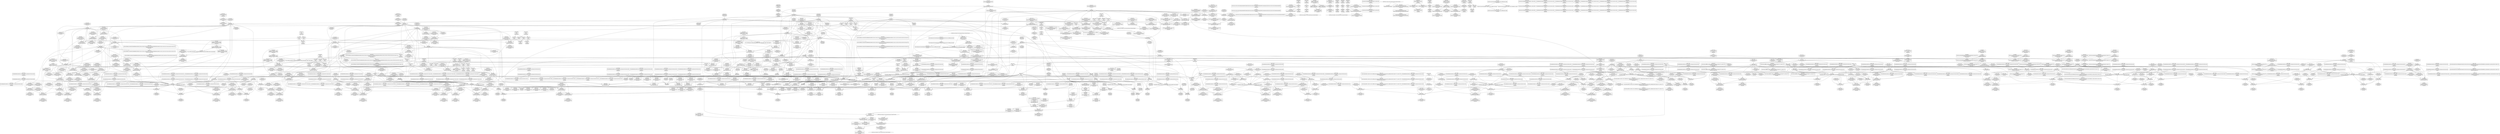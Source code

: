 digraph {
	CE0x46d1060 [shape=record,shape=Mrecord,label="{CE0x46d1060|i64_2|*Constant*}"]
	CE0x46b4d20 [shape=record,shape=Mrecord,label="{CE0x46b4d20|rcu_read_lock:tmp1|*SummSink*}"]
	CE0x4743960 [shape=record,shape=Mrecord,label="{CE0x4743960|i64*_getelementptr_inbounds_(_4_x_i64_,_4_x_i64_*___llvm_gcov_ctr134,_i64_0,_i64_0)|*Constant*|*SummSink*}"]
	CE0x4670aa0 [shape=record,shape=Mrecord,label="{CE0x4670aa0|get_current:tmp4|./arch/x86/include/asm/current.h,14|*SummSource*}"]
	CE0x46c8fe0 [shape=record,shape=Mrecord,label="{CE0x46c8fe0|rcu_read_lock:tmp16|include/linux/rcupdate.h,882}"]
	CE0x4687420 [shape=record,shape=Mrecord,label="{CE0x4687420|rcu_read_unlock:bb|*SummSource*}"]
	CE0x46a7300 [shape=record,shape=Mrecord,label="{CE0x46a7300|rcu_read_unlock:tmp6|include/linux/rcupdate.h,933}"]
	CE0x46a6100 [shape=record,shape=Mrecord,label="{CE0x46a6100|i64*_getelementptr_inbounds_(_4_x_i64_,_4_x_i64_*___llvm_gcov_ctr128,_i64_0,_i64_3)|*Constant*|*SummSink*}"]
	CE0x46b40b0 [shape=record,shape=Mrecord,label="{CE0x46b40b0|GLOBAL:rcu_lock_acquire|*Constant*}"]
	CE0x46a3a20 [shape=record,shape=Mrecord,label="{CE0x46a3a20|__preempt_count_add:entry|*SummSink*}"]
	CE0x46717b0 [shape=record,shape=Mrecord,label="{CE0x46717b0|avc_has_perm:auditdata|Function::avc_has_perm&Arg::auditdata::|*SummSink*}"]
	CE0x46852b0 [shape=record,shape=Mrecord,label="{CE0x46852b0|task_sid:do.body5|*SummSource*}"]
	CE0x4694220 [shape=record,shape=Mrecord,label="{CE0x4694220|rcu_read_unlock:tmp13|include/linux/rcupdate.h,933}"]
	CE0x466e420 [shape=record,shape=Mrecord,label="{CE0x466e420|task_sid:do.body|*SummSink*}"]
	CE0x4687970 [shape=record,shape=Mrecord,label="{CE0x4687970|i64*_getelementptr_inbounds_(_13_x_i64_,_13_x_i64_*___llvm_gcov_ctr126,_i64_0,_i64_0)|*Constant*}"]
	CE0x46a3160 [shape=record,shape=Mrecord,label="{CE0x46a3160|rcu_read_lock:tmp7|include/linux/rcupdate.h,882|*SummSource*}"]
	CE0x46b2df0 [shape=record,shape=Mrecord,label="{CE0x46b2df0|rcu_read_lock:call|include/linux/rcupdate.h,882|*SummSource*}"]
	CE0x46711f0 [shape=record,shape=Mrecord,label="{CE0x46711f0|GLOBAL:__llvm_gcov_ctr126|Global_var:__llvm_gcov_ctr126|*SummSource*}"]
	CE0x4716c70 [shape=record,shape=Mrecord,label="{CE0x4716c70|_call_void_lock_acquire(%struct.lockdep_map*_%map,_i32_0,_i32_0,_i32_2,_i32_0,_%struct.lockdep_map*_null,_i64_ptrtoint_(i8*_blockaddress(_rcu_lock_acquire,_%__here)_to_i64))_#10,_!dbg_!27716|include/linux/rcupdate.h,418}"]
	CE0x4670630 [shape=record,shape=Mrecord,label="{CE0x4670630|get_current:tmp|*SummSink*}"]
	CE0x46a5bd0 [shape=record,shape=Mrecord,label="{CE0x46a5bd0|rcu_read_lock:call|include/linux/rcupdate.h,882|*SummSink*}"]
	CE0x471f5b0 [shape=record,shape=Mrecord,label="{CE0x471f5b0|i64*_getelementptr_inbounds_(_4_x_i64_,_4_x_i64_*___llvm_gcov_ctr134,_i64_0,_i64_0)|*Constant*}"]
	CE0x4746530 [shape=record,shape=Mrecord,label="{CE0x4746530|i64*_getelementptr_inbounds_(_4_x_i64_,_4_x_i64_*___llvm_gcov_ctr135,_i64_0,_i64_3)|*Constant*|*SummSource*}"]
	CE0x46b4360 [shape=record,shape=Mrecord,label="{CE0x46b4360|task_sid:bb|*SummSink*}"]
	"CONST[source:0(mediator),value:2(dynamic)][purpose:{subject}][SrcIdx:5]"
	CE0x46706d0 [shape=record,shape=Mrecord,label="{CE0x46706d0|task_sid:tmp8|security/selinux/hooks.c,208|*SummSource*}"]
	CE0x46ff9c0 [shape=record,shape=Mrecord,label="{CE0x46ff9c0|_call_void___rcu_read_unlock()_#10,_!dbg_!27734|include/linux/rcupdate.h,937|*SummSource*}"]
	CE0x46b1df0 [shape=record,shape=Mrecord,label="{CE0x46b1df0|_call_void_mcount()_#3}"]
	CE0x46b1d80 [shape=record,shape=Mrecord,label="{CE0x46b1d80|%struct.task_struct*_(%struct.task_struct**)*_asm_movq_%gs:$_1:P_,$0_,_r,im,_dirflag_,_fpsr_,_flags_|*SummSink*}"]
	CE0x4668de0 [shape=record,shape=Mrecord,label="{CE0x4668de0|avc_has_perm:tclass|Function::avc_has_perm&Arg::tclass::}"]
	CE0x46bba60 [shape=record,shape=Mrecord,label="{CE0x46bba60|rcu_read_lock:if.end}"]
	CE0x46a3450 [shape=record,shape=Mrecord,label="{CE0x46a3450|GLOBAL:rcu_read_lock.__warned|Global_var:rcu_read_lock.__warned}"]
	CE0x472fdb0 [shape=record,shape=Mrecord,label="{CE0x472fdb0|i32_2|*Constant*|*SummSink*}"]
	CE0x466d820 [shape=record,shape=Mrecord,label="{CE0x466d820|avc_has_perm:entry|*SummSource*}"]
	CE0x46f9fa0 [shape=record,shape=Mrecord,label="{CE0x46f9fa0|rcu_read_unlock:land.lhs.true2|*SummSink*}"]
	CE0x4721540 [shape=record,shape=Mrecord,label="{CE0x4721540|__rcu_read_unlock:bb|*SummSource*}"]
	CE0x46d6f50 [shape=record,shape=Mrecord,label="{CE0x46d6f50|rcu_read_lock:tmp8|include/linux/rcupdate.h,882|*SummSource*}"]
	CE0x47349b0 [shape=record,shape=Mrecord,label="{CE0x47349b0|__rcu_read_unlock:tmp2|*SummSource*}"]
	CE0x4743ac0 [shape=record,shape=Mrecord,label="{CE0x4743ac0|i64*_getelementptr_inbounds_(_4_x_i64_,_4_x_i64_*___llvm_gcov_ctr134,_i64_0,_i64_3)|*Constant*|*SummSource*}"]
	CE0x465f990 [shape=record,shape=Mrecord,label="{CE0x465f990|task_sid:tmp}"]
	CE0x46c96d0 [shape=record,shape=Mrecord,label="{CE0x46c96d0|i64*_getelementptr_inbounds_(_11_x_i64_,_11_x_i64_*___llvm_gcov_ctr127,_i64_0,_i64_8)|*Constant*|*SummSource*}"]
	CE0x46f3260 [shape=record,shape=Mrecord,label="{CE0x46f3260|rcu_read_unlock:tobool|include/linux/rcupdate.h,933|*SummSource*}"]
	CE0x4730d20 [shape=record,shape=Mrecord,label="{CE0x4730d20|i64*_getelementptr_inbounds_(_4_x_i64_,_4_x_i64_*___llvm_gcov_ctr130,_i64_0,_i64_3)|*Constant*|*SummSink*}"]
	CE0x472c1a0 [shape=record,shape=Mrecord,label="{CE0x472c1a0|_call_void_lock_release(%struct.lockdep_map*_%map,_i32_1,_i64_ptrtoint_(i8*_blockaddress(_rcu_lock_release,_%__here)_to_i64))_#10,_!dbg_!27716|include/linux/rcupdate.h,423|*SummSource*}"]
	CE0x46e6ee0 [shape=record,shape=Mrecord,label="{CE0x46e6ee0|__preempt_count_sub:tmp}"]
	CE0x46b51c0 [shape=record,shape=Mrecord,label="{CE0x46b51c0|_call_void_mcount()_#3|*SummSink*}"]
	CE0x46b49b0 [shape=record,shape=Mrecord,label="{CE0x46b49b0|COLLAPSED:_GCMRE___llvm_gcov_ctr98_internal_global_2_x_i64_zeroinitializer:_elem_0:default:}"]
	CE0x46fad20 [shape=record,shape=Mrecord,label="{CE0x46fad20|rcu_lock_release:tmp2|*SummSource*}"]
	CE0x46631e0 [shape=record,shape=Mrecord,label="{CE0x46631e0|i64*_getelementptr_inbounds_(_13_x_i64_,_13_x_i64_*___llvm_gcov_ctr126,_i64_0,_i64_8)|*Constant*}"]
	CE0x46cd430 [shape=record,shape=Mrecord,label="{CE0x46cd430|rcu_read_lock:tmp21|include/linux/rcupdate.h,884|*SummSource*}"]
	CE0x4718fb0 [shape=record,shape=Mrecord,label="{CE0x4718fb0|GLOBAL:__preempt_count|Global_var:__preempt_count}"]
	CE0x46877e0 [shape=record,shape=Mrecord,label="{CE0x46877e0|task_sid:land.lhs.true2|*SummSource*}"]
	CE0x46f10d0 [shape=record,shape=Mrecord,label="{CE0x46f10d0|__rcu_read_unlock:tmp6|include/linux/rcupdate.h,245|*SummSink*}"]
	CE0x46a6770 [shape=record,shape=Mrecord,label="{CE0x46a6770|_ret_void,_!dbg_!27717|include/linux/rcupdate.h,419}"]
	CE0x472ffa0 [shape=record,shape=Mrecord,label="{CE0x472ffa0|%struct.lockdep_map*_null|*Constant*}"]
	CE0x4688eb0 [shape=record,shape=Mrecord,label="{CE0x4688eb0|task_sid:call3|security/selinux/hooks.c,208|*SummSource*}"]
	CE0x46aac70 [shape=record,shape=Mrecord,label="{CE0x46aac70|__rcu_read_lock:tmp3}"]
	"CONST[source:0(mediator),value:2(dynamic)][purpose:{subject}][SnkIdx:0]"
	CE0x4652b90 [shape=record,shape=Mrecord,label="{CE0x4652b90|_call_void_mcount()_#3}"]
	CE0x470f600 [shape=record,shape=Mrecord,label="{CE0x470f600|__preempt_count_sub:tmp|*SummSource*}"]
	CE0x46acfa0 [shape=record,shape=Mrecord,label="{CE0x46acfa0|i32_934|*Constant*|*SummSink*}"]
	CE0x46ef0e0 [shape=record,shape=Mrecord,label="{CE0x46ef0e0|rcu_lock_acquire:bb|*SummSink*}"]
	CE0x46c8920 [shape=record,shape=Mrecord,label="{CE0x46c8920|rcu_read_lock:tmp14|include/linux/rcupdate.h,882|*SummSink*}"]
	CE0x46abbe0 [shape=record,shape=Mrecord,label="{CE0x46abbe0|task_sid:tmp21|security/selinux/hooks.c,208}"]
	CE0x46f1390 [shape=record,shape=Mrecord,label="{CE0x46f1390|_call_void_mcount()_#3|*SummSource*}"]
	CE0x46f2d10 [shape=record,shape=Mrecord,label="{CE0x46f2d10|i64*_getelementptr_inbounds_(_4_x_i64_,_4_x_i64_*___llvm_gcov_ctr130,_i64_0,_i64_2)|*Constant*|*SummSink*}"]
	CE0x4715720 [shape=record,shape=Mrecord,label="{CE0x4715720|i64*_getelementptr_inbounds_(_4_x_i64_,_4_x_i64_*___llvm_gcov_ctr133,_i64_0,_i64_2)|*Constant*|*SummSink*}"]
	CE0x46faf90 [shape=record,shape=Mrecord,label="{CE0x46faf90|rcu_read_unlock:land.lhs.true}"]
	CE0x46f05a0 [shape=record,shape=Mrecord,label="{CE0x46f05a0|rcu_lock_acquire:tmp2}"]
	CE0x4691880 [shape=record,shape=Mrecord,label="{CE0x4691880|__rcu_read_lock:tmp2}"]
	CE0x4700ce0 [shape=record,shape=Mrecord,label="{CE0x4700ce0|__rcu_read_lock:do.body|*SummSink*}"]
	CE0x4717410 [shape=record,shape=Mrecord,label="{CE0x4717410|i64*_getelementptr_inbounds_(_4_x_i64_,_4_x_i64_*___llvm_gcov_ctr128,_i64_0,_i64_1)|*Constant*}"]
	CE0x4745750 [shape=record,shape=Mrecord,label="{CE0x4745750|__rcu_read_unlock:tmp|*SummSink*}"]
	CE0x47434b0 [shape=record,shape=Mrecord,label="{CE0x47434b0|__preempt_count_add:bb}"]
	CE0x46fedd0 [shape=record,shape=Mrecord,label="{CE0x46fedd0|i64*_getelementptr_inbounds_(_11_x_i64_,_11_x_i64_*___llvm_gcov_ctr132,_i64_0,_i64_9)|*Constant*|*SummSource*}"]
	CE0x471e740 [shape=record,shape=Mrecord,label="{CE0x471e740|_call_void_asm_addl_$1,_%gs:$0_,_*m,ri,*m,_dirflag_,_fpsr_,_flags_(i32*___preempt_count,_i32_%sub,_i32*___preempt_count)_#3,_!dbg_!27717,_!srcloc_!27718|./arch/x86/include/asm/preempt.h,77|*SummSource*}"]
	CE0x46b52b0 [shape=record,shape=Mrecord,label="{CE0x46b52b0|rcu_read_lock:tmp3|*SummSource*}"]
	CE0x4701060 [shape=record,shape=Mrecord,label="{CE0x4701060|i64*_getelementptr_inbounds_(_4_x_i64_,_4_x_i64_*___llvm_gcov_ctr128,_i64_0,_i64_0)|*Constant*|*SummSink*}"]
	CE0x465e3a0 [shape=record,shape=Mrecord,label="{CE0x465e3a0|rcu_read_lock:entry|*SummSink*}"]
	CE0x4669660 [shape=record,shape=Mrecord,label="{CE0x4669660|selinux_kernel_module_request:ad|security/selinux/hooks.c, 3561}"]
	CE0x46fa0b0 [shape=record,shape=Mrecord,label="{CE0x46fa0b0|rcu_read_unlock:if.then}"]
	CE0x46602c0 [shape=record,shape=Mrecord,label="{CE0x46602c0|rcu_read_lock:tmp6|include/linux/rcupdate.h,882}"]
	CE0x465fc70 [shape=record,shape=Mrecord,label="{CE0x465fc70|cred_sid:tmp1|*SummSource*}"]
	CE0x465ba10 [shape=record,shape=Mrecord,label="{CE0x465ba10|selinux_kernel_module_request:entry|*SummSink*}"]
	CE0x59c3d40 [shape=record,shape=Mrecord,label="{CE0x59c3d40|i64_1|*Constant*|*SummSource*}"]
	CE0x46b1f00 [shape=record,shape=Mrecord,label="{CE0x46b1f00|task_sid:if.then}"]
	CE0x467e1f0 [shape=record,shape=Mrecord,label="{CE0x467e1f0|task_sid:tobool|security/selinux/hooks.c,208|*SummSource*}"]
	CE0x46fd200 [shape=record,shape=Mrecord,label="{CE0x46fd200|rcu_read_unlock:tmp22|include/linux/rcupdate.h,935|*SummSource*}"]
	CE0x4662980 [shape=record,shape=Mrecord,label="{CE0x4662980|task_sid:tmp11|security/selinux/hooks.c,208|*SummSink*}"]
	CE0x46a6eb0 [shape=record,shape=Mrecord,label="{CE0x46a6eb0|i64*_getelementptr_inbounds_(_11_x_i64_,_11_x_i64_*___llvm_gcov_ctr127,_i64_0,_i64_0)|*Constant*}"]
	CE0x46d1890 [shape=record,shape=Mrecord,label="{CE0x46d1890|rcu_read_lock:tobool|include/linux/rcupdate.h,882}"]
	CE0x46fbc70 [shape=record,shape=Mrecord,label="{CE0x46fbc70|__rcu_read_lock:tmp5|include/linux/rcupdate.h,239}"]
	CE0x474a140 [shape=record,shape=Mrecord,label="{CE0x474a140|__preempt_count_add:do.body}"]
	CE0x4744490 [shape=record,shape=Mrecord,label="{CE0x4744490|i64*_getelementptr_inbounds_(_4_x_i64_,_4_x_i64_*___llvm_gcov_ctr134,_i64_0,_i64_2)|*Constant*|*SummSink*}"]
	CE0x4671930 [shape=record,shape=Mrecord,label="{CE0x4671930|_ret_i32_%retval.0,_!dbg_!27728|security/selinux/avc.c,775|*SummSource*}"]
	CE0x46cd990 [shape=record,shape=Mrecord,label="{CE0x46cd990|rcu_read_lock:tmp22|include/linux/rcupdate.h,884}"]
	CE0x46697b0 [shape=record,shape=Mrecord,label="{CE0x46697b0|COLLAPSED:_GCMRE_current_task_external_global_%struct.task_struct*:_elem_0:default:}"]
	CE0x4671280 [shape=record,shape=Mrecord,label="{CE0x4671280|GLOBAL:__llvm_gcov_ctr126|Global_var:__llvm_gcov_ctr126|*SummSink*}"]
	CE0x4663150 [shape=record,shape=Mrecord,label="{CE0x4663150|task_sid:tmp16|security/selinux/hooks.c,208|*SummSink*}"]
	CE0x4685fc0 [shape=record,shape=Mrecord,label="{CE0x4685fc0|i64*_getelementptr_inbounds_(_13_x_i64_,_13_x_i64_*___llvm_gcov_ctr126,_i64_0,_i64_9)|*Constant*|*SummSink*}"]
	CE0x46fcd50 [shape=record,shape=Mrecord,label="{CE0x46fcd50|i64*_getelementptr_inbounds_(_11_x_i64_,_11_x_i64_*___llvm_gcov_ctr132,_i64_0,_i64_10)|*Constant*|*SummSource*}"]
	CE0x471f540 [shape=record,shape=Mrecord,label="{CE0x471f540|__rcu_read_unlock:do.body|*SummSource*}"]
	CE0x4749a00 [shape=record,shape=Mrecord,label="{CE0x4749a00|__preempt_count_add:do.end}"]
	CE0x46bc320 [shape=record,shape=Mrecord,label="{CE0x46bc320|cred_sid:tmp2}"]
	CE0x46b42f0 [shape=record,shape=Mrecord,label="{CE0x46b42f0|task_sid:bb|*SummSource*}"]
	CE0x4651ce0 [shape=record,shape=Mrecord,label="{CE0x4651ce0|task_sid:tmp4|*LoadInst*|security/selinux/hooks.c,208|*SummSource*}"]
	CE0x46d7290 [shape=record,shape=Mrecord,label="{CE0x46d7290|GLOBAL:__llvm_gcov_ctr132|Global_var:__llvm_gcov_ctr132|*SummSource*}"]
	CE0x472f260 [shape=record,shape=Mrecord,label="{CE0x472f260|_call_void_mcount()_#3}"]
	CE0x4710f20 [shape=record,shape=Mrecord,label="{CE0x4710f20|__rcu_read_unlock:bb}"]
	CE0x4715c90 [shape=record,shape=Mrecord,label="{CE0x4715c90|rcu_lock_release:tmp5|include/linux/rcupdate.h,423}"]
	CE0x46b6bf0 [shape=record,shape=Mrecord,label="{CE0x46b6bf0|rcu_read_unlock:entry}"]
	CE0x4677880 [shape=record,shape=Mrecord,label="{CE0x4677880|i64*_getelementptr_inbounds_(_13_x_i64_,_13_x_i64_*___llvm_gcov_ctr126,_i64_0,_i64_11)|*Constant*}"]
	CE0x4687880 [shape=record,shape=Mrecord,label="{CE0x4687880|task_sid:land.lhs.true2|*SummSink*}"]
	CE0x46a37b0 [shape=record,shape=Mrecord,label="{CE0x46a37b0|GLOBAL:__preempt_count_add|*Constant*|*SummSink*}"]
	CE0x471edd0 [shape=record,shape=Mrecord,label="{CE0x471edd0|__preempt_count_add:tmp1|*SummSource*}"]
	CE0x47460e0 [shape=record,shape=Mrecord,label="{CE0x47460e0|__preempt_count_sub:do.body|*SummSource*}"]
	CE0x471c6d0 [shape=record,shape=Mrecord,label="{CE0x471c6d0|rcu_lock_release:tmp7}"]
	CE0x46b85a0 [shape=record,shape=Mrecord,label="{CE0x46b85a0|rcu_read_unlock:tmp1}"]
	CE0x4719620 [shape=record,shape=Mrecord,label="{CE0x4719620|i64*_getelementptr_inbounds_(_4_x_i64_,_4_x_i64_*___llvm_gcov_ctr133,_i64_0,_i64_0)|*Constant*|*SummSource*}"]
	CE0x46e0940 [shape=record,shape=Mrecord,label="{CE0x46e0940|__preempt_count_sub:bb|*SummSource*}"]
	CE0x46ac4b0 [shape=record,shape=Mrecord,label="{CE0x46ac4b0|i64*_getelementptr_inbounds_(_13_x_i64_,_13_x_i64_*___llvm_gcov_ctr126,_i64_0,_i64_10)|*Constant*}"]
	CE0x471fac0 [shape=record,shape=Mrecord,label="{CE0x471fac0|i64*_getelementptr_inbounds_(_4_x_i64_,_4_x_i64_*___llvm_gcov_ctr129,_i64_0,_i64_3)|*Constant*|*SummSink*}"]
	CE0x465fc00 [shape=record,shape=Mrecord,label="{CE0x465fc00|cred_sid:tmp1}"]
	CE0x4670c90 [shape=record,shape=Mrecord,label="{CE0x4670c90|task_sid:tmp5|security/selinux/hooks.c,208}"]
	CE0x46ab9f0 [shape=record,shape=Mrecord,label="{CE0x46ab9f0|rcu_read_unlock:tmp12|include/linux/rcupdate.h,933|*SummSink*}"]
	CE0x46a8cf0 [shape=record,shape=Mrecord,label="{CE0x46a8cf0|i64*_getelementptr_inbounds_(_13_x_i64_,_13_x_i64_*___llvm_gcov_ctr126,_i64_0,_i64_12)|*Constant*|*SummSource*}"]
	CE0x467e600 [shape=record,shape=Mrecord,label="{CE0x467e600|GLOBAL:__llvm_gcov_ctr127|Global_var:__llvm_gcov_ctr127|*SummSink*}"]
	CE0x46b03b0 [shape=record,shape=Mrecord,label="{CE0x46b03b0|i64*_getelementptr_inbounds_(_11_x_i64_,_11_x_i64_*___llvm_gcov_ctr132,_i64_0,_i64_8)|*Constant*}"]
	CE0x4668680 [shape=record,shape=Mrecord,label="{CE0x4668680|avc_has_perm:tsid|Function::avc_has_perm&Arg::tsid::}"]
	CE0x46a6c10 [shape=record,shape=Mrecord,label="{CE0x46a6c10|rcu_read_lock:land.lhs.true}"]
	CE0x46c9150 [shape=record,shape=Mrecord,label="{CE0x46c9150|rcu_read_lock:tmp16|include/linux/rcupdate.h,882|*SummSource*}"]
	CE0x46f5420 [shape=record,shape=Mrecord,label="{CE0x46f5420|_call_void___preempt_count_add(i32_1)_#10,_!dbg_!27711|include/linux/rcupdate.h,239}"]
	CE0x472be00 [shape=record,shape=Mrecord,label="{CE0x472be00|rcu_lock_release:tmp5|include/linux/rcupdate.h,423|*SummSink*}"]
	CE0x46b4b00 [shape=record,shape=Mrecord,label="{CE0x46b4b00|i64*_getelementptr_inbounds_(_11_x_i64_,_11_x_i64_*___llvm_gcov_ctr127,_i64_0,_i64_1)|*Constant*}"]
	CE0x46b2070 [shape=record,shape=Mrecord,label="{CE0x46b2070|task_sid:if.then|*SummSource*}"]
	CE0x466ebf0 [shape=record,shape=Mrecord,label="{CE0x466ebf0|task_sid:task|Function::task_sid&Arg::task::}"]
	CE0x46ac520 [shape=record,shape=Mrecord,label="{CE0x46ac520|task_sid:tmp23|security/selinux/hooks.c,208}"]
	CE0x4651170 [shape=record,shape=Mrecord,label="{CE0x4651170|rcu_lock_acquire:entry|*SummSink*}"]
	CE0x46f3000 [shape=record,shape=Mrecord,label="{CE0x46f3000|rcu_read_unlock:tmp4|include/linux/rcupdate.h,933}"]
	CE0x46bc7c0 [shape=record,shape=Mrecord,label="{CE0x46bc7c0|i32_208|*Constant*}"]
	CE0x4681f60 [shape=record,shape=Mrecord,label="{CE0x4681f60|selinux_kernel_module_request:call1|security/selinux/hooks.c,3563|*SummSource*}"]
	CE0x465bcd0 [shape=record,shape=Mrecord,label="{CE0x465bcd0|selinux_kernel_module_request:tmp3|*SummSink*}"]
	CE0x46a58c0 [shape=record,shape=Mrecord,label="{CE0x46a58c0|cred_sid:tmp5|security/selinux/hooks.c,196|*SummSource*}"]
	CE0x465f2c0 [shape=record,shape=Mrecord,label="{CE0x465f2c0|GLOBAL:task_sid.__warned|Global_var:task_sid.__warned|*SummSink*}"]
	CE0x471bff0 [shape=record,shape=Mrecord,label="{CE0x471bff0|__rcu_read_unlock:tmp4|include/linux/rcupdate.h,244|*SummSink*}"]
	CE0x46a2d30 [shape=record,shape=Mrecord,label="{CE0x46a2d30|i64_3|*Constant*}"]
	CE0x46663b0 [shape=record,shape=Mrecord,label="{CE0x46663b0|get_current:tmp2|*SummSink*}"]
	CE0x46facb0 [shape=record,shape=Mrecord,label="{CE0x46facb0|rcu_lock_release:tmp2}"]
	CE0x471dbf0 [shape=record,shape=Mrecord,label="{CE0x471dbf0|__preempt_count_sub:entry|*SummSource*}"]
	CE0x4669140 [shape=record,shape=Mrecord,label="{CE0x4669140|i32_16|*Constant*|*SummSource*}"]
	CE0x467a330 [shape=record,shape=Mrecord,label="{CE0x467a330|i64*_getelementptr_inbounds_(_4_x_i64_,_4_x_i64_*___llvm_gcov_ctr129,_i64_0,_i64_2)|*Constant*}"]
	CE0x46b74d0 [shape=record,shape=Mrecord,label="{CE0x46b74d0|_call_void___rcu_read_lock()_#10,_!dbg_!27710|include/linux/rcupdate.h,879|*SummSource*}"]
	CE0x46fc790 [shape=record,shape=Mrecord,label="{CE0x46fc790|GLOBAL:__preempt_count|Global_var:__preempt_count|*SummSink*}"]
	CE0x46bbc90 [shape=record,shape=Mrecord,label="{CE0x46bbc90|task_sid:tmp2|*SummSink*}"]
	CE0x46f1400 [shape=record,shape=Mrecord,label="{CE0x46f1400|_call_void_mcount()_#3|*SummSink*}"]
	CE0x465ea70 [shape=record,shape=Mrecord,label="{CE0x465ea70|rcu_read_lock:tmp2}"]
	CE0x4681860 [shape=record,shape=Mrecord,label="{CE0x4681860|task_sid:tmp1|*SummSink*}"]
	CE0x46b0b40 [shape=record,shape=Mrecord,label="{CE0x46b0b40|i64_0|*Constant*|*SummSource*}"]
	CE0x4668720 [shape=record,shape=Mrecord,label="{CE0x4668720|avc_has_perm:tsid|Function::avc_has_perm&Arg::tsid::|*SummSource*}"]
	CE0x47226a0 [shape=record,shape=Mrecord,label="{CE0x47226a0|i64*_getelementptr_inbounds_(_4_x_i64_,_4_x_i64_*___llvm_gcov_ctr135,_i64_0,_i64_1)|*Constant*|*SummSource*}"]
	CE0x46a2c80 [shape=record,shape=Mrecord,label="{CE0x46a2c80|i64_0|*Constant*}"]
	CE0x46a4790 [shape=record,shape=Mrecord,label="{CE0x46a4790|i32_22|*Constant*|*SummSource*}"]
	CE0x46f4a30 [shape=record,shape=Mrecord,label="{CE0x46f4a30|rcu_read_unlock:tmp9|include/linux/rcupdate.h,933}"]
	CE0x46f1c20 [shape=record,shape=Mrecord,label="{CE0x46f1c20|_call_void_mcount()_#3|*SummSink*}"]
	CE0x46817f0 [shape=record,shape=Mrecord,label="{CE0x46817f0|task_sid:tmp1|*SummSource*}"]
	CE0x468fde0 [shape=record,shape=Mrecord,label="{CE0x468fde0|rcu_read_unlock:if.end|*SummSink*}"]
	CE0x4660f80 [shape=record,shape=Mrecord,label="{CE0x4660f80|i64_5|*Constant*}"]
	CE0x468e550 [shape=record,shape=Mrecord,label="{CE0x468e550|i64*_getelementptr_inbounds_(_13_x_i64_,_13_x_i64_*___llvm_gcov_ctr126,_i64_0,_i64_10)|*Constant*|*SummSink*}"]
	CE0x46abf40 [shape=record,shape=Mrecord,label="{CE0x46abf40|task_sid:tmp22|security/selinux/hooks.c,208}"]
	CE0x4660eb0 [shape=record,shape=Mrecord,label="{CE0x4660eb0|task_sid:tmp10|security/selinux/hooks.c,208|*SummSink*}"]
	CE0x46a94c0 [shape=record,shape=Mrecord,label="{CE0x46a94c0|task_sid:tmp27|security/selinux/hooks.c,208|*SummSink*}"]
	CE0x465eae0 [shape=record,shape=Mrecord,label="{CE0x465eae0|rcu_read_lock:tmp2|*SummSource*}"]
	CE0x468c0e0 [shape=record,shape=Mrecord,label="{CE0x468c0e0|rcu_read_lock:tmp10|include/linux/rcupdate.h,882}"]
	CE0x46bb020 [shape=record,shape=Mrecord,label="{CE0x46bb020|cred_sid:tmp6|security/selinux/hooks.c,197|*SummSink*}"]
	CE0x46cd730 [shape=record,shape=Mrecord,label="{CE0x46cd730|i64*_getelementptr_inbounds_(_11_x_i64_,_11_x_i64_*___llvm_gcov_ctr127,_i64_0,_i64_10)|*Constant*|*SummSink*}"]
	CE0x46fb5c0 [shape=record,shape=Mrecord,label="{CE0x46fb5c0|rcu_read_unlock:tmp7|include/linux/rcupdate.h,933|*SummSource*}"]
	CE0x46f8910 [shape=record,shape=Mrecord,label="{CE0x46f8910|rcu_read_unlock:tmp11|include/linux/rcupdate.h,933}"]
	CE0x46acce0 [shape=record,shape=Mrecord,label="{CE0x46acce0|i32_934|*Constant*|*SummSource*}"]
	CE0x46ffaf0 [shape=record,shape=Mrecord,label="{CE0x46ffaf0|_call_void___rcu_read_unlock()_#10,_!dbg_!27734|include/linux/rcupdate.h,937|*SummSink*}"]
	CE0x47009e0 [shape=record,shape=Mrecord,label="{CE0x47009e0|__rcu_read_lock:do.body}"]
	CE0x46d0280 [shape=record,shape=Mrecord,label="{CE0x46d0280|i64*_getelementptr_inbounds_(_4_x_i64_,_4_x_i64_*___llvm_gcov_ctr130,_i64_0,_i64_1)|*Constant*}"]
	CE0x471db60 [shape=record,shape=Mrecord,label="{CE0x471db60|GLOBAL:__preempt_count_sub|*Constant*|*SummSource*}"]
	CE0x4685030 [shape=record,shape=Mrecord,label="{CE0x4685030|cred_sid:tmp|*SummSink*}"]
	CE0x46f39f0 [shape=record,shape=Mrecord,label="{CE0x46f39f0|rcu_read_unlock:tmp|*SummSource*}"]
	CE0x4686870 [shape=record,shape=Mrecord,label="{CE0x4686870|_ret_i32_%call3,_!dbg_!27722|security/selinux/hooks.c,3568|*SummSink*}"]
	CE0x46a5d00 [shape=record,shape=Mrecord,label="{CE0x46a5d00|i32_0|*Constant*}"]
	CE0x46731c0 [shape=record,shape=Mrecord,label="{CE0x46731c0|_ret_i32_%tmp6,_!dbg_!27716|security/selinux/hooks.c,197}"]
	CE0x47304e0 [shape=record,shape=Mrecord,label="{CE0x47304e0|i64_ptrtoint_(i8*_blockaddress(_rcu_lock_acquire,_%__here)_to_i64)|*Constant*}"]
	CE0x472dc10 [shape=record,shape=Mrecord,label="{CE0x472dc10|i64*_getelementptr_inbounds_(_4_x_i64_,_4_x_i64_*___llvm_gcov_ctr133,_i64_0,_i64_1)|*Constant*}"]
	CE0x46f2320 [shape=record,shape=Mrecord,label="{CE0x46f2320|_call_void_asm_sideeffect_,_memory_,_dirflag_,_fpsr_,_flags_()_#3,_!dbg_!27714,_!srcloc_!27715|include/linux/rcupdate.h,239|*SummSink*}"]
	CE0x4684310 [shape=record,shape=Mrecord,label="{CE0x4684310|task_sid:tobool4|security/selinux/hooks.c,208|*SummSink*}"]
	CE0x466d590 [shape=record,shape=Mrecord,label="{CE0x466d590|selinux_kernel_module_request:kmod_name|Function::selinux_kernel_module_request&Arg::kmod_name::}"]
	CE0x46c8e70 [shape=record,shape=Mrecord,label="{CE0x46c8e70|rcu_read_lock:tmp15|include/linux/rcupdate.h,882|*SummSink*}"]
	CE0x4744fd0 [shape=record,shape=Mrecord,label="{CE0x4744fd0|i64_1|*Constant*}"]
	CE0x46d5950 [shape=record,shape=Mrecord,label="{CE0x46d5950|i64_6|*Constant*}"]
	CE0x47008e0 [shape=record,shape=Mrecord,label="{CE0x47008e0|_ret_void,_!dbg_!27717|include/linux/rcupdate.h,245|*SummSink*}"]
	CE0x4730290 [shape=record,shape=Mrecord,label="{CE0x4730290|%struct.lockdep_map*_null|*Constant*|*SummSink*}"]
	CE0x46cc7b0 [shape=record,shape=Mrecord,label="{CE0x46cc7b0|_call_void_lockdep_rcu_suspicious(i8*_getelementptr_inbounds_(_25_x_i8_,_25_x_i8_*_.str45,_i32_0,_i32_0),_i32_883,_i8*_getelementptr_inbounds_(_42_x_i8_,_42_x_i8_*_.str46,_i32_0,_i32_0))_#10,_!dbg_!27728|include/linux/rcupdate.h,882}"]
	CE0x46a71f0 [shape=record,shape=Mrecord,label="{CE0x46a71f0|rcu_read_unlock:tmp5|include/linux/rcupdate.h,933|*SummSink*}"]
	CE0x46ada60 [shape=record,shape=Mrecord,label="{CE0x46ada60|rcu_read_lock:land.lhs.true2|*SummSource*}"]
	CE0x4684bc0 [shape=record,shape=Mrecord,label="{CE0x4684bc0|task_sid:tmp16|security/selinux/hooks.c,208}"]
	CE0x467f030 [shape=record,shape=Mrecord,label="{CE0x467f030|i64*_getelementptr_inbounds_(_13_x_i64_,_13_x_i64_*___llvm_gcov_ctr126,_i64_0,_i64_1)|*Constant*|*SummSink*}"]
	CE0x46ac0a0 [shape=record,shape=Mrecord,label="{CE0x46ac0a0|task_sid:tmp21|security/selinux/hooks.c,208|*SummSource*}"]
	CE0x46d5e50 [shape=record,shape=Mrecord,label="{CE0x46d5e50|rcu_read_lock:tmp13|include/linux/rcupdate.h,882}"]
	CE0x465ccc0 [shape=record,shape=Mrecord,label="{CE0x465ccc0|selinux_kernel_module_request:tmp3}"]
	CE0x4728ca0 [shape=record,shape=Mrecord,label="{CE0x4728ca0|__preempt_count_add:do.body|*SummSink*}"]
	CE0x4651680 [shape=record,shape=Mrecord,label="{CE0x4651680|_call_void_mcount()_#3|*SummSink*}"]
	CE0x46b0240 [shape=record,shape=Mrecord,label="{CE0x46b0240|rcu_read_unlock:tmp16|include/linux/rcupdate.h,933|*SummSink*}"]
	CE0x46bc6a0 [shape=record,shape=Mrecord,label="{CE0x46bc6a0|GLOBAL:lockdep_rcu_suspicious|*Constant*|*SummSink*}"]
	CE0x4730620 [shape=record,shape=Mrecord,label="{CE0x4730620|i64_ptrtoint_(i8*_blockaddress(_rcu_lock_acquire,_%__here)_to_i64)|*Constant*|*SummSource*}"]
	CE0x46ad8f0 [shape=record,shape=Mrecord,label="{CE0x46ad8f0|rcu_read_lock:land.lhs.true2}"]
	CE0x46d1bd0 [shape=record,shape=Mrecord,label="{CE0x46d1bd0|__rcu_read_lock:tmp4|include/linux/rcupdate.h,239}"]
	CE0x46ce260 [shape=record,shape=Mrecord,label="{CE0x46ce260|cred_sid:bb}"]
	CE0x46b8430 [shape=record,shape=Mrecord,label="{CE0x46b8430|_call_void_asm_sideeffect_,_memory_,_dirflag_,_fpsr_,_flags_()_#3,_!dbg_!27714,_!srcloc_!27715|include/linux/rcupdate.h,239}"]
	CE0x4716290 [shape=record,shape=Mrecord,label="{CE0x4716290|rcu_lock_release:__here|*SummSink*}"]
	CE0x468f130 [shape=record,shape=Mrecord,label="{CE0x468f130|__preempt_count_add:val|Function::__preempt_count_add&Arg::val::|*SummSink*}"]
	CE0x47217c0 [shape=record,shape=Mrecord,label="{CE0x47217c0|__preempt_count_add:tmp5|./arch/x86/include/asm/preempt.h,72|*SummSink*}"]
	CE0x46795b0 [shape=record,shape=Mrecord,label="{CE0x46795b0|i32_0|*Constant*|*SummSink*}"]
	CE0x47230e0 [shape=record,shape=Mrecord,label="{CE0x47230e0|_call_void_mcount()_#3|*SummSource*}"]
	CE0x46a74a0 [shape=record,shape=Mrecord,label="{CE0x46a74a0|__rcu_read_lock:entry}"]
	CE0x46d6770 [shape=record,shape=Mrecord,label="{CE0x46d6770|GLOBAL:rcu_read_lock.__warned|Global_var:rcu_read_lock.__warned|*SummSink*}"]
	CE0x46f1d30 [shape=record,shape=Mrecord,label="{CE0x46f1d30|i64*_getelementptr_inbounds_(_4_x_i64_,_4_x_i64_*___llvm_gcov_ctr128,_i64_0,_i64_2)|*Constant*}"]
	CE0x4749d10 [shape=record,shape=Mrecord,label="{CE0x4749d10|__rcu_read_unlock:tmp7|include/linux/rcupdate.h,245|*SummSink*}"]
	CE0x46953f0 [shape=record,shape=Mrecord,label="{CE0x46953f0|i64*_getelementptr_inbounds_(_2_x_i64_,_2_x_i64_*___llvm_gcov_ctr278,_i64_0,_i64_0)|*Constant*|*SummSink*}"]
	CE0x468ba50 [shape=record,shape=Mrecord,label="{CE0x468ba50|rcu_read_lock:tobool1|include/linux/rcupdate.h,882|*SummSink*}"]
	CE0x46b7430 [shape=record,shape=Mrecord,label="{CE0x46b7430|_ret_void,_!dbg_!27735|include/linux/rcupdate.h,938|*SummSink*}"]
	CE0x468f7f0 [shape=record,shape=Mrecord,label="{CE0x468f7f0|__rcu_read_lock:tmp7|include/linux/rcupdate.h,240}"]
	CE0x472efc0 [shape=record,shape=Mrecord,label="{CE0x472efc0|__rcu_read_lock:do.end}"]
	CE0x46f6360 [shape=record,shape=Mrecord,label="{CE0x46f6360|rcu_lock_acquire:__here}"]
	CE0x4690260 [shape=record,shape=Mrecord,label="{CE0x4690260|_call_void_lockdep_rcu_suspicious(i8*_getelementptr_inbounds_(_25_x_i8_,_25_x_i8_*_.str3,_i32_0,_i32_0),_i32_208,_i8*_getelementptr_inbounds_(_41_x_i8_,_41_x_i8_*_.str44,_i32_0,_i32_0))_#10,_!dbg_!27732|security/selinux/hooks.c,208|*SummSource*}"]
	CE0x4715340 [shape=record,shape=Mrecord,label="{CE0x4715340|rcu_lock_release:tmp4|include/linux/rcupdate.h,423}"]
	CE0x472b3b0 [shape=record,shape=Mrecord,label="{CE0x472b3b0|_call_void_mcount()_#3|*SummSource*}"]
	CE0x4733610 [shape=record,shape=Mrecord,label="{CE0x4733610|i64*_getelementptr_inbounds_(_4_x_i64_,_4_x_i64_*___llvm_gcov_ctr135,_i64_0,_i64_3)|*Constant*|*SummSink*}"]
	CE0x4717650 [shape=record,shape=Mrecord,label="{CE0x4717650|__rcu_read_lock:bb|*SummSource*}"]
	CE0x468fa90 [shape=record,shape=Mrecord,label="{CE0x468fa90|__rcu_read_lock:tmp7|include/linux/rcupdate.h,240|*SummSink*}"]
	CE0x4717890 [shape=record,shape=Mrecord,label="{CE0x4717890|rcu_lock_acquire:tmp7|*SummSink*}"]
	CE0x46dfc70 [shape=record,shape=Mrecord,label="{CE0x46dfc70|__preempt_count_add:tmp3}"]
	CE0x471daf0 [shape=record,shape=Mrecord,label="{CE0x471daf0|GLOBAL:__preempt_count_sub|*Constant*|*SummSink*}"]
	CE0x46cf530 [shape=record,shape=Mrecord,label="{CE0x46cf530|i32_883|*Constant*|*SummSource*}"]
	CE0x46b37a0 [shape=record,shape=Mrecord,label="{CE0x46b37a0|GLOBAL:rcu_read_lock|*Constant*|*SummSink*}"]
	CE0x46bb150 [shape=record,shape=Mrecord,label="{CE0x46bb150|rcu_read_lock:tmp|*SummSource*}"]
	CE0x46d6270 [shape=record,shape=Mrecord,label="{CE0x46d6270|cred_sid:sid|security/selinux/hooks.c,197|*SummSink*}"]
	CE0x465caf0 [shape=record,shape=Mrecord,label="{CE0x465caf0|selinux_kernel_module_request:tmp2|*SummSource*}"]
	CE0x46522c0 [shape=record,shape=Mrecord,label="{CE0x46522c0|i64*_getelementptr_inbounds_(_2_x_i64_,_2_x_i64_*___llvm_gcov_ctr131,_i64_0,_i64_1)|*Constant*|*SummSource*}"]
	CE0x465e160 [shape=record,shape=Mrecord,label="{CE0x465e160|get_current:tmp3|*SummSink*}"]
	CE0x468b5f0 [shape=record,shape=Mrecord,label="{CE0x468b5f0|rcu_read_lock:tobool1|include/linux/rcupdate.h,882}"]
	CE0x62ce210 [shape=record,shape=Mrecord,label="{CE0x62ce210|_ret_%struct.task_struct*_%tmp4,_!dbg_!27714|./arch/x86/include/asm/current.h,14|*SummSink*}"]
	CE0x467e980 [shape=record,shape=Mrecord,label="{CE0x467e980|task_sid:real_cred|security/selinux/hooks.c,208}"]
	CE0x46707e0 [shape=record,shape=Mrecord,label="{CE0x46707e0|task_sid:tmp9|security/selinux/hooks.c,208}"]
	CE0x46788e0 [shape=record,shape=Mrecord,label="{CE0x46788e0|task_sid:tmp27|security/selinux/hooks.c,208}"]
	CE0x4715830 [shape=record,shape=Mrecord,label="{CE0x4715830|rcu_lock_release:tmp4|include/linux/rcupdate.h,423|*SummSink*}"]
	CE0x4668e50 [shape=record,shape=Mrecord,label="{CE0x4668e50|avc_has_perm:tclass|Function::avc_has_perm&Arg::tclass::|*SummSource*}"]
	CE0x46b0e30 [shape=record,shape=Mrecord,label="{CE0x46b0e30|task_sid:tmp6|security/selinux/hooks.c,208}"]
	CE0x4710670 [shape=record,shape=Mrecord,label="{CE0x4710670|i64*_getelementptr_inbounds_(_4_x_i64_,_4_x_i64_*___llvm_gcov_ctr128,_i64_0,_i64_0)|*Constant*|*SummSource*}"]
	CE0x4678db0 [shape=record,shape=Mrecord,label="{CE0x4678db0|_call_void_rcu_read_lock()_#10,_!dbg_!27712|security/selinux/hooks.c,207|*SummSource*}"]
	CE0x471c3e0 [shape=record,shape=Mrecord,label="{CE0x471c3e0|rcu_lock_release:tmp6|*SummSource*}"]
	CE0x471ec90 [shape=record,shape=Mrecord,label="{CE0x471ec90|__rcu_read_unlock:do.body}"]
	CE0x46a7710 [shape=record,shape=Mrecord,label="{CE0x46a7710|__rcu_read_lock:entry|*SummSource*}"]
	CE0x46b2680 [shape=record,shape=Mrecord,label="{CE0x46b2680|rcu_read_unlock:do.body|*SummSource*}"]
	CE0x4662d40 [shape=record,shape=Mrecord,label="{CE0x4662d40|task_sid:call3|security/selinux/hooks.c,208}"]
	CE0x46511e0 [shape=record,shape=Mrecord,label="{CE0x46511e0|GLOBAL:rcu_lock_map|Global_var:rcu_lock_map}"]
	CE0x46fdd30 [shape=record,shape=Mrecord,label="{CE0x46fdd30|rcu_lock_release:entry}"]
	CE0x47452a0 [shape=record,shape=Mrecord,label="{CE0x47452a0|__preempt_count_sub:tmp|*SummSink*}"]
	CE0x4662cb0 [shape=record,shape=Mrecord,label="{CE0x4662cb0|task_sid:tmp12|security/selinux/hooks.c,208|*SummSink*}"]
	CE0x4678e70 [shape=record,shape=Mrecord,label="{CE0x4678e70|_call_void_rcu_read_lock()_#10,_!dbg_!27712|security/selinux/hooks.c,207|*SummSink*}"]
	CE0x4683ee0 [shape=record,shape=Mrecord,label="{CE0x4683ee0|selinux_kernel_module_request:call3|security/selinux/hooks.c,3568|*SummSink*}"]
	CE0x4666340 [shape=record,shape=Mrecord,label="{CE0x4666340|get_current:tmp2|*SummSource*}"]
	CE0x4677350 [shape=record,shape=Mrecord,label="{CE0x4677350|_call_void_lockdep_rcu_suspicious(i8*_getelementptr_inbounds_(_25_x_i8_,_25_x_i8_*_.str45,_i32_0,_i32_0),_i32_934,_i8*_getelementptr_inbounds_(_44_x_i8_,_44_x_i8_*_.str47,_i32_0,_i32_0))_#10,_!dbg_!27726|include/linux/rcupdate.h,933|*SummSource*}"]
	CE0x468ac30 [shape=record,shape=Mrecord,label="{CE0x468ac30|task_sid:land.lhs.true}"]
	CE0x4716940 [shape=record,shape=Mrecord,label="{CE0x4716940|rcu_lock_release:tmp|*SummSource*}"]
	CE0x46fed60 [shape=record,shape=Mrecord,label="{CE0x46fed60|i64*_getelementptr_inbounds_(_11_x_i64_,_11_x_i64_*___llvm_gcov_ctr132,_i64_0,_i64_9)|*Constant*}"]
	CE0x46fe680 [shape=record,shape=Mrecord,label="{CE0x46fe680|rcu_lock_release:entry|*SummSink*}"]
	CE0x4711980 [shape=record,shape=Mrecord,label="{CE0x4711980|rcu_lock_release:tmp3|*SummSink*}"]
	CE0x46eef40 [shape=record,shape=Mrecord,label="{CE0x46eef40|rcu_lock_acquire:bb}"]
	CE0x4672ad0 [shape=record,shape=Mrecord,label="{CE0x4672ad0|selinux_kernel_module_request:tmp|*SummSink*}"]
	CE0x46f5e50 [shape=record,shape=Mrecord,label="{CE0x46f5e50|rcu_read_unlock:tmp5|include/linux/rcupdate.h,933}"]
	CE0x4701830 [shape=record,shape=Mrecord,label="{CE0x4701830|rcu_read_unlock:tmp19|include/linux/rcupdate.h,933|*SummSource*}"]
	CE0x465e6c0 [shape=record,shape=Mrecord,label="{CE0x465e6c0|_ret_void,_!dbg_!27735|include/linux/rcupdate.h,884}"]
	CE0x46d6160 [shape=record,shape=Mrecord,label="{CE0x46d6160|rcu_read_lock:tmp13|include/linux/rcupdate.h,882|*SummSink*}"]
	CE0x46b3420 [shape=record,shape=Mrecord,label="{CE0x46b3420|cred_sid:tmp|*SummSource*}"]
	CE0x4677480 [shape=record,shape=Mrecord,label="{CE0x4677480|_call_void_lockdep_rcu_suspicious(i8*_getelementptr_inbounds_(_25_x_i8_,_25_x_i8_*_.str45,_i32_0,_i32_0),_i32_934,_i8*_getelementptr_inbounds_(_44_x_i8_,_44_x_i8_*_.str47,_i32_0,_i32_0))_#10,_!dbg_!27726|include/linux/rcupdate.h,933|*SummSink*}"]
	CE0x46f0680 [shape=record,shape=Mrecord,label="{CE0x46f0680|rcu_lock_acquire:tmp2|*SummSink*}"]
	CE0x46630e0 [shape=record,shape=Mrecord,label="{CE0x46630e0|task_sid:tmp16|security/selinux/hooks.c,208|*SummSource*}"]
	CE0x4720390 [shape=record,shape=Mrecord,label="{CE0x4720390|i32_0|*Constant*}"]
	CE0x46809c0 [shape=record,shape=Mrecord,label="{CE0x46809c0|_call_void_mcount()_#3|*SummSink*}"]
	CE0x47495a0 [shape=record,shape=Mrecord,label="{CE0x47495a0|__preempt_count_add:tmp4|./arch/x86/include/asm/preempt.h,72|*SummSink*}"]
	CE0x4778100 [shape=record,shape=Mrecord,label="{CE0x4778100|i64*_getelementptr_inbounds_(_4_x_i64_,_4_x_i64_*___llvm_gcov_ctr135,_i64_0,_i64_1)|*Constant*|*SummSink*}"]
	CE0x46a9920 [shape=record,shape=Mrecord,label="{CE0x46a9920|task_sid:call7|security/selinux/hooks.c,208|*SummSource*}"]
	CE0x46b7c60 [shape=record,shape=Mrecord,label="{CE0x46b7c60|cred_sid:tmp4|*LoadInst*|security/selinux/hooks.c,196}"]
	CE0x46d4950 [shape=record,shape=Mrecord,label="{CE0x46d4950|rcu_read_lock:tmp10|include/linux/rcupdate.h,882|*SummSink*}"]
	CE0x46fbe60 [shape=record,shape=Mrecord,label="{CE0x46fbe60|rcu_read_unlock:tmp8|include/linux/rcupdate.h,933|*SummSink*}"]
	CE0x46cb360 [shape=record,shape=Mrecord,label="{CE0x46cb360|rcu_read_lock:tmp19|include/linux/rcupdate.h,882|*SummSink*}"]
	CE0x46887b0 [shape=record,shape=Mrecord,label="{CE0x46887b0|cred_sid:tmp}"]
	CE0x47127b0 [shape=record,shape=Mrecord,label="{CE0x47127b0|rcu_lock_release:tmp1}"]
	CE0x46897f0 [shape=record,shape=Mrecord,label="{CE0x46897f0|task_sid:tmp7|security/selinux/hooks.c,208|*SummSink*}"]
	CE0x4672d80 [shape=record,shape=Mrecord,label="{CE0x4672d80|cred_sid:entry|*SummSink*}"]
	CE0x466c900 [shape=record,shape=Mrecord,label="{CE0x466c900|selinux_kernel_module_request:tmp|*SummSource*}"]
	CE0x46d04f0 [shape=record,shape=Mrecord,label="{CE0x46d04f0|i64*_getelementptr_inbounds_(_4_x_i64_,_4_x_i64_*___llvm_gcov_ctr130,_i64_0,_i64_1)|*Constant*|*SummSource*}"]
	CE0x46c8cf0 [shape=record,shape=Mrecord,label="{CE0x46c8cf0|rcu_read_lock:tmp15|include/linux/rcupdate.h,882|*SummSource*}"]
	CE0x465a630 [shape=record,shape=Mrecord,label="{CE0x465a630|selinux_kernel_module_request:u|security/selinux/hooks.c,3566|*SummSource*}"]
	CE0x467da80 [shape=record,shape=Mrecord,label="{CE0x467da80|task_sid:call|security/selinux/hooks.c,208}"]
	CE0x46cb2f0 [shape=record,shape=Mrecord,label="{CE0x46cb2f0|rcu_read_lock:tmp19|include/linux/rcupdate.h,882|*SummSource*}"]
	CE0x468f470 [shape=record,shape=Mrecord,label="{CE0x468f470|rcu_read_unlock:tmp2|*SummSource*}"]
	CE0x468f4e0 [shape=record,shape=Mrecord,label="{CE0x468f4e0|rcu_read_unlock:tmp2|*SummSink*}"]
	CE0x4681c70 [shape=record,shape=Mrecord,label="{CE0x4681c70|avc_has_perm:ssid|Function::avc_has_perm&Arg::ssid::}"]
	CE0x46fb2b0 [shape=record,shape=Mrecord,label="{CE0x46fb2b0|_call_void___preempt_count_sub(i32_1)_#10,_!dbg_!27715|include/linux/rcupdate.h,244|*SummSource*}"]
	CE0x46af780 [shape=record,shape=Mrecord,label="{CE0x46af780|i64*_getelementptr_inbounds_(_11_x_i64_,_11_x_i64_*___llvm_gcov_ctr132,_i64_0,_i64_1)|*Constant*|*SummSource*}"]
	CE0x46b56c0 [shape=record,shape=Mrecord,label="{CE0x46b56c0|_call_void_mcount()_#3|*SummSource*}"]
	CE0x46cb7a0 [shape=record,shape=Mrecord,label="{CE0x46cb7a0|rcu_read_lock:tmp20|include/linux/rcupdate.h,882|*SummSink*}"]
	CE0x46fce70 [shape=record,shape=Mrecord,label="{CE0x46fce70|rcu_read_unlock:tmp21|include/linux/rcupdate.h,935|*SummSink*}"]
	CE0x46add00 [shape=record,shape=Mrecord,label="{CE0x46add00|__rcu_read_lock:tmp6|include/linux/rcupdate.h,240|*SummSource*}"]
	CE0x46b29b0 [shape=record,shape=Mrecord,label="{CE0x46b29b0|rcu_read_unlock:land.lhs.true2|*SummSource*}"]
	CE0x4712ac0 [shape=record,shape=Mrecord,label="{CE0x4712ac0|i64*_getelementptr_inbounds_(_4_x_i64_,_4_x_i64_*___llvm_gcov_ctr130,_i64_0,_i64_0)|*Constant*|*SummSource*}"]
	CE0x46a9f00 [shape=record,shape=Mrecord,label="{CE0x46a9f00|cred_sid:entry|*SummSource*}"]
	CE0x46708e0 [shape=record,shape=Mrecord,label="{CE0x46708e0|_call_void_mcount()_#3|*SummSink*}"]
	CE0x46ced40 [shape=record,shape=Mrecord,label="{CE0x46ced40|rcu_read_unlock:tmp9|include/linux/rcupdate.h,933|*SummSink*}"]
	CE0x4719fc0 [shape=record,shape=Mrecord,label="{CE0x4719fc0|GLOBAL:lock_acquire|*Constant*|*SummSink*}"]
	CE0x46b9a10 [shape=record,shape=Mrecord,label="{CE0x46b9a10|rcu_read_lock:if.then|*SummSource*}"]
	CE0x472faa0 [shape=record,shape=Mrecord,label="{CE0x472faa0|i64*_getelementptr_inbounds_(_4_x_i64_,_4_x_i64_*___llvm_gcov_ctr130,_i64_0,_i64_3)|*Constant*}"]
	CE0x4711910 [shape=record,shape=Mrecord,label="{CE0x4711910|rcu_lock_release:tmp3|*SummSource*}"]
	CE0x46889b0 [shape=record,shape=Mrecord,label="{CE0x46889b0|task_sid:tmp13|security/selinux/hooks.c,208|*SummSource*}"]
	CE0x46b96b0 [shape=record,shape=Mrecord,label="{CE0x46b96b0|rcu_read_lock:do.end|*SummSource*}"]
	CE0x4664e50 [shape=record,shape=Mrecord,label="{CE0x4664e50|_ret_i32_%call3,_!dbg_!27722|security/selinux/hooks.c,3568}"]
	CE0x46f69f0 [shape=record,shape=Mrecord,label="{CE0x46f69f0|i64*_getelementptr_inbounds_(_11_x_i64_,_11_x_i64_*___llvm_gcov_ctr132,_i64_0,_i64_0)|*Constant*|*SummSink*}"]
	CE0x46f79f0 [shape=record,shape=Mrecord,label="{CE0x46f79f0|rcu_read_unlock:tobool1|include/linux/rcupdate.h,933|*SummSink*}"]
	CE0x476d570 [shape=record,shape=Mrecord,label="{CE0x476d570|i64*_getelementptr_inbounds_(_4_x_i64_,_4_x_i64_*___llvm_gcov_ctr135,_i64_0,_i64_0)|*Constant*|*SummSource*}"]
	CE0x47335a0 [shape=record,shape=Mrecord,label="{CE0x47335a0|__preempt_count_sub:tmp6|./arch/x86/include/asm/preempt.h,78}"]
	CE0x466c050 [shape=record,shape=Mrecord,label="{CE0x466c050|selinux_kernel_module_request:tmp2}"]
	CE0x4670bf0 [shape=record,shape=Mrecord,label="{CE0x4670bf0|i64_3|*Constant*|*SummSink*}"]
	CE0x472bc90 [shape=record,shape=Mrecord,label="{CE0x472bc90|rcu_lock_release:tmp5|include/linux/rcupdate.h,423|*SummSource*}"]
	CE0x468a420 [shape=record,shape=Mrecord,label="{CE0x468a420|i8_1|*Constant*|*SummSink*}"]
	CE0x4712040 [shape=record,shape=Mrecord,label="{CE0x4712040|_call_void_mcount()_#3}"]
	CE0x470ab20 [shape=record,shape=Mrecord,label="{CE0x470ab20|i64*_getelementptr_inbounds_(_4_x_i64_,_4_x_i64_*___llvm_gcov_ctr135,_i64_0,_i64_2)|*Constant*|*SummSink*}"]
	CE0x4660c00 [shape=record,shape=Mrecord,label="{CE0x4660c00|i64_4|*Constant*|*SummSource*}"]
	CE0x466bbd0 [shape=record,shape=Mrecord,label="{CE0x466bbd0|task_sid:entry}"]
	CE0x46601b0 [shape=record,shape=Mrecord,label="{CE0x46601b0|rcu_read_lock:tmp5|include/linux/rcupdate.h,882|*SummSink*}"]
	CE0x470f590 [shape=record,shape=Mrecord,label="{CE0x470f590|COLLAPSED:_GCMRE___llvm_gcov_ctr135_internal_global_4_x_i64_zeroinitializer:_elem_0:default:}"]
	CE0x46cb910 [shape=record,shape=Mrecord,label="{CE0x46cb910|rcu_read_lock:tmp21|include/linux/rcupdate.h,884}"]
	CE0x465fa00 [shape=record,shape=Mrecord,label="{CE0x465fa00|COLLAPSED:_GCMRE___llvm_gcov_ctr126_internal_global_13_x_i64_zeroinitializer:_elem_0:default:}"]
	CE0x4710870 [shape=record,shape=Mrecord,label="{CE0x4710870|i64*_getelementptr_inbounds_(_4_x_i64_,_4_x_i64_*___llvm_gcov_ctr130,_i64_0,_i64_1)|*Constant*|*SummSink*}"]
	CE0x467d250 [shape=record,shape=Mrecord,label="{CE0x467d250|selinux_kernel_module_request:call1|security/selinux/hooks.c,3563}"]
	CE0x4720050 [shape=record,shape=Mrecord,label="{CE0x4720050|__preempt_count_sub:tmp5|./arch/x86/include/asm/preempt.h,77|*SummSink*}"]
	CE0x4688ab0 [shape=record,shape=Mrecord,label="{CE0x4688ab0|task_sid:tobool4|security/selinux/hooks.c,208}"]
	CE0x4733370 [shape=record,shape=Mrecord,label="{CE0x4733370|__preempt_count_sub:tmp1|*SummSource*}"]
	CE0x466c1e0 [shape=record,shape=Mrecord,label="{CE0x466c1e0|get_current:tmp1}"]
	CE0x46d1250 [shape=record,shape=Mrecord,label="{CE0x46d1250|rcu_read_lock:tmp4|include/linux/rcupdate.h,882}"]
	CE0x46ff370 [shape=record,shape=Mrecord,label="{CE0x46ff370|GLOBAL:__rcu_read_unlock|*Constant*}"]
	CE0x46cbe30 [shape=record,shape=Mrecord,label="{CE0x46cbe30|rcu_read_lock:tmp17|include/linux/rcupdate.h,882|*SummSink*}"]
	CE0x472de00 [shape=record,shape=Mrecord,label="{CE0x472de00|rcu_lock_release:tmp1|*SummSink*}"]
	CE0x4677e20 [shape=record,shape=Mrecord,label="{CE0x4677e20|task_sid:tmp24|security/selinux/hooks.c,208|*SummSink*}"]
	CE0x470d040 [shape=record,shape=Mrecord,label="{CE0x470d040|__rcu_read_unlock:tmp3}"]
	CE0x4700710 [shape=record,shape=Mrecord,label="{CE0x4700710|_ret_void,_!dbg_!27717|include/linux/rcupdate.h,245}"]
	CE0x4682940 [shape=record,shape=Mrecord,label="{CE0x4682940|i8_8|*Constant*}"]
	CE0x472ce60 [shape=record,shape=Mrecord,label="{CE0x472ce60|i64*_getelementptr_inbounds_(_4_x_i64_,_4_x_i64_*___llvm_gcov_ctr133,_i64_0,_i64_3)|*Constant*}"]
	CE0x46fb070 [shape=record,shape=Mrecord,label="{CE0x46fb070|rcu_read_unlock:land.lhs.true|*SummSink*}"]
	CE0x4668a80 [shape=record,shape=Mrecord,label="{CE0x4668a80|i16_3|*Constant*|*SummSource*}"]
	CE0x4732c40 [shape=record,shape=Mrecord,label="{CE0x4732c40|i64*_getelementptr_inbounds_(_4_x_i64_,_4_x_i64_*___llvm_gcov_ctr129,_i64_0,_i64_1)|*Constant*|*SummSink*}"]
	CE0x46fefc0 [shape=record,shape=Mrecord,label="{CE0x46fefc0|i64*_getelementptr_inbounds_(_11_x_i64_,_11_x_i64_*___llvm_gcov_ctr132,_i64_0,_i64_9)|*Constant*|*SummSink*}"]
	CE0x468ebf0 [shape=record,shape=Mrecord,label="{CE0x468ebf0|task_sid:tmp23|security/selinux/hooks.c,208|*SummSink*}"]
	CE0x46bb850 [shape=record,shape=Mrecord,label="{CE0x46bb850|cred_sid:security|security/selinux/hooks.c,196}"]
	CE0x4683e00 [shape=record,shape=Mrecord,label="{CE0x4683e00|selinux_kernel_module_request:call3|security/selinux/hooks.c,3568}"]
	CE0x465eb50 [shape=record,shape=Mrecord,label="{CE0x465eb50|rcu_read_lock:tmp2|*SummSink*}"]
	CE0x46b2770 [shape=record,shape=Mrecord,label="{CE0x46b2770|rcu_read_unlock:do.body|*SummSink*}"]
	CE0x4731830 [shape=record,shape=Mrecord,label="{CE0x4731830|_call_void_asm_addl_$1,_%gs:$0_,_*m,ri,*m,_dirflag_,_fpsr_,_flags_(i32*___preempt_count,_i32_%val,_i32*___preempt_count)_#3,_!dbg_!27714,_!srcloc_!27717|./arch/x86/include/asm/preempt.h,72}"]
	CE0x46fa8e0 [shape=record,shape=Mrecord,label="{CE0x46fa8e0|rcu_read_unlock:tmp7|include/linux/rcupdate.h,933}"]
	CE0x4693be0 [shape=record,shape=Mrecord,label="{CE0x4693be0|rcu_read_unlock:call3|include/linux/rcupdate.h,933}"]
	CE0x4671cd0 [shape=record,shape=Mrecord,label="{CE0x4671cd0|i64*_getelementptr_inbounds_(_2_x_i64_,_2_x_i64_*___llvm_gcov_ctr98,_i64_0,_i64_0)|*Constant*|*SummSource*}"]
	CE0x47018a0 [shape=record,shape=Mrecord,label="{CE0x47018a0|rcu_read_unlock:tmp19|include/linux/rcupdate.h,933|*SummSink*}"]
	CE0x46aebc0 [shape=record,shape=Mrecord,label="{CE0x46aebc0|rcu_read_lock:bb|*SummSource*}"]
	CE0x46a4f20 [shape=record,shape=Mrecord,label="{CE0x46a4f20|i32_77|*Constant*|*SummSource*}"]
	CE0x4665170 [shape=record,shape=Mrecord,label="{CE0x4665170|get_current:bb|*SummSource*}"]
	CE0x465fa70 [shape=record,shape=Mrecord,label="{CE0x465fa70|task_sid:tmp|*SummSource*}"]
	CE0x46fea10 [shape=record,shape=Mrecord,label="{CE0x46fea10|rcu_lock_release:map|Function::rcu_lock_release&Arg::map::|*SummSink*}"]
	CE0x4717bc0 [shape=record,shape=Mrecord,label="{CE0x4717bc0|i8*_undef|*Constant*|*SummSource*}"]
	CE0x46f21a0 [shape=record,shape=Mrecord,label="{CE0x46f21a0|_call_void_mcount()_#3|*SummSink*}"]
	CE0x471ed60 [shape=record,shape=Mrecord,label="{CE0x471ed60|__preempt_count_add:tmp1}"]
	CE0x46a8ed0 [shape=record,shape=Mrecord,label="{CE0x46a8ed0|task_sid:tmp26|security/selinux/hooks.c,208|*SummSink*}"]
	CE0x46f3180 [shape=record,shape=Mrecord,label="{CE0x46f3180|rcu_read_unlock:tobool|include/linux/rcupdate.h,933}"]
	CE0x46fc9a0 [shape=record,shape=Mrecord,label="{CE0x46fc9a0|void_(i32*,_i32,_i32*)*_asm_addl_$1,_%gs:$0_,_*m,ri,*m,_dirflag_,_fpsr_,_flags_|*SummSource*}"]
	CE0x468a7d0 [shape=record,shape=Mrecord,label="{CE0x468a7d0|rcu_read_lock:if.end|*SummSink*}"]
	"CONST[source:0(mediator),value:2(dynamic)][purpose:{object}][SnkIdx:1]"
	CE0x46ff5b0 [shape=record,shape=Mrecord,label="{CE0x46ff5b0|_ret_void,_!dbg_!27717|include/linux/rcupdate.h,424}"]
	CE0x47102c0 [shape=record,shape=Mrecord,label="{CE0x47102c0|__rcu_read_lock:bb|*SummSink*}"]
	CE0x46b5650 [shape=record,shape=Mrecord,label="{CE0x46b5650|_call_void_mcount()_#3|*SummSource*}"]
	CE0x46ef370 [shape=record,shape=Mrecord,label="{CE0x46ef370|i64*_getelementptr_inbounds_(_11_x_i64_,_11_x_i64_*___llvm_gcov_ctr132,_i64_0,_i64_8)|*Constant*|*SummSource*}"]
	CE0x46a9550 [shape=record,shape=Mrecord,label="{CE0x46a9550|GLOBAL:cred_sid|*Constant*}"]
	CE0x46694b0 [shape=record,shape=Mrecord,label="{CE0x46694b0|_ret_i32_%retval.0,_!dbg_!27728|security/selinux/avc.c,775}"]
	CE0x47777d0 [shape=record,shape=Mrecord,label="{CE0x47777d0|__preempt_count_sub:tmp1|*SummSink*}"]
	CE0x472cd00 [shape=record,shape=Mrecord,label="{CE0x472cd00|i64_ptrtoint_(i8*_blockaddress(_rcu_lock_release,_%__here)_to_i64)|*Constant*|*SummSource*}"]
	CE0x46b3880 [shape=record,shape=Mrecord,label="{CE0x46b3880|rcu_read_lock:entry|*SummSource*}"]
	CE0x46afab0 [shape=record,shape=Mrecord,label="{CE0x46afab0|i32_1|*Constant*}"]
	CE0x46c92d0 [shape=record,shape=Mrecord,label="{CE0x46c92d0|rcu_read_lock:tmp16|include/linux/rcupdate.h,882|*SummSink*}"]
	CE0x46778f0 [shape=record,shape=Mrecord,label="{CE0x46778f0|task_sid:tmp25|security/selinux/hooks.c,208}"]
	CE0x46cab90 [shape=record,shape=Mrecord,label="{CE0x46cab90|i64*_getelementptr_inbounds_(_11_x_i64_,_11_x_i64_*___llvm_gcov_ctr127,_i64_0,_i64_9)|*Constant*|*SummSource*}"]
	CE0x4716ce0 [shape=record,shape=Mrecord,label="{CE0x4716ce0|_call_void_lock_acquire(%struct.lockdep_map*_%map,_i32_0,_i32_0,_i32_2,_i32_0,_%struct.lockdep_map*_null,_i64_ptrtoint_(i8*_blockaddress(_rcu_lock_acquire,_%__here)_to_i64))_#10,_!dbg_!27716|include/linux/rcupdate.h,418|*SummSource*}"]
	CE0x4744f40 [shape=record,shape=Mrecord,label="{CE0x4744f40|i64*_getelementptr_inbounds_(_4_x_i64_,_4_x_i64_*___llvm_gcov_ctr129,_i64_0,_i64_0)|*Constant*}"]
	CE0x471ca60 [shape=record,shape=Mrecord,label="{CE0x471ca60|i8*_undef|*Constant*}"]
	CE0x46d6200 [shape=record,shape=Mrecord,label="{CE0x46d6200|cred_sid:sid|security/selinux/hooks.c,197}"]
	CE0x4651270 [shape=record,shape=Mrecord,label="{CE0x4651270|cred_sid:tmp2|*SummSource*}"]
	CE0x4650f80 [shape=record,shape=Mrecord,label="{CE0x4650f80|GLOBAL:rcu_lock_acquire|*Constant*|*SummSource*}"]
	CE0x4712db0 [shape=record,shape=Mrecord,label="{CE0x4712db0|i64*_getelementptr_inbounds_(_4_x_i64_,_4_x_i64_*___llvm_gcov_ctr128,_i64_0,_i64_1)|*Constant*|*SummSink*}"]
	CE0x46d4cc0 [shape=record,shape=Mrecord,label="{CE0x46d4cc0|rcu_read_lock:tmp11|include/linux/rcupdate.h,882|*SummSource*}"]
	CE0x472e5b0 [shape=record,shape=Mrecord,label="{CE0x472e5b0|i64*_getelementptr_inbounds_(_4_x_i64_,_4_x_i64_*___llvm_gcov_ctr134,_i64_0,_i64_1)|*Constant*|*SummSource*}"]
	CE0x47100d0 [shape=record,shape=Mrecord,label="{CE0x47100d0|__preempt_count_sub:val|Function::__preempt_count_sub&Arg::val::}"]
	CE0x46d4ac0 [shape=record,shape=Mrecord,label="{CE0x46d4ac0|rcu_read_lock:tmp11|include/linux/rcupdate.h,882}"]
	CE0x46b81e0 [shape=record,shape=Mrecord,label="{CE0x46b81e0|_ret_void,_!dbg_!27719|./arch/x86/include/asm/preempt.h,73|*SummSource*}"]
	CE0x46918f0 [shape=record,shape=Mrecord,label="{CE0x46918f0|__rcu_read_lock:tmp2|*SummSource*}"]
	CE0x46a4ba0 [shape=record,shape=Mrecord,label="{CE0x46a4ba0|rcu_read_lock:tmp|*SummSink*}"]
	CE0x47492f0 [shape=record,shape=Mrecord,label="{CE0x47492f0|_call_void_mcount()_#3}"]
	CE0x4660d80 [shape=record,shape=Mrecord,label="{CE0x4660d80|i64_4|*Constant*|*SummSink*}"]
	CE0x46a9050 [shape=record,shape=Mrecord,label="{CE0x46a9050|task_sid:call7|security/selinux/hooks.c,208}"]
	CE0x46cb4b0 [shape=record,shape=Mrecord,label="{CE0x46cb4b0|rcu_read_lock:tmp20|include/linux/rcupdate.h,882}"]
	CE0x4684990 [shape=record,shape=Mrecord,label="{CE0x4684990|i64_7|*Constant*|*SummSource*}"]
	CE0x46cee70 [shape=record,shape=Mrecord,label="{CE0x46cee70|rcu_read_unlock:tmp10|include/linux/rcupdate.h,933}"]
	CE0x46f0220 [shape=record,shape=Mrecord,label="{CE0x46f0220|i64*_getelementptr_inbounds_(_4_x_i64_,_4_x_i64_*___llvm_gcov_ctr128,_i64_0,_i64_3)|*Constant*|*SummSource*}"]
	CE0x466e250 [shape=record,shape=Mrecord,label="{CE0x466e250|task_sid:do.body}"]
	CE0x4685850 [shape=record,shape=Mrecord,label="{CE0x4685850|i8*_getelementptr_inbounds_(_41_x_i8_,_41_x_i8_*_.str44,_i32_0,_i32_0)|*Constant*|*SummSource*}"]
	CE0x473d530 [shape=record,shape=Mrecord,label="{CE0x473d530|__preempt_count_sub:tmp6|./arch/x86/include/asm/preempt.h,78|*SummSource*}"]
	CE0x46b6e60 [shape=record,shape=Mrecord,label="{CE0x46b6e60|rcu_read_unlock:entry|*SummSource*}"]
	CE0x46aa000 [shape=record,shape=Mrecord,label="{CE0x46aa000|_ret_i32_%tmp6,_!dbg_!27716|security/selinux/hooks.c,197|*SummSource*}"]
	CE0x46d6610 [shape=record,shape=Mrecord,label="{CE0x46d6610|GLOBAL:rcu_read_lock.__warned|Global_var:rcu_read_lock.__warned|*SummSource*}"]
	CE0x46f4540 [shape=record,shape=Mrecord,label="{CE0x46f4540|rcu_lock_acquire:tmp5|include/linux/rcupdate.h,418}"]
	CE0x471cd40 [shape=record,shape=Mrecord,label="{CE0x471cd40|__rcu_read_unlock:do.end}"]
	CE0x4679780 [shape=record,shape=Mrecord,label="{CE0x4679780|selinux_kernel_module_request:type|security/selinux/hooks.c,3565}"]
	CE0x46ccaa0 [shape=record,shape=Mrecord,label="{CE0x46ccaa0|i8*_getelementptr_inbounds_(_25_x_i8_,_25_x_i8_*_.str45,_i32_0,_i32_0)|*Constant*|*SummSink*}"]
	CE0x4701c40 [shape=record,shape=Mrecord,label="{CE0x4701c40|rcu_read_unlock:tmp20|include/linux/rcupdate.h,933|*SummSource*}"]
	CE0x46f81c0 [shape=record,shape=Mrecord,label="{CE0x46f81c0|_call_void___preempt_count_sub(i32_1)_#10,_!dbg_!27715|include/linux/rcupdate.h,244|*SummSink*}"]
	CE0x46f7880 [shape=record,shape=Mrecord,label="{CE0x46f7880|rcu_read_unlock:tobool1|include/linux/rcupdate.h,933|*SummSource*}"]
	CE0x468a8e0 [shape=record,shape=Mrecord,label="{CE0x468a8e0|rcu_read_lock:do.body}"]
	CE0x62ce0e0 [shape=record,shape=Mrecord,label="{CE0x62ce0e0|_ret_%struct.task_struct*_%tmp4,_!dbg_!27714|./arch/x86/include/asm/current.h,14}"]
	CE0x46940b0 [shape=record,shape=Mrecord,label="{CE0x46940b0|rcu_read_unlock:call3|include/linux/rcupdate.h,933|*SummSink*}"]
	CE0x46f0610 [shape=record,shape=Mrecord,label="{CE0x46f0610|rcu_lock_acquire:tmp2|*SummSource*}"]
	CE0x472c9c0 [shape=record,shape=Mrecord,label="{CE0x472c9c0|GLOBAL:lock_release|*Constant*|*SummSink*}"]
	CE0x46c8490 [shape=record,shape=Mrecord,label="{CE0x46c8490|rcu_read_unlock:tmp14|include/linux/rcupdate.h,933}"]
	CE0x46bbe80 [shape=record,shape=Mrecord,label="{CE0x46bbe80|task_sid:tmp3}"]
	CE0x4716f60 [shape=record,shape=Mrecord,label="{CE0x4716f60|i32_0|*Constant*}"]
	CE0x4728bc0 [shape=record,shape=Mrecord,label="{CE0x4728bc0|__preempt_count_sub:bb}"]
	CE0x467b950 [shape=record,shape=Mrecord,label="{CE0x467b950|GLOBAL:current_task|Global_var:current_task}"]
	CE0x5905ed0 [shape=record,shape=Mrecord,label="{CE0x5905ed0|0:_i8,_8:_i8*,_24:_%struct.selinux_audit_data*,_:_SCMRE_0,1_|*MultipleSource*|security/selinux/hooks.c,3565|security/selinux/hooks.c, 3561}"]
	CE0x46f5260 [shape=record,shape=Mrecord,label="{CE0x46f5260|rcu_read_unlock:tmp4|include/linux/rcupdate.h,933|*SummSink*}"]
	CE0x46bbf80 [shape=record,shape=Mrecord,label="{CE0x46bbf80|i64*_getelementptr_inbounds_(_2_x_i64_,_2_x_i64_*___llvm_gcov_ctr131,_i64_0,_i64_1)|*Constant*|*SummSink*}"]
	CE0x46f55c0 [shape=record,shape=Mrecord,label="{CE0x46f55c0|_call_void___preempt_count_add(i32_1)_#10,_!dbg_!27711|include/linux/rcupdate.h,239|*SummSink*}"]
	CE0x466c590 [shape=record,shape=Mrecord,label="{CE0x466c590|i64*_getelementptr_inbounds_(_2_x_i64_,_2_x_i64_*___llvm_gcov_ctr98,_i64_0,_i64_1)|*Constant*}"]
	CE0x4679f30 [shape=record,shape=Mrecord,label="{CE0x4679f30|_call_void_asm_addl_$1,_%gs:$0_,_*m,ri,*m,_dirflag_,_fpsr_,_flags_(i32*___preempt_count,_i32_%sub,_i32*___preempt_count)_#3,_!dbg_!27717,_!srcloc_!27718|./arch/x86/include/asm/preempt.h,77|*SummSink*}"]
	CE0x46fad90 [shape=record,shape=Mrecord,label="{CE0x46fad90|rcu_lock_release:tmp2|*SummSink*}"]
	CE0x474a010 [shape=record,shape=Mrecord,label="{CE0x474a010|__preempt_count_add:do.end|*SummSink*}"]
	CE0x4688110 [shape=record,shape=Mrecord,label="{CE0x4688110|GLOBAL:rcu_read_lock|*Constant*}"]
	CE0x46b84a0 [shape=record,shape=Mrecord,label="{CE0x46b84a0|_call_void_asm_sideeffect_,_memory_,_dirflag_,_fpsr_,_flags_()_#3,_!dbg_!27714,_!srcloc_!27715|include/linux/rcupdate.h,239|*SummSource*}"]
	CE0x4665010 [shape=record,shape=Mrecord,label="{CE0x4665010|get_current:bb}"]
	CE0x47014c0 [shape=record,shape=Mrecord,label="{CE0x47014c0|GLOBAL:rcu_lock_release|*Constant*}"]
	CE0x468bdf0 [shape=record,shape=Mrecord,label="{CE0x468bdf0|i64_5|*Constant*}"]
	CE0x4711380 [shape=record,shape=Mrecord,label="{CE0x4711380|rcu_lock_acquire:tmp5|include/linux/rcupdate.h,418|*SummSink*}"]
	CE0x46d0eb0 [shape=record,shape=Mrecord,label="{CE0x46d0eb0|rcu_read_lock:tobool|include/linux/rcupdate.h,882|*SummSource*}"]
	CE0x4688a20 [shape=record,shape=Mrecord,label="{CE0x4688a20|task_sid:tmp13|security/selinux/hooks.c,208|*SummSink*}"]
	CE0x4716020 [shape=record,shape=Mrecord,label="{CE0x4716020|i64*_getelementptr_inbounds_(_4_x_i64_,_4_x_i64_*___llvm_gcov_ctr129,_i64_0,_i64_3)|*Constant*}"]
	CE0x46a6570 [shape=record,shape=Mrecord,label="{CE0x46a6570|rcu_read_lock:call|include/linux/rcupdate.h,882}"]
	CE0x476a210 [shape=record,shape=Mrecord,label="{CE0x476a210|VOIDTB_TE:_CE:_elem_0:default:}"]
	CE0x46f73b0 [shape=record,shape=Mrecord,label="{CE0x46f73b0|i64*_getelementptr_inbounds_(_4_x_i64_,_4_x_i64_*___llvm_gcov_ctr128,_i64_0,_i64_2)|*Constant*|*SummSink*}"]
	CE0x4667480 [shape=record,shape=Mrecord,label="{CE0x4667480|selinux_kernel_module_request:call|security/selinux/hooks.c,3563|*SummSource*}"]
	CE0x46c99c0 [shape=record,shape=Mrecord,label="{CE0x46c99c0|i64*_getelementptr_inbounds_(_11_x_i64_,_11_x_i64_*___llvm_gcov_ctr127,_i64_0,_i64_8)|*Constant*|*SummSink*}"]
	CE0x466f6b0 [shape=record,shape=Mrecord,label="{CE0x466f6b0|task_sid:tobool1|security/selinux/hooks.c,208|*SummSource*}"]
	CE0x46dfd10 [shape=record,shape=Mrecord,label="{CE0x46dfd10|__preempt_count_add:tmp3|*SummSource*}"]
	CE0x46ce920 [shape=record,shape=Mrecord,label="{CE0x46ce920|i64*_getelementptr_inbounds_(_4_x_i64_,_4_x_i64_*___llvm_gcov_ctr133,_i64_0,_i64_1)|*Constant*|*SummSink*}"]
	CE0x4712980 [shape=record,shape=Mrecord,label="{CE0x4712980|rcu_lock_release:tmp1|*SummSource*}"]
	CE0x46fa800 [shape=record,shape=Mrecord,label="{CE0x46fa800|rcu_read_unlock:tmp6|include/linux/rcupdate.h,933|*SummSource*}"]
	CE0x46ca5e0 [shape=record,shape=Mrecord,label="{CE0x46ca5e0|i8*_getelementptr_inbounds_(_42_x_i8_,_42_x_i8_*_.str46,_i32_0,_i32_0)|*Constant*}"]
	CE0x46f3f90 [shape=record,shape=Mrecord,label="{CE0x46f3f90|rcu_read_unlock:call|include/linux/rcupdate.h,933}"]
	CE0x4685410 [shape=record,shape=Mrecord,label="{CE0x4685410|task_sid:if.end}"]
	CE0x46d68e0 [shape=record,shape=Mrecord,label="{CE0x46d68e0|rcu_read_lock:tmp8|include/linux/rcupdate.h,882}"]
	CE0x467df30 [shape=record,shape=Mrecord,label="{CE0x467df30|task_sid:tobool|security/selinux/hooks.c,208}"]
	CE0x46b90b0 [shape=record,shape=Mrecord,label="{CE0x46b90b0|COLLAPSED:_GCMRE___llvm_gcov_ctr127_internal_global_11_x_i64_zeroinitializer:_elem_0:default:}"]
	CE0x472f940 [shape=record,shape=Mrecord,label="{CE0x472f940|i32_2|*Constant*|*SummSource*}"]
	CE0x46b0f30 [shape=record,shape=Mrecord,label="{CE0x46b0f30|task_sid:tmp6|security/selinux/hooks.c,208|*SummSource*}"]
	CE0x468e7b0 [shape=record,shape=Mrecord,label="{CE0x468e7b0|task_sid:tmp24|security/selinux/hooks.c,208}"]
	CE0x467bbf0 [shape=record,shape=Mrecord,label="{CE0x467bbf0|GLOBAL:current_task|Global_var:current_task|*SummSource*}"]
	CE0x46cd2c0 [shape=record,shape=Mrecord,label="{CE0x46cd2c0|i64*_getelementptr_inbounds_(_11_x_i64_,_11_x_i64_*___llvm_gcov_ctr127,_i64_0,_i64_10)|*Constant*}"]
	CE0x46a41d0 [shape=record,shape=Mrecord,label="{CE0x46a41d0|rcu_read_unlock:tmp15|include/linux/rcupdate.h,933|*SummSource*}"]
	CE0x4732de0 [shape=record,shape=Mrecord,label="{CE0x4732de0|__preempt_count_add:bb|*SummSource*}"]
	CE0x466eec0 [shape=record,shape=Mrecord,label="{CE0x466eec0|_ret_i32_%call7,_!dbg_!27749|security/selinux/hooks.c,210}"]
	CE0x4669220 [shape=record,shape=Mrecord,label="{CE0x4669220|i32_16|*Constant*|*SummSink*}"]
	CE0x472ea20 [shape=record,shape=Mrecord,label="{CE0x472ea20|_call_void_mcount()_#3|*SummSink*}"]
	CE0x4651e60 [shape=record,shape=Mrecord,label="{CE0x4651e60|task_sid:tmp4|*LoadInst*|security/selinux/hooks.c,208|*SummSink*}"]
	CE0x4676870 [shape=record,shape=Mrecord,label="{CE0x4676870|rcu_read_unlock:tmp17|include/linux/rcupdate.h,933|*SummSource*}"]
	CE0x468bf70 [shape=record,shape=Mrecord,label="{CE0x468bf70|rcu_read_lock:tmp9|include/linux/rcupdate.h,882}"]
	CE0x46a91f0 [shape=record,shape=Mrecord,label="{CE0x46a91f0|task_sid:tmp27|security/selinux/hooks.c,208|*SummSource*}"]
	CE0x467ab90 [shape=record,shape=Mrecord,label="{CE0x467ab90|i32_1|*Constant*|*SummSource*}"]
	CE0x46f3910 [shape=record,shape=Mrecord,label="{CE0x46f3910|rcu_read_unlock:tmp}"]
	CE0x4718590 [shape=record,shape=Mrecord,label="{CE0x4718590|rcu_lock_release:__here}"]
	CE0x4689520 [shape=record,shape=Mrecord,label="{CE0x4689520|get_current:tmp3}"]
	CE0x4710c60 [shape=record,shape=Mrecord,label="{CE0x4710c60|__rcu_read_lock:tmp1|*SummSink*}"]
	CE0x4730010 [shape=record,shape=Mrecord,label="{CE0x4730010|%struct.lockdep_map*_null|*Constant*|*SummSource*}"]
	CE0x46b7d60 [shape=record,shape=Mrecord,label="{CE0x46b7d60|0:_i8,_:_GCMR_rcu_read_unlock.__warned_internal_global_i8_0,_section_.data.unlikely_,_align_1:_elem_0:default:}"]
	CE0x471eac0 [shape=record,shape=Mrecord,label="{CE0x471eac0|rcu_lock_acquire:indirectgoto|*SummSource*}"]
	CE0x46d77c0 [shape=record,shape=Mrecord,label="{CE0x46d77c0|_call_void_mcount()_#3}"]
	CE0x46b09d0 [shape=record,shape=Mrecord,label="{CE0x46b09d0|GLOBAL:task_sid.__warned|Global_var:task_sid.__warned|*SummSource*}"]
	CE0x4688f20 [shape=record,shape=Mrecord,label="{CE0x4688f20|task_sid:call3|security/selinux/hooks.c,208|*SummSink*}"]
	CE0x467e490 [shape=record,shape=Mrecord,label="{CE0x467e490|GLOBAL:__llvm_gcov_ctr127|Global_var:__llvm_gcov_ctr127}"]
	CE0x472cb90 [shape=record,shape=Mrecord,label="{CE0x472cb90|i64_ptrtoint_(i8*_blockaddress(_rcu_lock_release,_%__here)_to_i64)|*Constant*}"]
	CE0x472d1a0 [shape=record,shape=Mrecord,label="{CE0x472d1a0|i64_ptrtoint_(i8*_blockaddress(_rcu_lock_release,_%__here)_to_i64)|*Constant*|*SummSink*}"]
	CE0x471f9b0 [shape=record,shape=Mrecord,label="{CE0x471f9b0|__rcu_read_unlock:bb|*SummSink*}"]
	CE0x46d1cb0 [shape=record,shape=Mrecord,label="{CE0x46d1cb0|__rcu_read_lock:tmp4|include/linux/rcupdate.h,239|*SummSink*}"]
	CE0x470cca0 [shape=record,shape=Mrecord,label="{CE0x470cca0|_ret_void,_!dbg_!27720|./arch/x86/include/asm/preempt.h,78|*SummSink*}"]
	CE0x46f2130 [shape=record,shape=Mrecord,label="{CE0x46f2130|_call_void_mcount()_#3|*SummSource*}"]
	CE0x4668980 [shape=record,shape=Mrecord,label="{CE0x4668980|i16_3|*Constant*}"]
	CE0x46c9e30 [shape=record,shape=Mrecord,label="{CE0x46c9e30|i8*_getelementptr_inbounds_(_25_x_i8_,_25_x_i8_*_.str45,_i32_0,_i32_0)|*Constant*}"]
	CE0x46de280 [shape=record,shape=Mrecord,label="{CE0x46de280|__preempt_count_sub:tmp7|./arch/x86/include/asm/preempt.h,78|*SummSource*}"]
	CE0x4662a10 [shape=record,shape=Mrecord,label="{CE0x4662a10|task_sid:tmp13|security/selinux/hooks.c,208}"]
	CE0x467dc00 [shape=record,shape=Mrecord,label="{CE0x467dc00|task_sid:call|security/selinux/hooks.c,208|*SummSource*}"]
	CE0x46d4e40 [shape=record,shape=Mrecord,label="{CE0x46d4e40|rcu_read_lock:tmp11|include/linux/rcupdate.h,882|*SummSink*}"]
	CE0x46b7bf0 [shape=record,shape=Mrecord,label="{CE0x46b7bf0|COLLAPSED:_CMRE:_elem_0::|security/selinux/hooks.c,196}"]
	CE0x466cbe0 [shape=record,shape=Mrecord,label="{CE0x466cbe0|i64*_getelementptr_inbounds_(_2_x_i64_,_2_x_i64_*___llvm_gcov_ctr98,_i64_0,_i64_1)|*Constant*|*SummSource*}"]
	CE0x46a59d0 [shape=record,shape=Mrecord,label="{CE0x46a59d0|cred_sid:tmp5|security/selinux/hooks.c,196|*SummSink*}"]
	CE0x46cb280 [shape=record,shape=Mrecord,label="{CE0x46cb280|rcu_read_lock:tmp19|include/linux/rcupdate.h,882}"]
	CE0x4687390 [shape=record,shape=Mrecord,label="{CE0x4687390|rcu_read_unlock:bb}"]
	CE0x46fda90 [shape=record,shape=Mrecord,label="{CE0x46fda90|_call_void_rcu_lock_release(%struct.lockdep_map*_rcu_lock_map)_#10,_!dbg_!27733|include/linux/rcupdate.h,935|*SummSource*}"]
	CE0x46b2cf0 [shape=record,shape=Mrecord,label="{CE0x46b2cf0|_ret_void,_!dbg_!27717|include/linux/rcupdate.h,419|*SummSink*}"]
	CE0x471c960 [shape=record,shape=Mrecord,label="{CE0x471c960|rcu_lock_release:tmp7|*SummSink*}"]
	CE0x4749ba0 [shape=record,shape=Mrecord,label="{CE0x4749ba0|__rcu_read_unlock:tmp7|include/linux/rcupdate.h,245|*SummSource*}"]
	CE0x471f640 [shape=record,shape=Mrecord,label="{CE0x471f640|__preempt_count_add:tmp|*SummSink*}"]
	CE0x467e6b0 [shape=record,shape=Mrecord,label="{CE0x467e6b0|task_sid:real_cred|security/selinux/hooks.c,208|*SummSource*}"]
	CE0x4693f80 [shape=record,shape=Mrecord,label="{CE0x4693f80|rcu_read_unlock:call3|include/linux/rcupdate.h,933|*SummSource*}"]
	CE0x4730fd0 [shape=record,shape=Mrecord,label="{CE0x4730fd0|rcu_lock_acquire:tmp6|*SummSink*}"]
	CE0x468ab70 [shape=record,shape=Mrecord,label="{CE0x468ab70|task_sid:if.end|*SummSink*}"]
	CE0x4687a50 [shape=record,shape=Mrecord,label="{CE0x4687a50|i64*_getelementptr_inbounds_(_13_x_i64_,_13_x_i64_*___llvm_gcov_ctr126,_i64_0,_i64_0)|*Constant*|*SummSource*}"]
	CE0x46529d0 [shape=record,shape=Mrecord,label="{CE0x46529d0|rcu_read_unlock:tmp3|*SummSource*}"]
	CE0x4651790 [shape=record,shape=Mrecord,label="{CE0x4651790|GLOBAL:__rcu_read_lock|*Constant*}"]
	CE0x46f4bc0 [shape=record,shape=Mrecord,label="{CE0x46f4bc0|rcu_lock_acquire:tmp|*SummSink*}"]
	CE0x471d200 [shape=record,shape=Mrecord,label="{CE0x471d200|__rcu_read_unlock:do.end|*SummSource*}"]
	CE0x46ba110 [shape=record,shape=Mrecord,label="{CE0x46ba110|i64_1|*Constant*}"]
	CE0x471f460 [shape=record,shape=Mrecord,label="{CE0x471f460|__preempt_count_add:tmp4|./arch/x86/include/asm/preempt.h,72}"]
	CE0x465ed50 [shape=record,shape=Mrecord,label="{CE0x465ed50|_ret_void,_!dbg_!27735|include/linux/rcupdate.h,884|*SummSource*}"]
	CE0x4652000 [shape=record,shape=Mrecord,label="{CE0x4652000|i64*_getelementptr_inbounds_(_2_x_i64_,_2_x_i64_*___llvm_gcov_ctr131,_i64_0,_i64_1)|*Constant*}"]
	CE0x46f3980 [shape=record,shape=Mrecord,label="{CE0x46f3980|COLLAPSED:_GCMRE___llvm_gcov_ctr132_internal_global_11_x_i64_zeroinitializer:_elem_0:default:}"]
	CE0x46eec60 [shape=record,shape=Mrecord,label="{CE0x46eec60|rcu_read_unlock:call|include/linux/rcupdate.h,933|*SummSource*}"]
	CE0x46b1c70 [shape=record,shape=Mrecord,label="{CE0x46b1c70|%struct.task_struct*_(%struct.task_struct**)*_asm_movq_%gs:$_1:P_,$0_,_r,im,_dirflag_,_fpsr_,_flags_}"]
	CE0x468c260 [shape=record,shape=Mrecord,label="{CE0x468c260|rcu_read_lock:tmp9|include/linux/rcupdate.h,882|*SummSource*}"]
	CE0x46eefb0 [shape=record,shape=Mrecord,label="{CE0x46eefb0|rcu_lock_acquire:bb|*SummSource*}"]
	CE0x4663520 [shape=record,shape=Mrecord,label="{CE0x4663520|task_sid:tmp17|security/selinux/hooks.c,208|*SummSource*}"]
	CE0x46a8e60 [shape=record,shape=Mrecord,label="{CE0x46a8e60|task_sid:tmp26|security/selinux/hooks.c,208|*SummSource*}"]
	CE0x467fa10 [shape=record,shape=Mrecord,label="{CE0x467fa10|get_current:entry|*SummSource*}"]
	CE0x46b7110 [shape=record,shape=Mrecord,label="{CE0x46b7110|_ret_void,_!dbg_!27735|include/linux/rcupdate.h,938}"]
	CE0x46fb860 [shape=record,shape=Mrecord,label="{CE0x46fb860|GLOBAL:rcu_read_unlock.__warned|Global_var:rcu_read_unlock.__warned}"]
	CE0x4676b70 [shape=record,shape=Mrecord,label="{CE0x4676b70|rcu_read_unlock:tmp18|include/linux/rcupdate.h,933}"]
	CE0x4747e10 [shape=record,shape=Mrecord,label="{CE0x4747e10|i64*_getelementptr_inbounds_(_4_x_i64_,_4_x_i64_*___llvm_gcov_ctr135,_i64_0,_i64_2)|*Constant*}"]
	CE0x4662c40 [shape=record,shape=Mrecord,label="{CE0x4662c40|task_sid:tmp12|security/selinux/hooks.c,208|*SummSource*}"]
	CE0x4670d90 [shape=record,shape=Mrecord,label="{CE0x4670d90|task_sid:tmp5|security/selinux/hooks.c,208|*SummSource*}"]
	CE0x472b470 [shape=record,shape=Mrecord,label="{CE0x472b470|_call_void_mcount()_#3|*SummSink*}"]
	CE0x46820d0 [shape=record,shape=Mrecord,label="{CE0x46820d0|GLOBAL:task_sid|*Constant*}"]
	CE0x46f3dc0 [shape=record,shape=Mrecord,label="{CE0x46f3dc0|rcu_lock_release:tmp}"]
	CE0x47465f0 [shape=record,shape=Mrecord,label="{CE0x47465f0|i64*_getelementptr_inbounds_(_4_x_i64_,_4_x_i64_*___llvm_gcov_ctr129,_i64_0,_i64_1)|*Constant*|*SummSource*}"]
	CE0x4687e50 [shape=record,shape=Mrecord,label="{CE0x4687e50|rcu_read_lock:tmp4|include/linux/rcupdate.h,882|*SummSource*}"]
	CE0x468a010 [shape=record,shape=Mrecord,label="{CE0x468a010|task_sid:tmp19|security/selinux/hooks.c,208|*SummSource*}"]
	CE0x46d1c40 [shape=record,shape=Mrecord,label="{CE0x46d1c40|__rcu_read_lock:tmp4|include/linux/rcupdate.h,239|*SummSource*}"]
	CE0x471c8f0 [shape=record,shape=Mrecord,label="{CE0x471c8f0|rcu_lock_release:tmp7|*SummSource*}"]
	CE0x4679bd0 [shape=record,shape=Mrecord,label="{CE0x4679bd0|__preempt_count_add:do.body|*SummSource*}"]
	CE0x4686fc0 [shape=record,shape=Mrecord,label="{CE0x4686fc0|task_sid:tmp3|*SummSource*}"]
	CE0x4670870 [shape=record,shape=Mrecord,label="{CE0x4670870|GLOBAL:task_sid.__warned|Global_var:task_sid.__warned}"]
	CE0x46b3810 [shape=record,shape=Mrecord,label="{CE0x46b3810|rcu_read_lock:entry}"]
	CE0x46b7320 [shape=record,shape=Mrecord,label="{CE0x46b7320|_ret_void,_!dbg_!27735|include/linux/rcupdate.h,938|*SummSource*}"]
	CE0x4737e00 [shape=record,shape=Mrecord,label="{CE0x4737e00|i64*_getelementptr_inbounds_(_4_x_i64_,_4_x_i64_*___llvm_gcov_ctr135,_i64_0,_i64_0)|*Constant*}"]
	CE0x466d030 [shape=record,shape=Mrecord,label="{CE0x466d030|i64*_getelementptr_inbounds_(_13_x_i64_,_13_x_i64_*___llvm_gcov_ctr126,_i64_0,_i64_8)|*Constant*|*SummSink*}"]
	CE0x4669520 [shape=record,shape=Mrecord,label="{CE0x4669520|avc_has_perm:requested|Function::avc_has_perm&Arg::requested::}"]
	CE0x46b8680 [shape=record,shape=Mrecord,label="{CE0x46b8680|rcu_read_unlock:tmp1|*SummSink*}"]
	CE0x4660970 [shape=record,shape=Mrecord,label="{CE0x4660970|i64_4|*Constant*}"]
	CE0x46c9be0 [shape=record,shape=Mrecord,label="{CE0x46c9be0|GLOBAL:lockdep_rcu_suspicious|*Constant*}"]
	CE0x46fa240 [shape=record,shape=Mrecord,label="{CE0x46fa240|rcu_read_unlock:if.then|*SummSource*}"]
	CE0x46a2b50 [shape=record,shape=Mrecord,label="{CE0x46a2b50|i64_2|*Constant*|*SummSink*}"]
	CE0x46d5660 [shape=record,shape=Mrecord,label="{CE0x46d5660|rcu_read_lock:call3|include/linux/rcupdate.h,882|*SummSource*}"]
	CE0x46aaaa0 [shape=record,shape=Mrecord,label="{CE0x46aaaa0|__rcu_read_lock:tmp2|*SummSink*}"]
	CE0x46ce7a0 [shape=record,shape=Mrecord,label="{CE0x46ce7a0|i64*_getelementptr_inbounds_(_4_x_i64_,_4_x_i64_*___llvm_gcov_ctr133,_i64_0,_i64_1)|*Constant*|*SummSource*}"]
	CE0x4712480 [shape=record,shape=Mrecord,label="{CE0x4712480|__rcu_read_lock:tmp|*SummSink*}"]
	CE0x4688710 [shape=record,shape=Mrecord,label="{CE0x4688710|i64*_getelementptr_inbounds_(_2_x_i64_,_2_x_i64_*___llvm_gcov_ctr131,_i64_0,_i64_0)|*Constant*|*SummSink*}"]
	CE0x47189c0 [shape=record,shape=Mrecord,label="{CE0x47189c0|rcu_lock_release:indirectgoto|*SummSource*}"]
	CE0x46652e0 [shape=record,shape=Mrecord,label="{CE0x46652e0|get_current:bb|*SummSink*}"]
	CE0x46a9e70 [shape=record,shape=Mrecord,label="{CE0x46a9e70|cred_sid:entry}"]
	CE0x46a6dd0 [shape=record,shape=Mrecord,label="{CE0x46a6dd0|rcu_read_lock:land.lhs.true|*SummSink*}"]
	CE0x4700010 [shape=record,shape=Mrecord,label="{CE0x4700010|GLOBAL:__rcu_read_unlock|*Constant*|*SummSource*}"]
	CE0x466b7d0 [shape=record,shape=Mrecord,label="{CE0x466b7d0|i64*_getelementptr_inbounds_(_2_x_i64_,_2_x_i64_*___llvm_gcov_ctr278,_i64_0,_i64_0)|*Constant*}"]
	CE0x4677d40 [shape=record,shape=Mrecord,label="{CE0x4677d40|i64*_getelementptr_inbounds_(_13_x_i64_,_13_x_i64_*___llvm_gcov_ctr126,_i64_0,_i64_11)|*Constant*|*SummSink*}"]
	CE0x46b4260 [shape=record,shape=Mrecord,label="{CE0x46b4260|_call_void_rcu_lock_acquire(%struct.lockdep_map*_rcu_lock_map)_#10,_!dbg_!27711|include/linux/rcupdate.h,881|*SummSink*}"]
	"CONST[source:1(input),value:2(dynamic)][purpose:{object}][SrcIdx:3]"
	CE0x4688070 [shape=record,shape=Mrecord,label="{CE0x4688070|_call_void_mcount()_#3|*SummSink*}"]
	CE0x467d410 [shape=record,shape=Mrecord,label="{CE0x467d410|GLOBAL:get_current|*Constant*}"]
	CE0x46f5490 [shape=record,shape=Mrecord,label="{CE0x46f5490|_call_void___preempt_count_add(i32_1)_#10,_!dbg_!27711|include/linux/rcupdate.h,239|*SummSource*}"]
	CE0x46b9230 [shape=record,shape=Mrecord,label="{CE0x46b9230|cred_sid:tmp4|*LoadInst*|security/selinux/hooks.c,196|*SummSource*}"]
	CE0x467ea90 [shape=record,shape=Mrecord,label="{CE0x467ea90|task_sid:tmp4|*LoadInst*|security/selinux/hooks.c,208}"]
	CE0x46f77f0 [shape=record,shape=Mrecord,label="{CE0x46f77f0|rcu_read_unlock:tobool1|include/linux/rcupdate.h,933}"]
	CE0x471d3b0 [shape=record,shape=Mrecord,label="{CE0x471d3b0|__rcu_read_lock:tmp1}"]
	CE0x47450e0 [shape=record,shape=Mrecord,label="{CE0x47450e0|i64*_getelementptr_inbounds_(_4_x_i64_,_4_x_i64_*___llvm_gcov_ctr129,_i64_0,_i64_0)|*Constant*|*SummSource*}"]
	CE0x471e890 [shape=record,shape=Mrecord,label="{CE0x471e890|void_(i32*,_i32,_i32*)*_asm_addl_$1,_%gs:$0_,_*m,ri,*m,_dirflag_,_fpsr_,_flags_}"]
	CE0x46b1a40 [shape=record,shape=Mrecord,label="{CE0x46b1a40|get_current:tmp}"]
	CE0x470d0f0 [shape=record,shape=Mrecord,label="{CE0x470d0f0|__rcu_read_unlock:tmp3|*SummSource*}"]
	CE0x46e4500 [shape=record,shape=Mrecord,label="{CE0x46e4500|i64*_getelementptr_inbounds_(_4_x_i64_,_4_x_i64_*___llvm_gcov_ctr129,_i64_0,_i64_2)|*Constant*|*SummSource*}"]
	CE0x46d6d00 [shape=record,shape=Mrecord,label="{CE0x46d6d00|0:_i8,_:_GCMR_rcu_read_lock.__warned_internal_global_i8_0,_section_.data.unlikely_,_align_1:_elem_0:default:}"]
	CE0x46a3c20 [shape=record,shape=Mrecord,label="{CE0x46a3c20|rcu_read_unlock:tmp14|include/linux/rcupdate.h,933|*SummSource*}"]
	CE0x46af0e0 [shape=record,shape=Mrecord,label="{CE0x46af0e0|_ret_void,_!dbg_!27717|include/linux/rcupdate.h,240|*SummSource*}"]
	CE0x468f2c0 [shape=record,shape=Mrecord,label="{CE0x468f2c0|__preempt_count_add:val|Function::__preempt_count_add&Arg::val::|*SummSource*}"]
	CE0x471ddd0 [shape=record,shape=Mrecord,label="{CE0x471ddd0|rcu_lock_acquire:__here|*SummSink*}"]
	CE0x4731a90 [shape=record,shape=Mrecord,label="{CE0x4731a90|_call_void_asm_addl_$1,_%gs:$0_,_*m,ri,*m,_dirflag_,_fpsr_,_flags_(i32*___preempt_count,_i32_%val,_i32*___preempt_count)_#3,_!dbg_!27714,_!srcloc_!27717|./arch/x86/include/asm/preempt.h,72|*SummSink*}"]
	CE0x4688fb0 [shape=record,shape=Mrecord,label="{CE0x4688fb0|task_sid:tobool4|security/selinux/hooks.c,208|*SummSource*}"]
	CE0x46f87a0 [shape=record,shape=Mrecord,label="{CE0x46f87a0|rcu_read_unlock:tmp10|include/linux/rcupdate.h,933|*SummSink*}"]
	CE0x465ae90 [shape=record,shape=Mrecord,label="{CE0x465ae90|selinux_kernel_module_request:bb}"]
	CE0x465bc00 [shape=record,shape=Mrecord,label="{CE0x465bc00|selinux_kernel_module_request:tmp3|*SummSource*}"]
	CE0x46b78e0 [shape=record,shape=Mrecord,label="{CE0x46b78e0|cred_sid:security|security/selinux/hooks.c,196|*SummSink*}"]
	CE0x46b2880 [shape=record,shape=Mrecord,label="{CE0x46b2880|rcu_read_unlock:land.lhs.true2}"]
	CE0x46ab3e0 [shape=record,shape=Mrecord,label="{CE0x46ab3e0|rcu_read_unlock:tmp11|include/linux/rcupdate.h,933|*SummSource*}"]
	CE0x46a3940 [shape=record,shape=Mrecord,label="{CE0x46a3940|__preempt_count_add:entry|*SummSource*}"]
	CE0x46abc50 [shape=record,shape=Mrecord,label="{CE0x46abc50|task_sid:tmp20|security/selinux/hooks.c,208|*SummSource*}"]
	CE0x468f920 [shape=record,shape=Mrecord,label="{CE0x468f920|__rcu_read_lock:tmp7|include/linux/rcupdate.h,240|*SummSource*}"]
	CE0x466d0c0 [shape=record,shape=Mrecord,label="{CE0x466d0c0|task_sid:tmp18|security/selinux/hooks.c,208}"]
	CE0x46c8710 [shape=record,shape=Mrecord,label="{CE0x46c8710|rcu_read_lock:tmp14|include/linux/rcupdate.h,882|*SummSource*}"]
	CE0x46d7600 [shape=record,shape=Mrecord,label="{CE0x46d7600|rcu_lock_acquire:tmp3|*SummSource*}"]
	CE0x46cf6b0 [shape=record,shape=Mrecord,label="{CE0x46cf6b0|i32_883|*Constant*|*SummSink*}"]
	CE0x46aefd0 [shape=record,shape=Mrecord,label="{CE0x46aefd0|GLOBAL:rcu_read_unlock.__warned|Global_var:rcu_read_unlock.__warned|*SummSink*}"]
	CE0x465adc0 [shape=record,shape=Mrecord,label="{CE0x465adc0|selinux_kernel_module_request:entry}"]
	CE0x46cacf0 [shape=record,shape=Mrecord,label="{CE0x46cacf0|i64*_getelementptr_inbounds_(_11_x_i64_,_11_x_i64_*___llvm_gcov_ctr127,_i64_0,_i64_9)|*Constant*|*SummSink*}"]
	CE0x46ffe60 [shape=record,shape=Mrecord,label="{CE0x46ffe60|GLOBAL:__rcu_read_unlock|*Constant*|*SummSink*}"]
	CE0x4668ce0 [shape=record,shape=Mrecord,label="{CE0x4668ce0|i32_16|*Constant*}"]
	CE0x465bd40 [shape=record,shape=Mrecord,label="{CE0x465bd40|_call_void_mcount()_#3}"]
	CE0x46b2140 [shape=record,shape=Mrecord,label="{CE0x46b2140|task_sid:if.then|*SummSink*}"]
	CE0x46a2ea0 [shape=record,shape=Mrecord,label="{CE0x46a2ea0|rcu_read_lock:tmp6|include/linux/rcupdate.h,882|*SummSink*}"]
	CE0x46a2da0 [shape=record,shape=Mrecord,label="{CE0x46a2da0|i64_3|*Constant*|*SummSource*}"]
	CE0x46aa230 [shape=record,shape=Mrecord,label="{CE0x46aa230|GLOBAL:rcu_read_unlock|*Constant*}"]
	CE0x4686d60 [shape=record,shape=Mrecord,label="{CE0x4686d60|i64*_getelementptr_inbounds_(_11_x_i64_,_11_x_i64_*___llvm_gcov_ctr127,_i64_0,_i64_1)|*Constant*|*SummSink*}"]
	CE0x466b0e0 [shape=record,shape=Mrecord,label="{CE0x466b0e0|_ret_i32_%call7,_!dbg_!27749|security/selinux/hooks.c,210|*SummSink*}"]
	CE0x46af4f0 [shape=record,shape=Mrecord,label="{CE0x46af4f0|i64*_getelementptr_inbounds_(_11_x_i64_,_11_x_i64_*___llvm_gcov_ctr132,_i64_0,_i64_1)|*Constant*}"]
	CE0x467d2c0 [shape=record,shape=Mrecord,label="{CE0x467d2c0|selinux_kernel_module_request:call1|security/selinux/hooks.c,3563|*SummSink*}"]
	CE0x46b33b0 [shape=record,shape=Mrecord,label="{CE0x46b33b0|COLLAPSED:_GCMRE___llvm_gcov_ctr131_internal_global_2_x_i64_zeroinitializer:_elem_0:default:}"]
	CE0x466efc0 [shape=record,shape=Mrecord,label="{CE0x466efc0|_ret_i32_%call7,_!dbg_!27749|security/selinux/hooks.c,210|*SummSource*}"]
	CE0x468b810 [shape=record,shape=Mrecord,label="{CE0x468b810|rcu_read_lock:tmp8|include/linux/rcupdate.h,882|*SummSink*}"]
	CE0x471a5b0 [shape=record,shape=Mrecord,label="{CE0x471a5b0|__rcu_read_unlock:tmp4|include/linux/rcupdate.h,244|*SummSource*}"]
	CE0x46e4c20 [shape=record,shape=Mrecord,label="{CE0x46e4c20|__preempt_count_add:tmp7|./arch/x86/include/asm/preempt.h,73|*SummSink*}"]
	CE0x472e9b0 [shape=record,shape=Mrecord,label="{CE0x472e9b0|_call_void_mcount()_#3|*SummSource*}"]
	CE0x46cbdc0 [shape=record,shape=Mrecord,label="{CE0x46cbdc0|rcu_read_lock:tmp17|include/linux/rcupdate.h,882|*SummSource*}"]
	CE0x472c130 [shape=record,shape=Mrecord,label="{CE0x472c130|_call_void_lock_release(%struct.lockdep_map*_%map,_i32_1,_i64_ptrtoint_(i8*_blockaddress(_rcu_lock_release,_%__here)_to_i64))_#10,_!dbg_!27716|include/linux/rcupdate.h,423}"]
	CE0x46cb620 [shape=record,shape=Mrecord,label="{CE0x46cb620|rcu_read_lock:tmp20|include/linux/rcupdate.h,882|*SummSource*}"]
	CE0x466f1a0 [shape=record,shape=Mrecord,label="{CE0x466f1a0|task_sid:tobool1|security/selinux/hooks.c,208}"]
	CE0x46ff810 [shape=record,shape=Mrecord,label="{CE0x46ff810|_ret_void,_!dbg_!27717|include/linux/rcupdate.h,424|*SummSink*}"]
	CE0x46bbbb0 [shape=record,shape=Mrecord,label="{CE0x46bbbb0|task_sid:tmp2}"]
	CE0x46b1d10 [shape=record,shape=Mrecord,label="{CE0x46b1d10|%struct.task_struct*_(%struct.task_struct**)*_asm_movq_%gs:$_1:P_,$0_,_r,im,_dirflag_,_fpsr_,_flags_|*SummSource*}"]
	CE0x46a4410 [shape=record,shape=Mrecord,label="{CE0x46a4410|GLOBAL:rcu_lock_map|Global_var:rcu_lock_map|*SummSink*}"]
	CE0x46b5000 [shape=record,shape=Mrecord,label="{CE0x46b5000|cred_sid:tmp3|*SummSink*}"]
	CE0x46d7400 [shape=record,shape=Mrecord,label="{CE0x46d7400|GLOBAL:__llvm_gcov_ctr132|Global_var:__llvm_gcov_ctr132|*SummSink*}"]
	CE0x4716df0 [shape=record,shape=Mrecord,label="{CE0x4716df0|_call_void_lock_acquire(%struct.lockdep_map*_%map,_i32_0,_i32_0,_i32_2,_i32_0,_%struct.lockdep_map*_null,_i64_ptrtoint_(i8*_blockaddress(_rcu_lock_acquire,_%__here)_to_i64))_#10,_!dbg_!27716|include/linux/rcupdate.h,418|*SummSink*}"]
	CE0x4716370 [shape=record,shape=Mrecord,label="{CE0x4716370|rcu_lock_release:bb}"]
	CE0x47126d0 [shape=record,shape=Mrecord,label="{CE0x47126d0|rcu_lock_release:tmp|*SummSink*}"]
	CE0x4733f30 [shape=record,shape=Mrecord,label="{CE0x4733f30|__preempt_count_sub:tmp2|*SummSource*}"]
	CE0x47105d0 [shape=record,shape=Mrecord,label="{CE0x47105d0|COLLAPSED:_GCMRE___llvm_gcov_ctr134_internal_global_4_x_i64_zeroinitializer:_elem_0:default:}"]
	CE0x471c1c0 [shape=record,shape=Mrecord,label="{CE0x471c1c0|_call_void_asm_sideeffect_,_memory_,_dirflag_,_fpsr_,_flags_()_#3,_!dbg_!27711,_!srcloc_!27714|include/linux/rcupdate.h,244}"]
	CE0x46ca710 [shape=record,shape=Mrecord,label="{CE0x46ca710|i8*_getelementptr_inbounds_(_42_x_i8_,_42_x_i8_*_.str46,_i32_0,_i32_0)|*Constant*|*SummSink*}"]
	CE0x46dfe10 [shape=record,shape=Mrecord,label="{CE0x46dfe10|__preempt_count_add:tmp3|*SummSink*}"]
	CE0x4687f20 [shape=record,shape=Mrecord,label="{CE0x4687f20|rcu_read_lock:tmp4|include/linux/rcupdate.h,882|*SummSink*}"]
	CE0x46515f0 [shape=record,shape=Mrecord,label="{CE0x46515f0|cred_sid:tmp3}"]
	CE0x4667550 [shape=record,shape=Mrecord,label="{CE0x4667550|selinux_kernel_module_request:call|security/selinux/hooks.c,3563|*SummSink*}"]
	CE0x46b0530 [shape=record,shape=Mrecord,label="{CE0x46b0530|task_sid:land.lhs.true|*SummSource*}"]
	CE0x465f6d0 [shape=record,shape=Mrecord,label="{CE0x465f6d0|rcu_read_lock:tmp3|*SummSink*}"]
	CE0x4662910 [shape=record,shape=Mrecord,label="{CE0x4662910|task_sid:tmp11|security/selinux/hooks.c,208|*SummSource*}"]
	CE0x46a2ff0 [shape=record,shape=Mrecord,label="{CE0x46a2ff0|rcu_read_lock:tmp7|include/linux/rcupdate.h,882}"]
	CE0x4719130 [shape=record,shape=Mrecord,label="{CE0x4719130|__rcu_read_unlock:tmp5|include/linux/rcupdate.h,244|*SummSource*}"]
	CE0x470ffc0 [shape=record,shape=Mrecord,label="{CE0x470ffc0|_ret_void,_!dbg_!27720|./arch/x86/include/asm/preempt.h,78}"]
	CE0x46b6cd0 [shape=record,shape=Mrecord,label="{CE0x46b6cd0|GLOBAL:rcu_read_unlock|*Constant*|*SummSource*}"]
	CE0x468b9c0 [shape=record,shape=Mrecord,label="{CE0x468b9c0|rcu_read_lock:tobool1|include/linux/rcupdate.h,882|*SummSource*}"]
	CE0x46fd650 [shape=record,shape=Mrecord,label="{CE0x46fd650|rcu_read_unlock:tmp22|include/linux/rcupdate.h,935|*SummSink*}"]
	CE0x465aad0 [shape=record,shape=Mrecord,label="{CE0x465aad0|selinux_kernel_module_request:kmod_name2|security/selinux/hooks.c,3566|*SummSink*}"]
	CE0x4745c30 [shape=record,shape=Mrecord,label="{CE0x4745c30|__preempt_count_sub:do.end|*SummSink*}"]
	CE0x4660010 [shape=record,shape=Mrecord,label="{CE0x4660010|GLOBAL:__llvm_gcov_ctr127|Global_var:__llvm_gcov_ctr127|*SummSource*}"]
	CE0x46a6d00 [shape=record,shape=Mrecord,label="{CE0x46a6d00|rcu_read_lock:land.lhs.true|*SummSource*}"]
	CE0x46f6820 [shape=record,shape=Mrecord,label="{CE0x46f6820|i64*_getelementptr_inbounds_(_11_x_i64_,_11_x_i64_*___llvm_gcov_ctr132,_i64_0,_i64_0)|*Constant*|*SummSource*}"]
	CE0x465f4f0 [shape=record,shape=Mrecord,label="{CE0x465f4f0|rcu_read_lock:tmp3}"]
	CE0x46f0c30 [shape=record,shape=Mrecord,label="{CE0x46f0c30|i64*_getelementptr_inbounds_(_4_x_i64_,_4_x_i64_*___llvm_gcov_ctr134,_i64_0,_i64_3)|*Constant*|*SummSink*}"]
	CE0x46b9af0 [shape=record,shape=Mrecord,label="{CE0x46b9af0|rcu_read_lock:if.then|*SummSink*}"]
	CE0x4685dd0 [shape=record,shape=Mrecord,label="{CE0x4685dd0|i64*_getelementptr_inbounds_(_13_x_i64_,_13_x_i64_*___llvm_gcov_ctr126,_i64_0,_i64_9)|*Constant*|*SummSource*}"]
	CE0x467c2c0 [shape=record,shape=Mrecord,label="{CE0x467c2c0|GLOBAL:current_task|Global_var:current_task|*SummSink*}"]
	CE0x46bb970 [shape=record,shape=Mrecord,label="{CE0x46bb970|rcu_read_lock:do.end|*SummSink*}"]
	CE0x4668ef0 [shape=record,shape=Mrecord,label="{CE0x4668ef0|avc_has_perm:tclass|Function::avc_has_perm&Arg::tclass::|*SummSink*}"]
	CE0x46b6ed0 [shape=record,shape=Mrecord,label="{CE0x46b6ed0|rcu_read_unlock:entry|*SummSink*}"]
	CE0x46aec60 [shape=record,shape=Mrecord,label="{CE0x46aec60|rcu_read_lock:bb|*SummSink*}"]
	CE0x4711aa0 [shape=record,shape=Mrecord,label="{CE0x4711aa0|__rcu_read_unlock:do.body|*SummSink*}"]
	CE0x46885b0 [shape=record,shape=Mrecord,label="{CE0x46885b0|i64*_getelementptr_inbounds_(_2_x_i64_,_2_x_i64_*___llvm_gcov_ctr131,_i64_0,_i64_0)|*Constant*|*SummSource*}"]
	CE0x4680a80 [shape=record,shape=Mrecord,label="{CE0x4680a80|selinux_kernel_module_request:call|security/selinux/hooks.c,3563}"]
	CE0x46bc9e0 [shape=record,shape=Mrecord,label="{CE0x46bc9e0|i32_208|*Constant*|*SummSource*}"]
	CE0x466eb50 [shape=record,shape=Mrecord,label="{CE0x466eb50|task_sid:entry|*SummSink*}"]
	CE0x468a760 [shape=record,shape=Mrecord,label="{CE0x468a760|rcu_read_lock:if.end|*SummSource*}"]
	CE0x46b1b70 [shape=record,shape=Mrecord,label="{CE0x46b1b70|get_current:tmp4|./arch/x86/include/asm/current.h,14|*SummSink*}"]
	CE0x46909b0 [shape=record,shape=Mrecord,label="{CE0x46909b0|i8*_getelementptr_inbounds_(_25_x_i8_,_25_x_i8_*_.str3,_i32_0,_i32_0)|*Constant*}"]
	CE0x46ff6a0 [shape=record,shape=Mrecord,label="{CE0x46ff6a0|_ret_void,_!dbg_!27717|include/linux/rcupdate.h,424|*SummSource*}"]
	CE0x4777d90 [shape=record,shape=Mrecord,label="{CE0x4777d90|__preempt_count_sub:tmp5|./arch/x86/include/asm/preempt.h,77|*SummSource*}"]
	CE0x46efdc0 [shape=record,shape=Mrecord,label="{CE0x46efdc0|i64*_getelementptr_inbounds_(_11_x_i64_,_11_x_i64_*___llvm_gcov_ctr132,_i64_0,_i64_1)|*Constant*|*SummSink*}"]
	CE0x4694330 [shape=record,shape=Mrecord,label="{CE0x4694330|task_sid:tmp14|security/selinux/hooks.c,208}"]
	CE0x46b0a40 [shape=record,shape=Mrecord,label="{CE0x46b0a40|task_sid:tmp8|security/selinux/hooks.c,208|*SummSink*}"]
	CE0x472f0e0 [shape=record,shape=Mrecord,label="{CE0x472f0e0|__rcu_read_lock:tmp3|*SummSource*}"]
	CE0x46a6f90 [shape=record,shape=Mrecord,label="{CE0x46a6f90|i64*_getelementptr_inbounds_(_11_x_i64_,_11_x_i64_*___llvm_gcov_ctr127,_i64_0,_i64_0)|*Constant*|*SummSource*}"]
	CE0x468c330 [shape=record,shape=Mrecord,label="{CE0x468c330|rcu_read_lock:tmp9|include/linux/rcupdate.h,882|*SummSink*}"]
	CE0x467d5f0 [shape=record,shape=Mrecord,label="{CE0x467d5f0|GLOBAL:get_current|*Constant*|*SummSource*}"]
	CE0x471a190 [shape=record,shape=Mrecord,label="{CE0x471a190|i32_2|*Constant*}"]
	CE0x46f9440 [shape=record,shape=Mrecord,label="{CE0x46f9440|rcu_lock_acquire:tmp4|include/linux/rcupdate.h,418|*SummSink*}"]
	CE0x46bb560 [shape=record,shape=Mrecord,label="{CE0x46bb560|i32_22|*Constant*|*SummSink*}"]
	CE0x470c730 [shape=record,shape=Mrecord,label="{CE0x470c730|__rcu_read_unlock:tmp1|*SummSource*}"]
	CE0x4745a40 [shape=record,shape=Mrecord,label="{CE0x4745a40|__preempt_count_sub:do.end|*SummSource*}"]
	"CONST[source:0(mediator),value:0(static)][purpose:{operation}][SnkIdx:3]"
	CE0x46b9360 [shape=record,shape=Mrecord,label="{CE0x46b9360|cred_sid:tmp5|security/selinux/hooks.c,196}"]
	CE0x4732f20 [shape=record,shape=Mrecord,label="{CE0x4732f20|i64*_getelementptr_inbounds_(_4_x_i64_,_4_x_i64_*___llvm_gcov_ctr135,_i64_0,_i64_1)|*Constant*}"]
	CE0x46b5780 [shape=record,shape=Mrecord,label="{CE0x46b5780|i32_22|*Constant*}"]
	CE0x46c81f0 [shape=record,shape=Mrecord,label="{CE0x46c81f0|rcu_read_unlock:tmp13|include/linux/rcupdate.h,933|*SummSource*}"]
	CE0x46791c0 [shape=record,shape=Mrecord,label="{CE0x46791c0|i64*_getelementptr_inbounds_(_2_x_i64_,_2_x_i64_*___llvm_gcov_ctr278,_i64_0,_i64_1)|*Constant*|*SummSource*}"]
	CE0x472c2d0 [shape=record,shape=Mrecord,label="{CE0x472c2d0|_call_void_lock_release(%struct.lockdep_map*_%map,_i32_1,_i64_ptrtoint_(i8*_blockaddress(_rcu_lock_release,_%__here)_to_i64))_#10,_!dbg_!27716|include/linux/rcupdate.h,423|*SummSink*}"]
	CE0x4713620 [shape=record,shape=Mrecord,label="{CE0x4713620|i64*_getelementptr_inbounds_(_4_x_i64_,_4_x_i64_*___llvm_gcov_ctr133,_i64_0,_i64_3)|*Constant*|*SummSink*}"]
	CE0x46ab8c0 [shape=record,shape=Mrecord,label="{CE0x46ab8c0|rcu_read_unlock:tmp12|include/linux/rcupdate.h,933|*SummSource*}"]
	CE0x470c9d0 [shape=record,shape=Mrecord,label="{CE0x470c9d0|__preempt_count_sub:val|Function::__preempt_count_sub&Arg::val::|*SummSink*}"]
	CE0x4652a40 [shape=record,shape=Mrecord,label="{CE0x4652a40|rcu_read_unlock:tmp3|*SummSink*}"]
	CE0x4731250 [shape=record,shape=Mrecord,label="{CE0x4731250|rcu_lock_acquire:tmp7}"]
	CE0x59c3db0 [shape=record,shape=Mrecord,label="{CE0x59c3db0|i64_1|*Constant*|*SummSink*}"]
	CE0x46ab510 [shape=record,shape=Mrecord,label="{CE0x46ab510|rcu_read_unlock:tmp11|include/linux/rcupdate.h,933|*SummSink*}"]
	CE0x46cc290 [shape=record,shape=Mrecord,label="{CE0x46cc290|rcu_read_lock:tmp18|include/linux/rcupdate.h,882|*SummSource*}"]
	CE0x46a7580 [shape=record,shape=Mrecord,label="{CE0x46a7580|GLOBAL:__rcu_read_lock|*Constant*|*SummSource*}"]
	CE0x46f9360 [shape=record,shape=Mrecord,label="{CE0x46f9360|rcu_lock_acquire:tmp4|include/linux/rcupdate.h,418}"]
	CE0x46b1200 [shape=record,shape=Mrecord,label="{CE0x46b1200|task_sid:tmp9|security/selinux/hooks.c,208|*SummSource*}"]
	CE0x46a9a20 [shape=record,shape=Mrecord,label="{CE0x46a9a20|GLOBAL:cred_sid|*Constant*|*SummSource*}"]
	CE0x4652d10 [shape=record,shape=Mrecord,label="{CE0x4652d10|task_sid:bb}"]
	CE0x4688000 [shape=record,shape=Mrecord,label="{CE0x4688000|_call_void_mcount()_#3|*SummSource*}"]
	CE0x4712510 [shape=record,shape=Mrecord,label="{CE0x4712510|i64_1|*Constant*}"]
	CE0x4718900 [shape=record,shape=Mrecord,label="{CE0x4718900|rcu_lock_release:indirectgoto}"]
	CE0x46abb70 [shape=record,shape=Mrecord,label="{CE0x46abb70|task_sid:tmp20|security/selinux/hooks.c,208}"]
	CE0x467aca0 [shape=record,shape=Mrecord,label="{CE0x467aca0|selinux_kernel_module_request:ad|security/selinux/hooks.c, 3561|*SummSource*}"]
	CE0x4684380 [shape=record,shape=Mrecord,label="{CE0x4684380|i64_6|*Constant*}"]
	CE0x4748c70 [shape=record,shape=Mrecord,label="{CE0x4748c70|i64*_getelementptr_inbounds_(_4_x_i64_,_4_x_i64_*___llvm_gcov_ctr129,_i64_0,_i64_0)|*Constant*|*SummSink*}"]
	CE0x47459d0 [shape=record,shape=Mrecord,label="{CE0x47459d0|__preempt_count_sub:do.end}"]
	CE0x4777c00 [shape=record,shape=Mrecord,label="{CE0x4777c00|__preempt_count_sub:tmp5|./arch/x86/include/asm/preempt.h,77}"]
	CE0x46ae290 [shape=record,shape=Mrecord,label="{CE0x46ae290|_ret_void,_!dbg_!27717|include/linux/rcupdate.h,240}"]
	CE0x46ad3e0 [shape=record,shape=Mrecord,label="{CE0x46ad3e0|i8*_getelementptr_inbounds_(_44_x_i8_,_44_x_i8_*_.str47,_i32_0,_i32_0)|*Constant*}"]
	CE0x46512e0 [shape=record,shape=Mrecord,label="{CE0x46512e0|cred_sid:tmp2|*SummSink*}"]
	CE0x4668830 [shape=record,shape=Mrecord,label="{CE0x4668830|avc_has_perm:tsid|Function::avc_has_perm&Arg::tsid::|*SummSink*}"]
	CE0x465ee60 [shape=record,shape=Mrecord,label="{CE0x465ee60|_ret_void,_!dbg_!27735|include/linux/rcupdate.h,884|*SummSink*}"]
	CE0x4662480 [shape=record,shape=Mrecord,label="{CE0x4662480|task_sid:tmp11|security/selinux/hooks.c,208}"]
	CE0x4677db0 [shape=record,shape=Mrecord,label="{CE0x4677db0|task_sid:tmp24|security/selinux/hooks.c,208|*SummSource*}"]
	CE0x4686690 [shape=record,shape=Mrecord,label="{CE0x4686690|_ret_i32_%call3,_!dbg_!27722|security/selinux/hooks.c,3568|*SummSource*}"]
	CE0x46f6750 [shape=record,shape=Mrecord,label="{CE0x46f6750|i64*_getelementptr_inbounds_(_11_x_i64_,_11_x_i64_*___llvm_gcov_ctr132,_i64_0,_i64_0)|*Constant*}"]
	CE0x4744790 [shape=record,shape=Mrecord,label="{CE0x4744790|__preempt_count_add:tmp2}"]
	CE0x47001e0 [shape=record,shape=Mrecord,label="{CE0x47001e0|__rcu_read_unlock:entry|*SummSource*}"]
	CE0x472c440 [shape=record,shape=Mrecord,label="{CE0x472c440|i32_1|*Constant*}"]
	CE0x47161f0 [shape=record,shape=Mrecord,label="{CE0x47161f0|rcu_lock_release:__here|*SummSource*}"]
	CE0x4747cc0 [shape=record,shape=Mrecord,label="{CE0x4747cc0|_call_void_mcount()_#3|*SummSink*}"]
	CE0x46ad500 [shape=record,shape=Mrecord,label="{CE0x46ad500|i8*_getelementptr_inbounds_(_44_x_i8_,_44_x_i8_*_.str47,_i32_0,_i32_0)|*Constant*|*SummSink*}"]
	CE0x470a980 [shape=record,shape=Mrecord,label="{CE0x470a980|i64*_getelementptr_inbounds_(_4_x_i64_,_4_x_i64_*___llvm_gcov_ctr135,_i64_0,_i64_2)|*Constant*|*SummSource*}"]
	CE0x46d1a00 [shape=record,shape=Mrecord,label="{CE0x46d1a00|rcu_read_lock:tobool|include/linux/rcupdate.h,882|*SummSink*}"]
	CE0x4681330 [shape=record,shape=Mrecord,label="{CE0x4681330|avc_has_perm:entry}"]
	CE0x46ce5c0 [shape=record,shape=Mrecord,label="{CE0x46ce5c0|i64*_getelementptr_inbounds_(_2_x_i64_,_2_x_i64_*___llvm_gcov_ctr131,_i64_0,_i64_0)|*Constant*}"]
	CE0x46ca0b0 [shape=record,shape=Mrecord,label="{CE0x46ca0b0|i8*_getelementptr_inbounds_(_25_x_i8_,_25_x_i8_*_.str45,_i32_0,_i32_0)|*Constant*|*SummSource*}"]
	CE0x46b05d0 [shape=record,shape=Mrecord,label="{CE0x46b05d0|task_sid:land.lhs.true|*SummSink*}"]
	CE0x46f51f0 [shape=record,shape=Mrecord,label="{CE0x46f51f0|rcu_read_unlock:tmp4|include/linux/rcupdate.h,933|*SummSource*}"]
	CE0x4681040 [shape=record,shape=Mrecord,label="{CE0x4681040|i32_(i32,_i32,_i16,_i32,_%struct.common_audit_data*)*_bitcast_(i32_(i32,_i32,_i16,_i32,_%struct.common_audit_data.495*)*_avc_has_perm_to_i32_(i32,_i32,_i16,_i32,_%struct.common_audit_data*)*)|*Constant*|*SummSource*}"]
	CE0x46aeea0 [shape=record,shape=Mrecord,label="{CE0x46aeea0|GLOBAL:rcu_read_unlock.__warned|Global_var:rcu_read_unlock.__warned|*SummSource*}"]
	CE0x47172c0 [shape=record,shape=Mrecord,label="{CE0x47172c0|i64*_getelementptr_inbounds_(_4_x_i64_,_4_x_i64_*___llvm_gcov_ctr134,_i64_0,_i64_1)|*Constant*|*SummSink*}"]
	CE0x4660ff0 [shape=record,shape=Mrecord,label="{CE0x4660ff0|i64_5|*Constant*|*SummSource*}"]
	CE0x4718440 [shape=record,shape=Mrecord,label="{CE0x4718440|i8*_undef|*Constant*|*SummSink*}"]
	CE0x4670e60 [shape=record,shape=Mrecord,label="{CE0x4670e60|task_sid:tmp5|security/selinux/hooks.c,208|*SummSink*}"]
	CE0x4734a20 [shape=record,shape=Mrecord,label="{CE0x4734a20|__rcu_read_unlock:tmp2|*SummSink*}"]
	CE0x46b4a20 [shape=record,shape=Mrecord,label="{CE0x46b4a20|get_current:tmp|*SummSource*}"]
	CE0x4683e70 [shape=record,shape=Mrecord,label="{CE0x4683e70|selinux_kernel_module_request:call3|security/selinux/hooks.c,3568|*SummSource*}"]
	CE0x4749390 [shape=record,shape=Mrecord,label="{CE0x4749390|__preempt_count_add:tmp}"]
	CE0x467ac30 [shape=record,shape=Mrecord,label="{CE0x467ac30|i32_1|*Constant*|*SummSink*}"]
	CE0x468fcf0 [shape=record,shape=Mrecord,label="{CE0x468fcf0|rcu_read_unlock:if.end|*SummSource*}"]
	CE0x4710de0 [shape=record,shape=Mrecord,label="{CE0x4710de0|i64*_getelementptr_inbounds_(_4_x_i64_,_4_x_i64_*___llvm_gcov_ctr128,_i64_0,_i64_1)|*Constant*|*SummSource*}"]
	CE0x46b8610 [shape=record,shape=Mrecord,label="{CE0x46b8610|rcu_read_unlock:tmp1|*SummSource*}"]
	CE0x4716700 [shape=record,shape=Mrecord,label="{CE0x4716700|rcu_lock_acquire:tmp|*SummSource*}"]
	CE0x4733fa0 [shape=record,shape=Mrecord,label="{CE0x4733fa0|__preempt_count_sub:tmp2|*SummSink*}"]
	CE0x46a4520 [shape=record,shape=Mrecord,label="{CE0x46a4520|rcu_lock_acquire:map|Function::rcu_lock_acquire&Arg::map::}"]
	CE0x466b1f0 [shape=record,shape=Mrecord,label="{CE0x466b1f0|selinux_kernel_module_request:type|security/selinux/hooks.c,3565|*SummSink*}"]
	CE0x4685d60 [shape=record,shape=Mrecord,label="{CE0x4685d60|i64*_getelementptr_inbounds_(_13_x_i64_,_13_x_i64_*___llvm_gcov_ctr126,_i64_0,_i64_9)|*Constant*}"]
	CE0x4687060 [shape=record,shape=Mrecord,label="{CE0x4687060|task_sid:tmp3|*SummSink*}"]
	CE0x46695c0 [shape=record,shape=Mrecord,label="{CE0x46695c0|avc_has_perm:requested|Function::avc_has_perm&Arg::requested::|*SummSource*}"]
	CE0x46adb30 [shape=record,shape=Mrecord,label="{CE0x46adb30|rcu_read_lock:land.lhs.true2|*SummSink*}"]
	CE0x468a520 [shape=record,shape=Mrecord,label="{CE0x468a520|_call_void_lockdep_rcu_suspicious(i8*_getelementptr_inbounds_(_25_x_i8_,_25_x_i8_*_.str3,_i32_0,_i32_0),_i32_208,_i8*_getelementptr_inbounds_(_41_x_i8_,_41_x_i8_*_.str44,_i32_0,_i32_0))_#10,_!dbg_!27732|security/selinux/hooks.c,208}"]
	CE0x46f24d0 [shape=record,shape=Mrecord,label="{CE0x46f24d0|i64*_getelementptr_inbounds_(_4_x_i64_,_4_x_i64_*___llvm_gcov_ctr128,_i64_0,_i64_3)|*Constant*}"]
	CE0x4682c60 [shape=record,shape=Mrecord,label="{CE0x4682c60|i8_8|*Constant*|*SummSink*}"]
	CE0x46e4e40 [shape=record,shape=Mrecord,label="{CE0x46e4e40|__preempt_count_sub:do.body|*SummSink*}"]
	CE0x473d8a0 [shape=record,shape=Mrecord,label="{CE0x473d8a0|__preempt_count_sub:tmp7|./arch/x86/include/asm/preempt.h,78}"]
	CE0x4694500 [shape=record,shape=Mrecord,label="{CE0x4694500|task_sid:tmp14|security/selinux/hooks.c,208|*SummSource*}"]
	CE0x46bad40 [shape=record,shape=Mrecord,label="{CE0x46bad40|cred_sid:tmp6|security/selinux/hooks.c,197}"]
	CE0x46668e0 [shape=record,shape=Mrecord,label="{CE0x46668e0|i64*_getelementptr_inbounds_(_2_x_i64_,_2_x_i64_*___llvm_gcov_ctr278,_i64_0,_i64_0)|*Constant*|*SummSource*}"]
	CE0x4662800 [shape=record,shape=Mrecord,label="{CE0x4662800|task_sid:tmp12|security/selinux/hooks.c,208}"]
	CE0x46fe5b0 [shape=record,shape=Mrecord,label="{CE0x46fe5b0|rcu_lock_release:entry|*SummSource*}"]
	CE0x47007d0 [shape=record,shape=Mrecord,label="{CE0x47007d0|_ret_void,_!dbg_!27717|include/linux/rcupdate.h,245|*SummSource*}"]
	CE0x465e480 [shape=record,shape=Mrecord,label="{CE0x465e480|i32_77|*Constant*}"]
	CE0x46a7780 [shape=record,shape=Mrecord,label="{CE0x46a7780|__rcu_read_lock:entry|*SummSink*}"]
	CE0x46e4680 [shape=record,shape=Mrecord,label="{CE0x46e4680|i64*_getelementptr_inbounds_(_4_x_i64_,_4_x_i64_*___llvm_gcov_ctr129,_i64_0,_i64_2)|*Constant*|*SummSink*}"]
	CE0x46d57e0 [shape=record,shape=Mrecord,label="{CE0x46d57e0|rcu_read_lock:call3|include/linux/rcupdate.h,882|*SummSink*}"]
	CE0x46cab20 [shape=record,shape=Mrecord,label="{CE0x46cab20|i64*_getelementptr_inbounds_(_11_x_i64_,_11_x_i64_*___llvm_gcov_ctr127,_i64_0,_i64_9)|*Constant*}"]
	CE0x46b1190 [shape=record,shape=Mrecord,label="{CE0x46b1190|0:_i8,_:_GCMR_task_sid.__warned_internal_global_i8_0,_section_.data.unlikely_,_align_1:_elem_0:default:}"]
	CE0x4681780 [shape=record,shape=Mrecord,label="{CE0x4681780|task_sid:tmp1}"]
	CE0x46b0bb0 [shape=record,shape=Mrecord,label="{CE0x46b0bb0|i64_0|*Constant*|*SummSink*}"]
	CE0x46b9640 [shape=record,shape=Mrecord,label="{CE0x46b9640|rcu_read_lock:do.end}"]
	CE0x46a29f0 [shape=record,shape=Mrecord,label="{CE0x46a29f0|i64_2|*Constant*|*SummSource*}"]
	CE0x46ba9c0 [shape=record,shape=Mrecord,label="{CE0x46ba9c0|_call_void___rcu_read_lock()_#10,_!dbg_!27710|include/linux/rcupdate.h,879}"]
	CE0x46baeb0 [shape=record,shape=Mrecord,label="{CE0x46baeb0|cred_sid:tmp6|security/selinux/hooks.c,197|*SummSource*}"]
	CE0x46f1bb0 [shape=record,shape=Mrecord,label="{CE0x46f1bb0|_call_void_mcount()_#3|*SummSource*}"]
	CE0x46a2780 [shape=record,shape=Mrecord,label="{CE0x46a2780|task_sid:tobool|security/selinux/hooks.c,208|*SummSink*}"]
	CE0x4719cf0 [shape=record,shape=Mrecord,label="{CE0x4719cf0|GLOBAL:lock_acquire|*Constant*|*SummSource*}"]
	CE0x46a2810 [shape=record,shape=Mrecord,label="{CE0x46a2810|i64_2|*Constant*}"]
	CE0x466c170 [shape=record,shape=Mrecord,label="{CE0x466c170|i64_1|*Constant*}"]
	CE0x47216a0 [shape=record,shape=Mrecord,label="{CE0x47216a0|__preempt_count_add:tmp5|./arch/x86/include/asm/preempt.h,72|*SummSource*}"]
	CE0x4662580 [shape=record,shape=Mrecord,label="{CE0x4662580|task_sid:tmp10|security/selinux/hooks.c,208|*SummSource*}"]
	CE0x4684d40 [shape=record,shape=Mrecord,label="{CE0x4684d40|task_sid:tmp15|security/selinux/hooks.c,208|*SummSink*}"]
	CE0x46fe410 [shape=record,shape=Mrecord,label="{CE0x46fe410|GLOBAL:rcu_lock_release|*Constant*|*SummSource*}"]
	CE0x46f2b40 [shape=record,shape=Mrecord,label="{CE0x46f2b40|i64*_getelementptr_inbounds_(_4_x_i64_,_4_x_i64_*___llvm_gcov_ctr130,_i64_0,_i64_2)|*Constant*|*SummSource*}"]
	CE0x4690c00 [shape=record,shape=Mrecord,label="{CE0x4690c00|i8*_getelementptr_inbounds_(_25_x_i8_,_25_x_i8_*_.str3,_i32_0,_i32_0)|*Constant*|*SummSource*}"]
	CE0x471f750 [shape=record,shape=Mrecord,label="{CE0x471f750|i64*_getelementptr_inbounds_(_4_x_i64_,_4_x_i64_*___llvm_gcov_ctr134,_i64_0,_i64_0)|*Constant*|*SummSource*}"]
	CE0x4663590 [shape=record,shape=Mrecord,label="{CE0x4663590|task_sid:tmp17|security/selinux/hooks.c,208|*SummSink*}"]
	CE0x46ba180 [shape=record,shape=Mrecord,label="{CE0x46ba180|rcu_read_lock:tmp1}"]
	CE0x46fb100 [shape=record,shape=Mrecord,label="{CE0x46fb100|rcu_read_unlock:do.end}"]
	CE0x471c450 [shape=record,shape=Mrecord,label="{CE0x471c450|rcu_lock_release:tmp6|*SummSink*}"]
	CE0x4691a40 [shape=record,shape=Mrecord,label="{CE0x4691a40|__rcu_read_lock:do.end|*SummSink*}"]
	CE0x47236a0 [shape=record,shape=Mrecord,label="{CE0x47236a0|__preempt_count_add:tmp1|*SummSink*}"]
	CE0x46f5890 [shape=record,shape=Mrecord,label="{CE0x46f5890|rcu_read_unlock:do.end|*SummSource*}"]
	CE0x4686bb0 [shape=record,shape=Mrecord,label="{CE0x4686bb0|i64*_getelementptr_inbounds_(_11_x_i64_,_11_x_i64_*___llvm_gcov_ctr127,_i64_0,_i64_1)|*Constant*|*SummSource*}"]
	CE0x4731b50 [shape=record,shape=Mrecord,label="{CE0x4731b50|rcu_lock_acquire:indirectgoto|*SummSink*}"]
	CE0x46d50e0 [shape=record,shape=Mrecord,label="{CE0x46d50e0|rcu_read_lock:tmp12|include/linux/rcupdate.h,882|*SummSource*}"]
	CE0x4652c30 [shape=record,shape=Mrecord,label="{CE0x4652c30|task_sid:do.end|*SummSource*}"]
	CE0x466bcd0 [shape=record,shape=Mrecord,label="{CE0x466bcd0|task_sid:entry|*SummSource*}"]
	CE0x46fe1b0 [shape=record,shape=Mrecord,label="{CE0x46fe1b0|GLOBAL:rcu_lock_release|*Constant*|*SummSink*}"]
	CE0x468e950 [shape=record,shape=Mrecord,label="{CE0x468e950|task_sid:tmp23|security/selinux/hooks.c,208|*SummSource*}"]
	CE0x4671af0 [shape=record,shape=Mrecord,label="{CE0x4671af0|_ret_i32_%retval.0,_!dbg_!27728|security/selinux/avc.c,775|*SummSink*}"]
	CE0x471a540 [shape=record,shape=Mrecord,label="{CE0x471a540|__rcu_read_unlock:tmp4|include/linux/rcupdate.h,244}"]
	CE0x4684760 [shape=record,shape=Mrecord,label="{CE0x4684760|i64_6|*Constant*|*SummSink*}"]
	CE0x4701210 [shape=record,shape=Mrecord,label="{CE0x4701210|COLLAPSED:_GCMRE___llvm_gcov_ctr128_internal_global_4_x_i64_zeroinitializer:_elem_0:default:}"]
	CE0x46f7000 [shape=record,shape=Mrecord,label="{CE0x46f7000|_call_void___preempt_count_sub(i32_1)_#10,_!dbg_!27715|include/linux/rcupdate.h,244}"]
	CE0x4672e60 [shape=record,shape=Mrecord,label="{CE0x4672e60|cred_sid:cred|Function::cred_sid&Arg::cred::}"]
	"CONST[source:2(external),value:2(dynamic)][purpose:{subject}][SrcIdx:4]"
	CE0x4715fb0 [shape=record,shape=Mrecord,label="{CE0x4715fb0|i64*_getelementptr_inbounds_(_4_x_i64_,_4_x_i64_*___llvm_gcov_ctr129,_i64_0,_i64_3)|*Constant*|*SummSource*}"]
	CE0x47122c0 [shape=record,shape=Mrecord,label="{CE0x47122c0|i64*_getelementptr_inbounds_(_4_x_i64_,_4_x_i64_*___llvm_gcov_ctr130,_i64_0,_i64_0)|*Constant*}"]
	CE0x466ed80 [shape=record,shape=Mrecord,label="{CE0x466ed80|task_sid:task|Function::task_sid&Arg::task::|*SummSource*}"]
	CE0x46a5b10 [shape=record,shape=Mrecord,label="{CE0x46a5b10|i32_1|*Constant*}"]
	CE0x4677c40 [shape=record,shape=Mrecord,label="{CE0x4677c40|i64*_getelementptr_inbounds_(_13_x_i64_,_13_x_i64_*___llvm_gcov_ctr126,_i64_0,_i64_11)|*Constant*|*SummSource*}"]
	CE0x4689aa0 [shape=record,shape=Mrecord,label="{CE0x4689aa0|task_sid:tmp18|security/selinux/hooks.c,208|*SummSource*}"]
	CE0x4652ca0 [shape=record,shape=Mrecord,label="{CE0x4652ca0|task_sid:do.end|*SummSink*}"]
	CE0x46ae1b0 [shape=record,shape=Mrecord,label="{CE0x46ae1b0|_call_void_rcu_lock_acquire(%struct.lockdep_map*_rcu_lock_map)_#10,_!dbg_!27711|include/linux/rcupdate.h,881}"]
	CE0x4717950 [shape=record,shape=Mrecord,label="{CE0x4717950|i8*_undef|*Constant*}"]
	CE0x46b15e0 [shape=record,shape=Mrecord,label="{CE0x46b15e0|i64*_getelementptr_inbounds_(_2_x_i64_,_2_x_i64_*___llvm_gcov_ctr98,_i64_0,_i64_0)|*Constant*}"]
	CE0x466e350 [shape=record,shape=Mrecord,label="{CE0x466e350|task_sid:do.body|*SummSource*}"]
	CE0x46bc630 [shape=record,shape=Mrecord,label="{CE0x46bc630|GLOBAL:lockdep_rcu_suspicious|*Constant*|*SummSource*}"]
	CE0x4730780 [shape=record,shape=Mrecord,label="{CE0x4730780|i64_ptrtoint_(i8*_blockaddress(_rcu_lock_acquire,_%__here)_to_i64)|*Constant*|*SummSink*}"]
	CE0x46a7c50 [shape=record,shape=Mrecord,label="{CE0x46a7c50|task_sid:do.end}"]
	CE0x46aa4b0 [shape=record,shape=Mrecord,label="{CE0x46aa4b0|_call_void_rcu_read_unlock()_#10,_!dbg_!27748|security/selinux/hooks.c,209}"]
	CE0x46bb620 [shape=record,shape=Mrecord,label="{CE0x46bb620|cred_sid:security|security/selinux/hooks.c,196|*SummSource*}"]
	CE0x46ce2d0 [shape=record,shape=Mrecord,label="{CE0x46ce2d0|cred_sid:bb|*SummSource*}"]
	CE0x47437e0 [shape=record,shape=Mrecord,label="{CE0x47437e0|i64*_getelementptr_inbounds_(_4_x_i64_,_4_x_i64_*___llvm_gcov_ctr129,_i64_0,_i64_1)|*Constant*}"]
	CE0x4673080 [shape=record,shape=Mrecord,label="{CE0x4673080|cred_sid:cred|Function::cred_sid&Arg::cred::|*SummSource*}"]
	CE0x46adc90 [shape=record,shape=Mrecord,label="{CE0x46adc90|__rcu_read_lock:tmp6|include/linux/rcupdate.h,240}"]
	CE0x46811d0 [shape=record,shape=Mrecord,label="{CE0x46811d0|i32_(i32,_i32,_i16,_i32,_%struct.common_audit_data*)*_bitcast_(i32_(i32,_i32,_i16,_i32,_%struct.common_audit_data.495*)*_avc_has_perm_to_i32_(i32,_i32,_i16,_i32,_%struct.common_audit_data*)*)|*Constant*|*SummSink*}"]
	CE0x467dd60 [shape=record,shape=Mrecord,label="{CE0x467dd60|task_sid:call|security/selinux/hooks.c,208|*SummSink*}"]
	CE0x4671080 [shape=record,shape=Mrecord,label="{CE0x4671080|GLOBAL:__llvm_gcov_ctr126|Global_var:__llvm_gcov_ctr126}"]
	CE0x4661160 [shape=record,shape=Mrecord,label="{CE0x4661160|task_sid:tmp10|security/selinux/hooks.c,208}"]
	CE0x47491e0 [shape=record,shape=Mrecord,label="{CE0x47491e0|__preempt_count_sub:tmp3|*SummSink*}"]
	CE0x46f4e30 [shape=record,shape=Mrecord,label="{CE0x46f4e30|rcu_lock_acquire:tmp1|*SummSink*}"]
	CE0x46c9440 [shape=record,shape=Mrecord,label="{CE0x46c9440|i64*_getelementptr_inbounds_(_11_x_i64_,_11_x_i64_*___llvm_gcov_ctr127,_i64_0,_i64_8)|*Constant*}"]
	CE0x4683370 [shape=record,shape=Mrecord,label="{CE0x4683370|selinux_kernel_module_request:kmod_name2|security/selinux/hooks.c,3566|*SummSource*}"]
	CE0x46f5180 [shape=record,shape=Mrecord,label="{CE0x46f5180|rcu_read_unlock:tobool|include/linux/rcupdate.h,933|*SummSink*}"]
	CE0x4745db0 [shape=record,shape=Mrecord,label="{CE0x4745db0|__preempt_count_sub:do.body}"]
	CE0x4689d30 [shape=record,shape=Mrecord,label="{CE0x4689d30|task_sid:tmp18|security/selinux/hooks.c,208|*SummSink*}"]
	CE0x472b2d0 [shape=record,shape=Mrecord,label="{CE0x472b2d0|__rcu_read_lock:do.end|*SummSource*}"]
	CE0x46666f0 [shape=record,shape=Mrecord,label="{CE0x46666f0|selinux_kernel_module_request:type|security/selinux/hooks.c,3565|*SummSource*}"]
	CE0x46a9990 [shape=record,shape=Mrecord,label="{CE0x46a9990|task_sid:call7|security/selinux/hooks.c,208|*SummSink*}"]
	CE0x46f3520 [shape=record,shape=Mrecord,label="{CE0x46f3520|__rcu_read_lock:tmp5|include/linux/rcupdate.h,239|*SummSink*}"]
	CE0x46d12e0 [shape=record,shape=Mrecord,label="{CE0x46d12e0|rcu_read_unlock:tmp6|include/linux/rcupdate.h,933|*SummSink*}"]
	CE0x46cdfa0 [shape=record,shape=Mrecord,label="{CE0x46cdfa0|rcu_read_lock:tmp22|include/linux/rcupdate.h,884|*SummSink*}"]
	CE0x465e200 [shape=record,shape=Mrecord,label="{CE0x465e200|_call_void_mcount()_#3|*SummSource*}"]
	CE0x4700a50 [shape=record,shape=Mrecord,label="{CE0x4700a50|__rcu_read_lock:do.body|*SummSource*}"]
	CE0x472c6f0 [shape=record,shape=Mrecord,label="{CE0x472c6f0|GLOBAL:lock_release|*Constant*}"]
	CE0x466a200 [shape=record,shape=Mrecord,label="{CE0x466a200|selinux_kernel_module_request:tmp1|*SummSource*}"]
	CE0x472f150 [shape=record,shape=Mrecord,label="{CE0x472f150|__rcu_read_lock:tmp3|*SummSink*}"]
	CE0x46a3820 [shape=record,shape=Mrecord,label="{CE0x46a3820|GLOBAL:__preempt_count_add|*Constant*|*SummSource*}"]
	CE0x46b8e20 [shape=record,shape=Mrecord,label="{CE0x46b8e20|i64*_getelementptr_inbounds_(_11_x_i64_,_11_x_i64_*___llvm_gcov_ctr127,_i64_0,_i64_0)|*Constant*|*SummSink*}"]
	CE0x470feb0 [shape=record,shape=Mrecord,label="{CE0x470feb0|__preempt_count_sub:entry|*SummSink*}"]
	CE0x467c9d0 [shape=record,shape=Mrecord,label="{CE0x467c9d0|selinux_kernel_module_request:u|security/selinux/hooks.c,3566|*SummSink*}"]
	CE0x4684a00 [shape=record,shape=Mrecord,label="{CE0x4684a00|i64_7|*Constant*|*SummSink*}"]
	CE0x4689a30 [shape=record,shape=Mrecord,label="{CE0x4689a30|task_sid:tmp19|security/selinux/hooks.c,208}"]
	CE0x46a8df0 [shape=record,shape=Mrecord,label="{CE0x46a8df0|i64*_getelementptr_inbounds_(_13_x_i64_,_13_x_i64_*___llvm_gcov_ctr126,_i64_0,_i64_12)|*Constant*|*SummSink*}"]
	CE0x46f5980 [shape=record,shape=Mrecord,label="{CE0x46f5980|rcu_read_unlock:do.end|*SummSink*}"]
	CE0x46e4830 [shape=record,shape=Mrecord,label="{CE0x46e4830|__preempt_count_sub:tmp3}"]
	CE0x47340b0 [shape=record,shape=Mrecord,label="{CE0x47340b0|__preempt_count_add:tmp|*SummSource*}"]
	CE0x46ae8c0 [shape=record,shape=Mrecord,label="{CE0x46ae8c0|rcu_read_lock:do.body|*SummSource*}"]
	CE0x46a7180 [shape=record,shape=Mrecord,label="{CE0x46a7180|rcu_read_unlock:tmp5|include/linux/rcupdate.h,933|*SummSource*}"]
	CE0x468af30 [shape=record,shape=Mrecord,label="{CE0x468af30|task_sid:tmp8|security/selinux/hooks.c,208}"]
	CE0x465a8f0 [shape=record,shape=Mrecord,label="{CE0x465a8f0|selinux_kernel_module_request:u|security/selinux/hooks.c,3566}"]
	CE0x4668b90 [shape=record,shape=Mrecord,label="{CE0x4668b90|i16_3|*Constant*|*SummSink*}"]
	CE0x467e8e0 [shape=record,shape=Mrecord,label="{CE0x467e8e0|i32_0|*Constant*}"]
	CE0x46b98b0 [shape=record,shape=Mrecord,label="{CE0x46b98b0|rcu_read_lock:if.then}"]
	CE0x46cf4c0 [shape=record,shape=Mrecord,label="{CE0x46cf4c0|i32_883|*Constant*}"]
	CE0x465bf40 [shape=record,shape=Mrecord,label="{CE0x465bf40|selinux_kernel_module_request:entry|*SummSource*}"]
	CE0x4730f60 [shape=record,shape=Mrecord,label="{CE0x4730f60|rcu_lock_acquire:tmp6|*SummSource*}"]
	CE0x4713490 [shape=record,shape=Mrecord,label="{CE0x4713490|i64*_getelementptr_inbounds_(_4_x_i64_,_4_x_i64_*___llvm_gcov_ctr133,_i64_0,_i64_3)|*Constant*|*SummSource*}"]
	CE0x46cd680 [shape=record,shape=Mrecord,label="{CE0x46cd680|i64*_getelementptr_inbounds_(_11_x_i64_,_11_x_i64_*___llvm_gcov_ctr127,_i64_0,_i64_10)|*Constant*|*SummSource*}"]
	CE0x46b4430 [shape=record,shape=Mrecord,label="{CE0x46b4430|task_sid:do.body5}"]
	CE0x46768e0 [shape=record,shape=Mrecord,label="{CE0x46768e0|rcu_read_unlock:tmp17|include/linux/rcupdate.h,933|*SummSink*}"]
	CE0x4719a80 [shape=record,shape=Mrecord,label="{CE0x4719a80|GLOBAL:lock_acquire|*Constant*}"]
	CE0x4745040 [shape=record,shape=Mrecord,label="{CE0x4745040|__preempt_count_sub:tmp1}"]
	CE0x47101e0 [shape=record,shape=Mrecord,label="{CE0x47101e0|__preempt_count_sub:val|Function::__preempt_count_sub&Arg::val::|*SummSource*}"]
	CE0x472ebf0 [shape=record,shape=Mrecord,label="{CE0x472ebf0|GLOBAL:__preempt_count_sub|*Constant*}"]
	CE0x4748ff0 [shape=record,shape=Mrecord,label="{CE0x4748ff0|__preempt_count_add:tmp5|./arch/x86/include/asm/preempt.h,72}"]
	CE0x46fc600 [shape=record,shape=Mrecord,label="{CE0x46fc600|GLOBAL:__preempt_count|Global_var:__preempt_count|*SummSource*}"]
	CE0x46e48f0 [shape=record,shape=Mrecord,label="{CE0x46e48f0|__preempt_count_sub:tmp3|*SummSource*}"]
	CE0x468ed00 [shape=record,shape=Mrecord,label="{CE0x468ed00|i64*_getelementptr_inbounds_(_2_x_i64_,_2_x_i64_*___llvm_gcov_ctr98,_i64_0,_i64_0)|*Constant*|*SummSink*}"]
	CE0x46b07d0 [shape=record,shape=Mrecord,label="{CE0x46b07d0|task_sid:do.end6|*SummSource*}"]
	CE0x46ac110 [shape=record,shape=Mrecord,label="{CE0x46ac110|task_sid:tmp21|security/selinux/hooks.c,208|*SummSink*}"]
	CE0x4745ab0 [shape=record,shape=Mrecord,label="{CE0x4745ab0|__preempt_count_sub:bb|*SummSink*}"]
	CE0x46d5cd0 [shape=record,shape=Mrecord,label="{CE0x46d5cd0|i64_7|*Constant*}"]
	CE0x46afc50 [shape=record,shape=Mrecord,label="{CE0x46afc50|_ret_void,_!dbg_!27719|./arch/x86/include/asm/preempt.h,73}"]
	CE0x46cdb30 [shape=record,shape=Mrecord,label="{CE0x46cdb30|rcu_read_lock:tmp22|include/linux/rcupdate.h,884|*SummSource*}"]
	CE0x468f400 [shape=record,shape=Mrecord,label="{CE0x468f400|rcu_read_unlock:tmp2}"]
	CE0x4678cb0 [shape=record,shape=Mrecord,label="{CE0x4678cb0|_call_void_rcu_read_lock()_#10,_!dbg_!27712|security/selinux/hooks.c,207}"]
	CE0x46f6ed0 [shape=record,shape=Mrecord,label="{CE0x46f6ed0|_call_void_asm_sideeffect_,_memory_,_dirflag_,_fpsr_,_flags_()_#3,_!dbg_!27711,_!srcloc_!27714|include/linux/rcupdate.h,244|*SummSink*}"]
	CE0x46858c0 [shape=record,shape=Mrecord,label="{CE0x46858c0|i8*_getelementptr_inbounds_(_41_x_i8_,_41_x_i8_*_.str44,_i32_0,_i32_0)|*Constant*|*SummSink*}"]
	CE0x46fd060 [shape=record,shape=Mrecord,label="{CE0x46fd060|rcu_read_unlock:tmp22|include/linux/rcupdate.h,935}"]
	CE0x468fef0 [shape=record,shape=Mrecord,label="{CE0x468fef0|rcu_read_unlock:do.body}"]
	CE0x465b910 [shape=record,shape=Mrecord,label="{CE0x465b910|selinux_kernel_module_request:bb|*SummSink*}"]
	CE0x4684920 [shape=record,shape=Mrecord,label="{CE0x4684920|i64_7|*Constant*}"]
	CE0x46fb000 [shape=record,shape=Mrecord,label="{CE0x46fb000|rcu_read_unlock:land.lhs.true|*SummSource*}"]
	CE0x46cefe0 [shape=record,shape=Mrecord,label="{CE0x46cefe0|rcu_read_unlock:tmp10|include/linux/rcupdate.h,933|*SummSource*}"]
	CE0x470fc00 [shape=record,shape=Mrecord,label="{CE0x470fc00|i64*_getelementptr_inbounds_(_4_x_i64_,_4_x_i64_*___llvm_gcov_ctr135,_i64_0,_i64_3)|*Constant*}"]
	CE0x46cbd50 [shape=record,shape=Mrecord,label="{CE0x46cbd50|rcu_read_lock:tmp17|include/linux/rcupdate.h,882}"]
	CE0x4685320 [shape=record,shape=Mrecord,label="{CE0x4685320|task_sid:do.body5|*SummSink*}"]
	CE0x46ad7e0 [shape=record,shape=Mrecord,label="{CE0x46ad7e0|i64*_getelementptr_inbounds_(_13_x_i64_,_13_x_i64_*___llvm_gcov_ctr126,_i64_0,_i64_10)|*Constant*|*SummSource*}"]
	CE0x466f3c0 [shape=record,shape=Mrecord,label="{CE0x466f3c0|task_sid:tmp9|security/selinux/hooks.c,208|*SummSink*}"]
	CE0x47339b0 [shape=record,shape=Mrecord,label="{CE0x47339b0|__preempt_count_add:tmp6|./arch/x86/include/asm/preempt.h,73|*SummSink*}"]
	CE0x4684890 [shape=record,shape=Mrecord,label="{CE0x4684890|task_sid:tmp14|security/selinux/hooks.c,208|*SummSink*}"]
	CE0x472e720 [shape=record,shape=Mrecord,label="{CE0x472e720|_call_void_mcount()_#3}"]
	CE0x468f040 [shape=record,shape=Mrecord,label="{CE0x468f040|__preempt_count_add:val|Function::__preempt_count_add&Arg::val::}"]
	CE0x4730cb0 [shape=record,shape=Mrecord,label="{CE0x4730cb0|rcu_lock_acquire:tmp6}"]
	CE0x473d5a0 [shape=record,shape=Mrecord,label="{CE0x473d5a0|__preempt_count_sub:tmp6|./arch/x86/include/asm/preempt.h,78|*SummSink*}"]
	CE0x46cc410 [shape=record,shape=Mrecord,label="{CE0x46cc410|rcu_read_lock:tmp18|include/linux/rcupdate.h,882|*SummSink*}"]
	CE0x46d4fb0 [shape=record,shape=Mrecord,label="{CE0x46d4fb0|rcu_read_lock:tmp12|include/linux/rcupdate.h,882}"]
	CE0x46b41f0 [shape=record,shape=Mrecord,label="{CE0x46b41f0|_call_void_rcu_lock_acquire(%struct.lockdep_map*_rcu_lock_map)_#10,_!dbg_!27711|include/linux/rcupdate.h,881|*SummSource*}"]
	CE0x46ab680 [shape=record,shape=Mrecord,label="{CE0x46ab680|rcu_read_unlock:tmp12|include/linux/rcupdate.h,933}"]
	CE0x4701f30 [shape=record,shape=Mrecord,label="{CE0x4701f30|rcu_read_unlock:tmp21|include/linux/rcupdate.h,935}"]
	CE0x46d5fc0 [shape=record,shape=Mrecord,label="{CE0x46d5fc0|rcu_read_lock:tmp14|include/linux/rcupdate.h,882}"]
	CE0x46f4ca0 [shape=record,shape=Mrecord,label="{CE0x46f4ca0|rcu_lock_acquire:tmp1|*SummSource*}"]
	CE0x4713b30 [shape=record,shape=Mrecord,label="{CE0x4713b30|__rcu_read_unlock:tmp1|*SummSink*}"]
	CE0x467f880 [shape=record,shape=Mrecord,label="{CE0x467f880|get_current:entry}"]
	CE0x471b330 [shape=record,shape=Mrecord,label="{CE0x471b330|__preempt_count_add:tmp6|./arch/x86/include/asm/preempt.h,73|*SummSource*}"]
	CE0x46709e0 [shape=record,shape=Mrecord,label="{CE0x46709e0|get_current:tmp4|./arch/x86/include/asm/current.h,14}"]
	CE0x468fc20 [shape=record,shape=Mrecord,label="{CE0x468fc20|rcu_read_unlock:if.end}"]
	CE0x4700080 [shape=record,shape=Mrecord,label="{CE0x4700080|__rcu_read_unlock:entry}"]
	CE0x4682ad0 [shape=record,shape=Mrecord,label="{CE0x4682ad0|i8_8|*Constant*|*SummSource*}"]
	CE0x46fca70 [shape=record,shape=Mrecord,label="{CE0x46fca70|rcu_read_unlock:tmp21|include/linux/rcupdate.h,935|*SummSource*}"]
	CE0x46b0110 [shape=record,shape=Mrecord,label="{CE0x46b0110|rcu_read_unlock:tmp16|include/linux/rcupdate.h,933|*SummSource*}"]
	CE0x471b3f0 [shape=record,shape=Mrecord,label="{CE0x471b3f0|_call_void_asm_addl_$1,_%gs:$0_,_*m,ri,*m,_dirflag_,_fpsr_,_flags_(i32*___preempt_count,_i32_%sub,_i32*___preempt_count)_#3,_!dbg_!27717,_!srcloc_!27718|./arch/x86/include/asm/preempt.h,77}"]
	CE0x46a4f90 [shape=record,shape=Mrecord,label="{CE0x46a4f90|i32_77|*Constant*|*SummSink*}"]
	CE0x46afd60 [shape=record,shape=Mrecord,label="{CE0x46afd60|rcu_read_unlock:tmp15|include/linux/rcupdate.h,933|*SummSink*}"]
	CE0x4694460 [shape=record,shape=Mrecord,label="{CE0x4694460|task_sid:tmp15|security/selinux/hooks.c,208}"]
	CE0x465e0f0 [shape=record,shape=Mrecord,label="{CE0x465e0f0|get_current:tmp3|*SummSource*}"]
	CE0x4700250 [shape=record,shape=Mrecord,label="{CE0x4700250|__rcu_read_unlock:entry|*SummSink*}"]
	CE0x4669390 [shape=record,shape=Mrecord,label="{CE0x4669390|avc_has_perm:requested|Function::avc_has_perm&Arg::requested::|*SummSink*}"]
	CE0x471ce90 [shape=record,shape=Mrecord,label="{CE0x471ce90|__rcu_read_unlock:do.end|*SummSink*}"]
	CE0x46af1f0 [shape=record,shape=Mrecord,label="{CE0x46af1f0|_ret_void,_!dbg_!27717|include/linux/rcupdate.h,240|*SummSink*}"]
	CE0x472b6d0 [shape=record,shape=Mrecord,label="{CE0x472b6d0|i64*_getelementptr_inbounds_(_4_x_i64_,_4_x_i64_*___llvm_gcov_ctr128,_i64_0,_i64_0)|*Constant*}"]
	CE0x46610c0 [shape=record,shape=Mrecord,label="{CE0x46610c0|i64_5|*Constant*|*SummSink*}"]
	CE0x467a000 [shape=record,shape=Mrecord,label="{CE0x467a000|GLOBAL:__preempt_count|Global_var:__preempt_count}"]
	CE0x46843f0 [shape=record,shape=Mrecord,label="{CE0x46843f0|i64_6|*Constant*|*SummSource*}"]
	CE0x472eee0 [shape=record,shape=Mrecord,label="{CE0x472eee0|rcu_lock_acquire:indirectgoto}"]
	CE0x46ef610 [shape=record,shape=Mrecord,label="{CE0x46ef610|i64*_getelementptr_inbounds_(_11_x_i64_,_11_x_i64_*___llvm_gcov_ctr132,_i64_0,_i64_8)|*Constant*|*SummSink*}"]
	CE0x46a8820 [shape=record,shape=Mrecord,label="{CE0x46a8820|rcu_lock_acquire:__here|*SummSource*}"]
	CE0x4701a90 [shape=record,shape=Mrecord,label="{CE0x4701a90|rcu_read_unlock:tmp20|include/linux/rcupdate.h,933}"]
	CE0x46b5070 [shape=record,shape=Mrecord,label="{CE0x46b5070|_call_void_mcount()_#3}"]
	CE0x46aa540 [shape=record,shape=Mrecord,label="{CE0x46aa540|_call_void_rcu_read_unlock()_#10,_!dbg_!27748|security/selinux/hooks.c,209|*SummSource*}"]
	CE0x46a39b0 [shape=record,shape=Mrecord,label="{CE0x46a39b0|__preempt_count_add:entry}"]
	CE0x4713720 [shape=record,shape=Mrecord,label="{CE0x4713720|__preempt_count_sub:sub|./arch/x86/include/asm/preempt.h,77}"]
	CE0x4687cb0 [shape=record,shape=Mrecord,label="{CE0x4687cb0|i64_0|*Constant*}"]
	CE0x46f6670 [shape=record,shape=Mrecord,label="{CE0x46f6670|rcu_read_unlock:if.then|*SummSink*}"]
	CE0x4712740 [shape=record,shape=Mrecord,label="{CE0x4712740|i64_1|*Constant*}"]
	CE0x4684cd0 [shape=record,shape=Mrecord,label="{CE0x4684cd0|task_sid:tmp15|security/selinux/hooks.c,208|*SummSource*}"]
	CE0x46f4c30 [shape=record,shape=Mrecord,label="{CE0x46f4c30|rcu_lock_acquire:tmp1}"]
	CE0x4680920 [shape=record,shape=Mrecord,label="{CE0x4680920|_call_void_mcount()_#3|*SummSource*}"]
	CE0x46f4870 [shape=record,shape=Mrecord,label="{CE0x46f4870|rcu_read_unlock:tmp8|include/linux/rcupdate.h,933|*SummSource*}"]
	CE0x46b3fd0 [shape=record,shape=Mrecord,label="{CE0x46b3fd0|rcu_lock_acquire:entry}"]
	CE0x46b93d0 [shape=record,shape=Mrecord,label="{CE0x46b93d0|cred_sid:tmp4|*LoadInst*|security/selinux/hooks.c,196|*SummSink*}"]
	CE0x4678140 [shape=record,shape=Mrecord,label="{CE0x4678140|task_sid:tmp25|security/selinux/hooks.c,208|*SummSource*}"]
	CE0x4678410 [shape=record,shape=Mrecord,label="{CE0x4678410|task_sid:tmp25|security/selinux/hooks.c,208|*SummSink*}"]
	CE0x46ccdd0 [shape=record,shape=Mrecord,label="{CE0x46ccdd0|_call_void_lockdep_rcu_suspicious(i8*_getelementptr_inbounds_(_25_x_i8_,_25_x_i8_*_.str45,_i32_0,_i32_0),_i32_883,_i8*_getelementptr_inbounds_(_42_x_i8_,_42_x_i8_*_.str46,_i32_0,_i32_0))_#10,_!dbg_!27728|include/linux/rcupdate.h,882|*SummSink*}"]
	CE0x46839a0 [shape=record,shape=Mrecord,label="{CE0x46839a0|i32_1|*Constant*}"]
	CE0x468bbc0 [shape=record,shape=Mrecord,label="{CE0x468bbc0|i64_4|*Constant*}"]
	CE0x4723d50 [shape=record,shape=Mrecord,label="{CE0x4723d50|_call_void_mcount()_#3}"]
	CE0x46fce00 [shape=record,shape=Mrecord,label="{CE0x46fce00|i64*_getelementptr_inbounds_(_11_x_i64_,_11_x_i64_*___llvm_gcov_ctr132,_i64_0,_i64_10)|*Constant*|*SummSink*}"]
	CE0x46e4a60 [shape=record,shape=Mrecord,label="{CE0x46e4a60|__preempt_count_add:tmp7|./arch/x86/include/asm/preempt.h,73|*SummSource*}"]
	CE0x46801c0 [shape=record,shape=Mrecord,label="{CE0x46801c0|selinux_kernel_module_request:ad|security/selinux/hooks.c, 3561|*SummSink*}"]
	CE0x47168d0 [shape=record,shape=Mrecord,label="{CE0x47168d0|COLLAPSED:_GCMRE___llvm_gcov_ctr133_internal_global_4_x_i64_zeroinitializer:_elem_0:default:}"]
	CE0x46ca6a0 [shape=record,shape=Mrecord,label="{CE0x46ca6a0|i8*_getelementptr_inbounds_(_42_x_i8_,_42_x_i8_*_.str46,_i32_0,_i32_0)|*Constant*|*SummSource*}"]
	CE0x47440e0 [shape=record,shape=Mrecord,label="{CE0x47440e0|__preempt_count_add:tmp2|*SummSink*}"]
	CE0x46a9e00 [shape=record,shape=Mrecord,label="{CE0x46a9e00|GLOBAL:cred_sid|*Constant*|*SummSink*}"]
	CE0x46608e0 [shape=record,shape=Mrecord,label="{CE0x46608e0|task_sid:tobool1|security/selinux/hooks.c,208|*SummSink*}"]
	CE0x46ae960 [shape=record,shape=Mrecord,label="{CE0x46ae960|rcu_read_lock:do.body|*SummSink*}"]
	CE0x47157c0 [shape=record,shape=Mrecord,label="{CE0x47157c0|rcu_lock_release:tmp4|include/linux/rcupdate.h,423|*SummSource*}"]
	CE0x467ed60 [shape=record,shape=Mrecord,label="{CE0x467ed60|i64*_getelementptr_inbounds_(_13_x_i64_,_13_x_i64_*___llvm_gcov_ctr126,_i64_0,_i64_1)|*Constant*}"]
	CE0x4713910 [shape=record,shape=Mrecord,label="{CE0x4713910|__preempt_count_sub:sub|./arch/x86/include/asm/preempt.h,77|*SummSource*}"]
	CE0x46a7f30 [shape=record,shape=Mrecord,label="{CE0x46a7f30|task_sid:tmp6|security/selinux/hooks.c,208|*SummSink*}"]
	CE0x46ad450 [shape=record,shape=Mrecord,label="{CE0x46ad450|i8*_getelementptr_inbounds_(_44_x_i8_,_44_x_i8_*_.str47,_i32_0,_i32_0)|*Constant*|*SummSource*}"]
	CE0x465fce0 [shape=record,shape=Mrecord,label="{CE0x465fce0|cred_sid:tmp1|*SummSink*}"]
	CE0x468e630 [shape=record,shape=Mrecord,label="{CE0x468e630|task_sid:tmp22|security/selinux/hooks.c,208|*SummSink*}"]
	CE0x46ab160 [shape=record,shape=Mrecord,label="{CE0x46ab160|__rcu_read_lock:tmp|*SummSource*}"]
	CE0x465f7f0 [shape=record,shape=Mrecord,label="{CE0x465f7f0|i64*_getelementptr_inbounds_(_13_x_i64_,_13_x_i64_*___llvm_gcov_ctr126,_i64_0,_i64_0)|*Constant*|*SummSink*}"]
	CE0x4684dd0 [shape=record,shape=Mrecord,label="{CE0x4684dd0|task_sid:tmp17|security/selinux/hooks.c,208}"]
	CE0x46a32e0 [shape=record,shape=Mrecord,label="{CE0x46a32e0|rcu_read_lock:tmp7|include/linux/rcupdate.h,882|*SummSink*}"]
	CE0x471b6a0 [shape=record,shape=Mrecord,label="{CE0x471b6a0|__preempt_count_sub:sub|./arch/x86/include/asm/preempt.h,77|*SummSink*}"]
	CE0x46de440 [shape=record,shape=Mrecord,label="{CE0x46de440|__preempt_count_sub:tmp7|./arch/x86/include/asm/preempt.h,78|*SummSink*}"]
	CE0x466be90 [shape=record,shape=Mrecord,label="{CE0x466be90|i64*_getelementptr_inbounds_(_2_x_i64_,_2_x_i64_*___llvm_gcov_ctr278,_i64_0,_i64_1)|*Constant*|*SummSink*}"]
	CE0x46f75d0 [shape=record,shape=Mrecord,label="{CE0x46f75d0|i64*_getelementptr_inbounds_(_4_x_i64_,_4_x_i64_*___llvm_gcov_ctr128,_i64_0,_i64_2)|*Constant*|*SummSource*}"]
	CE0x473cdd0 [shape=record,shape=Mrecord,label="{CE0x473cdd0|__preempt_count_sub:tmp4|./arch/x86/include/asm/preempt.h,77}"]
	CE0x466db30 [shape=record,shape=Mrecord,label="{CE0x466db30|selinux_kernel_module_request:kmod_name|Function::selinux_kernel_module_request&Arg::kmod_name::|*SummSource*}"]
	CE0x468a110 [shape=record,shape=Mrecord,label="{CE0x468a110|i8_1|*Constant*|*SummSource*}"]
	CE0x46aea50 [shape=record,shape=Mrecord,label="{CE0x46aea50|rcu_read_lock:bb}"]
	CE0x46f1510 [shape=record,shape=Mrecord,label="{CE0x46f1510|i64*_getelementptr_inbounds_(_4_x_i64_,_4_x_i64_*___llvm_gcov_ctr130,_i64_0,_i64_2)|*Constant*}"]
	CE0x466e660 [shape=record,shape=Mrecord,label="{CE0x466e660|selinux_kernel_module_request:tmp1}"]
	CE0x46715f0 [shape=record,shape=Mrecord,label="{CE0x46715f0|avc_has_perm:auditdata|Function::avc_has_perm&Arg::auditdata::}"]
	CE0x468aa70 [shape=record,shape=Mrecord,label="{CE0x468aa70|task_sid:if.end|*SummSource*}"]
	CE0x4663620 [shape=record,shape=Mrecord,label="{CE0x4663620|i64*_getelementptr_inbounds_(_13_x_i64_,_13_x_i64_*___llvm_gcov_ctr126,_i64_0,_i64_8)|*Constant*|*SummSource*}"]
	CE0x4719510 [shape=record,shape=Mrecord,label="{CE0x4719510|rcu_lock_release:bb|*SummSink*}"]
	CE0x4685660 [shape=record,shape=Mrecord,label="{CE0x4685660|i32_208|*Constant*|*SummSink*}"]
	"CONST[source:0(mediator),value:2(dynamic)][purpose:{object}][SnkIdx:2]"
	CE0x472d870 [shape=record,shape=Mrecord,label="{CE0x472d870|void_(i32*,_i32,_i32*)*_asm_addl_$1,_%gs:$0_,_*m,ri,*m,_dirflag_,_fpsr_,_flags_|*SummSink*}"]
	CE0x46a64e0 [shape=record,shape=Mrecord,label="{CE0x46a64e0|rcu_lock_acquire:map|Function::rcu_lock_acquire&Arg::map::|*SummSink*}"]
	CE0x46d6090 [shape=record,shape=Mrecord,label="{CE0x46d6090|rcu_read_lock:tmp13|include/linux/rcupdate.h,882|*SummSource*}"]
	CE0x465cb60 [shape=record,shape=Mrecord,label="{CE0x465cb60|selinux_kernel_module_request:tmp2|*SummSink*}"]
	CE0x471c230 [shape=record,shape=Mrecord,label="{CE0x471c230|__rcu_read_unlock:tmp5|include/linux/rcupdate.h,244}"]
	CE0x465e7a0 [shape=record,shape=Mrecord,label="{CE0x465e7a0|i64*_getelementptr_inbounds_(_2_x_i64_,_2_x_i64_*___llvm_gcov_ctr98,_i64_0,_i64_1)|*Constant*|*SummSink*}"]
	CE0x4660140 [shape=record,shape=Mrecord,label="{CE0x4660140|rcu_read_lock:tmp5|include/linux/rcupdate.h,882|*SummSource*}"]
	CE0x46c8320 [shape=record,shape=Mrecord,label="{CE0x46c8320|rcu_read_unlock:tmp13|include/linux/rcupdate.h,933|*SummSink*}"]
	CE0x472b580 [shape=record,shape=Mrecord,label="{CE0x472b580|i64*_getelementptr_inbounds_(_4_x_i64_,_4_x_i64_*___llvm_gcov_ctr134,_i64_0,_i64_2)|*Constant*}"]
	CE0x465b750 [shape=record,shape=Mrecord,label="{CE0x465b750|selinux_kernel_module_request:bb|*SummSource*}"]
	CE0x4660460 [shape=record,shape=Mrecord,label="{CE0x4660460|rcu_read_lock:tmp6|include/linux/rcupdate.h,882|*SummSource*}"]
	CE0x46b4f90 [shape=record,shape=Mrecord,label="{CE0x46b4f90|cred_sid:tmp3|*SummSource*}"]
	CE0x46fe6f0 [shape=record,shape=Mrecord,label="{CE0x46fe6f0|rcu_lock_release:map|Function::rcu_lock_release&Arg::map::}"]
	CE0x47011a0 [shape=record,shape=Mrecord,label="{CE0x47011a0|__rcu_read_lock:tmp}"]
	CE0x46bbc20 [shape=record,shape=Mrecord,label="{CE0x46bbc20|task_sid:tmp2|*SummSource*}"]
	CE0x47457c0 [shape=record,shape=Mrecord,label="{CE0x47457c0|__rcu_read_unlock:tmp1}"]
	CE0x4676800 [shape=record,shape=Mrecord,label="{CE0x4676800|rcu_read_unlock:tmp17|include/linux/rcupdate.h,933}"]
	CE0x4716620 [shape=record,shape=Mrecord,label="{CE0x4716620|rcu_lock_acquire:tmp}"]
	CE0x471dc60 [shape=record,shape=Mrecord,label="{CE0x471dc60|__preempt_count_sub:entry}"]
	CE0x470d1b0 [shape=record,shape=Mrecord,label="{CE0x470d1b0|__rcu_read_unlock:tmp3|*SummSink*}"]
	CE0x4677010 [shape=record,shape=Mrecord,label="{CE0x4677010|_call_void_lockdep_rcu_suspicious(i8*_getelementptr_inbounds_(_25_x_i8_,_25_x_i8_*_.str45,_i32_0,_i32_0),_i32_934,_i8*_getelementptr_inbounds_(_44_x_i8_,_44_x_i8_*_.str47,_i32_0,_i32_0))_#10,_!dbg_!27726|include/linux/rcupdate.h,933}"]
	CE0x46f0910 [shape=record,shape=Mrecord,label="{CE0x46f0910|rcu_lock_acquire:tmp3}"]
	CE0x4718a80 [shape=record,shape=Mrecord,label="{CE0x4718a80|rcu_lock_release:indirectgoto|*SummSink*}"]
	CE0x466c7f0 [shape=record,shape=Mrecord,label="{CE0x466c7f0|get_current:tmp1|*SummSource*}"]
	CE0x471b2c0 [shape=record,shape=Mrecord,label="{CE0x471b2c0|__preempt_count_add:tmp6|./arch/x86/include/asm/preempt.h,73}"]
	CE0x467d6c0 [shape=record,shape=Mrecord,label="{CE0x467d6c0|GLOBAL:get_current|*Constant*|*SummSink*}"]
	CE0x46b8250 [shape=record,shape=Mrecord,label="{CE0x46b8250|_ret_void,_!dbg_!27719|./arch/x86/include/asm/preempt.h,73|*SummSink*}"]
	CE0x4684150 [shape=record,shape=Mrecord,label="{CE0x4684150|i32_(i32,_i32,_i16,_i32,_%struct.common_audit_data*)*_bitcast_(i32_(i32,_i32,_i16,_i32,_%struct.common_audit_data.495*)*_avc_has_perm_to_i32_(i32,_i32,_i16,_i32,_%struct.common_audit_data*)*)|*Constant*}"]
	CE0x4672b40 [shape=record,shape=Mrecord,label="{CE0x4672b40|i64_1|*Constant*}"]
	CE0x46f0ee0 [shape=record,shape=Mrecord,label="{CE0x46f0ee0|__rcu_read_unlock:tmp6|include/linux/rcupdate.h,245}"]
	CE0x46b1e60 [shape=record,shape=Mrecord,label="{CE0x46b1e60|task_sid:do.end6|*SummSink*}"]
	CE0x46d10d0 [shape=record,shape=Mrecord,label="{CE0x46d10d0|i64_3|*Constant*}"]
	CE0x46f93d0 [shape=record,shape=Mrecord,label="{CE0x46f93d0|rcu_lock_acquire:tmp4|include/linux/rcupdate.h,418|*SummSource*}"]
	CE0x46add70 [shape=record,shape=Mrecord,label="{CE0x46add70|__rcu_read_lock:tmp6|include/linux/rcupdate.h,240|*SummSink*}"]
	CE0x4678870 [shape=record,shape=Mrecord,label="{CE0x4678870|i64*_getelementptr_inbounds_(_13_x_i64_,_13_x_i64_*___llvm_gcov_ctr126,_i64_0,_i64_12)|*Constant*}"]
	CE0x46b3730 [shape=record,shape=Mrecord,label="{CE0x46b3730|GLOBAL:rcu_read_lock|*Constant*|*SummSource*}"]
	CE0x46cecd0 [shape=record,shape=Mrecord,label="{CE0x46cecd0|rcu_read_unlock:tmp9|include/linux/rcupdate.h,933|*SummSource*}"]
	CE0x46f5730 [shape=record,shape=Mrecord,label="{CE0x46f5730|GLOBAL:__preempt_count_add|*Constant*}"]
	CE0x471b9a0 [shape=record,shape=Mrecord,label="{CE0x471b9a0|_call_void_mcount()_#3|*SummSink*}"]
	CE0x4716690 [shape=record,shape=Mrecord,label="{CE0x4716690|COLLAPSED:_GCMRE___llvm_gcov_ctr130_internal_global_4_x_i64_zeroinitializer:_elem_0:default:}"]
	CE0x470cc30 [shape=record,shape=Mrecord,label="{CE0x470cc30|_ret_void,_!dbg_!27720|./arch/x86/include/asm/preempt.h,78|*SummSource*}"]
	CE0x46fe950 [shape=record,shape=Mrecord,label="{CE0x46fe950|rcu_lock_release:map|Function::rcu_lock_release&Arg::map::|*SummSource*}"]
	CE0x47312c0 [shape=record,shape=Mrecord,label="{CE0x47312c0|rcu_lock_acquire:tmp7|*SummSource*}"]
	CE0x4718d20 [shape=record,shape=Mrecord,label="{CE0x4718d20|void_(i32*,_i32,_i32*)*_asm_addl_$1,_%gs:$0_,_*m,ri,*m,_dirflag_,_fpsr_,_flags_}"]
	CE0x4671660 [shape=record,shape=Mrecord,label="{CE0x4671660|avc_has_perm:auditdata|Function::avc_has_perm&Arg::auditdata::|*SummSource*}"]
	CE0x46abdc0 [shape=record,shape=Mrecord,label="{CE0x46abdc0|task_sid:tmp20|security/selinux/hooks.c,208|*SummSink*}"]
	CE0x4682ea0 [shape=record,shape=Mrecord,label="{CE0x4682ea0|selinux_kernel_module_request:kmod_name2|security/selinux/hooks.c,3566}"]
	CE0x46b2b50 [shape=record,shape=Mrecord,label="{CE0x46b2b50|_ret_void,_!dbg_!27717|include/linux/rcupdate.h,419|*SummSource*}"]
	CE0x4700dc0 [shape=record,shape=Mrecord,label="{CE0x4700dc0|__rcu_read_lock:bb}"]
	CE0x4730b90 [shape=record,shape=Mrecord,label="{CE0x4730b90|i64*_getelementptr_inbounds_(_4_x_i64_,_4_x_i64_*___llvm_gcov_ctr130,_i64_0,_i64_3)|*Constant*|*SummSource*}"]
	CE0x4677fa0 [shape=record,shape=Mrecord,label="{CE0x4677fa0|task_sid:tmp26|security/selinux/hooks.c,208}"]
	CE0x4744310 [shape=record,shape=Mrecord,label="{CE0x4744310|i64*_getelementptr_inbounds_(_4_x_i64_,_4_x_i64_*___llvm_gcov_ctr134,_i64_0,_i64_2)|*Constant*|*SummSource*}"]
	CE0x46fda20 [shape=record,shape=Mrecord,label="{CE0x46fda20|_call_void_rcu_lock_release(%struct.lockdep_map*_rcu_lock_map)_#10,_!dbg_!27733|include/linux/rcupdate.h,935}"]
	CE0x47192a0 [shape=record,shape=Mrecord,label="{CE0x47192a0|__rcu_read_unlock:tmp5|include/linux/rcupdate.h,244|*SummSink*}"]
	CE0x4716450 [shape=record,shape=Mrecord,label="{CE0x4716450|i64*_getelementptr_inbounds_(_4_x_i64_,_4_x_i64_*___llvm_gcov_ctr130,_i64_0,_i64_0)|*Constant*|*SummSink*}"]
	CE0x4711730 [shape=record,shape=Mrecord,label="{CE0x4711730|rcu_lock_release:tmp3}"]
	CE0x46f7bb0 [shape=record,shape=Mrecord,label="{CE0x46f7bb0|rcu_read_unlock:tmp8|include/linux/rcupdate.h,933}"]
	CE0x4681610 [shape=record,shape=Mrecord,label="{CE0x4681610|avc_has_perm:entry|*SummSink*}"]
	CE0x4668610 [shape=record,shape=Mrecord,label="{CE0x4668610|avc_has_perm:ssid|Function::avc_has_perm&Arg::ssid::|*SummSink*}"]
	CE0x47023a0 [shape=record,shape=Mrecord,label="{CE0x47023a0|i64*_getelementptr_inbounds_(_11_x_i64_,_11_x_i64_*___llvm_gcov_ctr132,_i64_0,_i64_10)|*Constant*}"]
	CE0x467fb20 [shape=record,shape=Mrecord,label="{CE0x467fb20|_ret_%struct.task_struct*_%tmp4,_!dbg_!27714|./arch/x86/include/asm/current.h,14|*SummSource*}"]
	CE0x46a7960 [shape=record,shape=Mrecord,label="{CE0x46a7960|0:_i32,_4:_i32,_8:_i32,_12:_i32,_:_CMRE_4,8_|*MultipleSource*|security/selinux/hooks.c,196|*LoadInst*|security/selinux/hooks.c,196|security/selinux/hooks.c,197}"]
	CE0x46ac930 [shape=record,shape=Mrecord,label="{CE0x46ac930|i32_934|*Constant*}"]
	CE0x470ce80 [shape=record,shape=Mrecord,label="{CE0x470ce80|i64*_getelementptr_inbounds_(_4_x_i64_,_4_x_i64_*___llvm_gcov_ctr134,_i64_0,_i64_3)|*Constant*}"]
	CE0x476d7f0 [shape=record,shape=Mrecord,label="{CE0x476d7f0|i64*_getelementptr_inbounds_(_4_x_i64_,_4_x_i64_*___llvm_gcov_ctr135,_i64_0,_i64_0)|*Constant*|*SummSink*}"]
	CE0x46f6e60 [shape=record,shape=Mrecord,label="{CE0x46f6e60|_call_void_asm_sideeffect_,_memory_,_dirflag_,_fpsr_,_flags_()_#3,_!dbg_!27711,_!srcloc_!27714|include/linux/rcupdate.h,244|*SummSource*}"]
	CE0x468a080 [shape=record,shape=Mrecord,label="{CE0x468a080|task_sid:tmp19|security/selinux/hooks.c,208|*SummSink*}"]
	CE0x466edf0 [shape=record,shape=Mrecord,label="{CE0x466edf0|task_sid:task|Function::task_sid&Arg::task::|*SummSink*}"]
	CE0x46b53c0 [shape=record,shape=Mrecord,label="{CE0x46b53c0|_call_void_mcount()_#3}"]
	CE0x46f3f20 [shape=record,shape=Mrecord,label="{CE0x46f3f20|i64*_getelementptr_inbounds_(_4_x_i64_,_4_x_i64_*___llvm_gcov_ctr133,_i64_0,_i64_0)|*Constant*}"]
	CE0x46730f0 [shape=record,shape=Mrecord,label="{CE0x46730f0|cred_sid:cred|Function::cred_sid&Arg::cred::|*SummSink*}"]
	CE0x46f0f50 [shape=record,shape=Mrecord,label="{CE0x46f0f50|__rcu_read_unlock:tmp6|include/linux/rcupdate.h,245|*SummSource*}"]
	CE0x472b7d0 [shape=record,shape=Mrecord,label="{CE0x472b7d0|__rcu_read_unlock:tmp|*SummSource*}"]
	CE0x46662d0 [shape=record,shape=Mrecord,label="{CE0x46662d0|get_current:tmp2}"]
	CE0x467e300 [shape=record,shape=Mrecord,label="{CE0x467e300|rcu_read_lock:tmp5|include/linux/rcupdate.h,882}"]
	CE0x4685790 [shape=record,shape=Mrecord,label="{CE0x4685790|i8*_getelementptr_inbounds_(_41_x_i8_,_41_x_i8_*_.str44,_i32_0,_i32_0)|*Constant*}"]
	CE0x46a4670 [shape=record,shape=Mrecord,label="{CE0x46a4670|rcu_lock_acquire:map|Function::rcu_lock_acquire&Arg::map::|*SummSource*}"]
	CE0x46f5f70 [shape=record,shape=Mrecord,label="{CE0x46f5f70|GLOBAL:__llvm_gcov_ctr132|Global_var:__llvm_gcov_ctr132}"]
	CE0x46f3360 [shape=record,shape=Mrecord,label="{CE0x46f3360|__rcu_read_lock:tmp5|include/linux/rcupdate.h,239|*SummSource*}"]
	CE0x46f3cb0 [shape=record,shape=Mrecord,label="{CE0x46f3cb0|i64*_getelementptr_inbounds_(_4_x_i64_,_4_x_i64_*___llvm_gcov_ctr133,_i64_0,_i64_0)|*Constant*|*SummSink*}"]
	CE0x46d5260 [shape=record,shape=Mrecord,label="{CE0x46d5260|rcu_read_lock:tmp12|include/linux/rcupdate.h,882|*SummSink*}"]
	CE0x46bc500 [shape=record,shape=Mrecord,label="{CE0x46bc500|GLOBAL:lockdep_rcu_suspicious|*Constant*}"]
	CE0x471f6b0 [shape=record,shape=Mrecord,label="{CE0x471f6b0|i64_1|*Constant*}"]
	CE0x4733ec0 [shape=record,shape=Mrecord,label="{CE0x4733ec0|__preempt_count_sub:tmp2}"]
	CE0x4749fa0 [shape=record,shape=Mrecord,label="{CE0x4749fa0|__preempt_count_add:do.end|*SummSource*}"]
	CE0x47017c0 [shape=record,shape=Mrecord,label="{CE0x47017c0|rcu_read_unlock:tmp19|include/linux/rcupdate.h,933}"]
	CE0x46896d0 [shape=record,shape=Mrecord,label="{CE0x46896d0|task_sid:tmp7|security/selinux/hooks.c,208|*SummSource*}"]
	CE0x471f4d0 [shape=record,shape=Mrecord,label="{CE0x471f4d0|__preempt_count_add:tmp4|./arch/x86/include/asm/preempt.h,72|*SummSource*}"]
	CE0x4680120 [shape=record,shape=Mrecord,label="{CE0x4680120|i64*_getelementptr_inbounds_(_2_x_i64_,_2_x_i64_*___llvm_gcov_ctr278,_i64_0,_i64_1)|*Constant*}"]
	CE0x46cc930 [shape=record,shape=Mrecord,label="{CE0x46cc930|_call_void_lockdep_rcu_suspicious(i8*_getelementptr_inbounds_(_25_x_i8_,_25_x_i8_*_.str45,_i32_0,_i32_0),_i32_883,_i8*_getelementptr_inbounds_(_42_x_i8_,_42_x_i8_*_.str46,_i32_0,_i32_0))_#10,_!dbg_!27728|include/linux/rcupdate.h,882|*SummSource*}"]
	CE0x4687740 [shape=record,shape=Mrecord,label="{CE0x4687740|rcu_read_unlock:bb|*SummSink*}"]
	CE0x47318a0 [shape=record,shape=Mrecord,label="{CE0x47318a0|_call_void_asm_addl_$1,_%gs:$0_,_*m,ri,*m,_dirflag_,_fpsr_,_flags_(i32*___preempt_count,_i32_%val,_i32*___preempt_count)_#3,_!dbg_!27714,_!srcloc_!27717|./arch/x86/include/asm/preempt.h,72|*SummSource*}"]
	CE0x46fdbc0 [shape=record,shape=Mrecord,label="{CE0x46fdbc0|_call_void_rcu_lock_release(%struct.lockdep_map*_rcu_lock_map)_#10,_!dbg_!27733|include/linux/rcupdate.h,935|*SummSink*}"]
	CE0x4683b80 [shape=record,shape=Mrecord,label="{CE0x4683b80|selinux_kernel_module_request:kmod_name|Function::selinux_kernel_module_request&Arg::kmod_name::|*SummSink*}"]
	CE0x4733da0 [shape=record,shape=Mrecord,label="{CE0x4733da0|__preempt_count_add:tmp7|./arch/x86/include/asm/preempt.h,73}"]
	CE0x46a3ec0 [shape=record,shape=Mrecord,label="{CE0x46a3ec0|rcu_read_unlock:tmp15|include/linux/rcupdate.h,933}"]
	CE0x4687150 [shape=record,shape=Mrecord,label="{CE0x4687150|_call_void_mcount()_#3}"]
	CE0x46794a0 [shape=record,shape=Mrecord,label="{CE0x46794a0|i32_0|*Constant*|*SummSource*}"]
	CE0x467efc0 [shape=record,shape=Mrecord,label="{CE0x467efc0|i64*_getelementptr_inbounds_(_13_x_i64_,_13_x_i64_*___llvm_gcov_ctr126,_i64_0,_i64_1)|*Constant*|*SummSource*}"]
	CE0x4690620 [shape=record,shape=Mrecord,label="{CE0x4690620|i8*_getelementptr_inbounds_(_25_x_i8_,_25_x_i8_*_.str3,_i32_0,_i32_0)|*Constant*|*SummSink*}"]
	CE0x4701dc0 [shape=record,shape=Mrecord,label="{CE0x4701dc0|rcu_read_unlock:tmp20|include/linux/rcupdate.h,933|*SummSink*}"]
	CE0x46b6d40 [shape=record,shape=Mrecord,label="{CE0x46b6d40|GLOBAL:rcu_read_unlock|*Constant*|*SummSink*}"]
	CE0x46a5610 [shape=record,shape=Mrecord,label="{CE0x46a5610|GLOBAL:rcu_lock_acquire|*Constant*|*SummSink*}"]
	CE0x46b75e0 [shape=record,shape=Mrecord,label="{CE0x46b75e0|_call_void___rcu_read_lock()_#10,_!dbg_!27710|include/linux/rcupdate.h,879|*SummSink*}"]
	CE0x46cc0c0 [shape=record,shape=Mrecord,label="{CE0x46cc0c0|rcu_read_lock:tmp18|include/linux/rcupdate.h,882}"]
	CE0x472b980 [shape=record,shape=Mrecord,label="{CE0x472b980|i64*_getelementptr_inbounds_(_4_x_i64_,_4_x_i64_*___llvm_gcov_ctr133,_i64_0,_i64_2)|*Constant*}"]
	CE0x4749400 [shape=record,shape=Mrecord,label="{CE0x4749400|COLLAPSED:_GCMRE___llvm_gcov_ctr129_internal_global_4_x_i64_zeroinitializer:_elem_0:default:}"]
	CE0x46ff950 [shape=record,shape=Mrecord,label="{CE0x46ff950|_call_void___rcu_read_unlock()_#10,_!dbg_!27734|include/linux/rcupdate.h,937}"]
	CE0x471b8a0 [shape=record,shape=Mrecord,label="{CE0x471b8a0|_call_void_mcount()_#3|*SummSource*}"]
	CE0x466a2a0 [shape=record,shape=Mrecord,label="{CE0x466a2a0|selinux_kernel_module_request:tmp1|*SummSink*}"]
	CE0x46afed0 [shape=record,shape=Mrecord,label="{CE0x46afed0|rcu_read_unlock:tmp16|include/linux/rcupdate.h,933}"]
	CE0x46b0cc0 [shape=record,shape=Mrecord,label="{CE0x46b0cc0|task_sid:tmp7|security/selinux/hooks.c,208}"]
	CE0x4669e60 [shape=record,shape=Mrecord,label="{CE0x4669e60|task_sid:tmp|*SummSink*}"]
	CE0x46aa130 [shape=record,shape=Mrecord,label="{CE0x46aa130|_call_void_rcu_read_unlock()_#10,_!dbg_!27748|security/selinux/hooks.c,209|*SummSink*}"]
	CE0x4681e40 [shape=record,shape=Mrecord,label="{CE0x4681e40|avc_has_perm:ssid|Function::avc_has_perm&Arg::ssid::|*SummSource*}"]
	CE0x4689eb0 [shape=record,shape=Mrecord,label="{CE0x4689eb0|i8_1|*Constant*}"]
	CE0x46cd7a0 [shape=record,shape=Mrecord,label="{CE0x46cd7a0|rcu_read_lock:tmp21|include/linux/rcupdate.h,884|*SummSink*}"]
	CE0x467eb00 [shape=record,shape=Mrecord,label="{CE0x467eb00|task_sid:real_cred|security/selinux/hooks.c,208|*SummSink*}"]
	CE0x46ce450 [shape=record,shape=Mrecord,label="{CE0x46ce450|cred_sid:bb|*SummSink*}"]
	CE0x466e530 [shape=record,shape=Mrecord,label="{CE0x466e530|task_sid:land.lhs.true2}"]
	CE0x4715530 [shape=record,shape=Mrecord,label="{CE0x4715530|i64*_getelementptr_inbounds_(_4_x_i64_,_4_x_i64_*___llvm_gcov_ctr133,_i64_0,_i64_2)|*Constant*|*SummSource*}"]
	CE0x4682060 [shape=record,shape=Mrecord,label="{CE0x4682060|GLOBAL:task_sid|*Constant*|*SummSource*}"]
	CE0x47135b0 [shape=record,shape=Mrecord,label="{CE0x47135b0|rcu_lock_release:tmp6}"]
	CE0x4679370 [shape=record,shape=Mrecord,label="{CE0x4679370|i32_0|*Constant*}"]
	CE0x46d4820 [shape=record,shape=Mrecord,label="{CE0x46d4820|rcu_read_lock:tmp10|include/linux/rcupdate.h,882|*SummSource*}"]
	CE0x4710560 [shape=record,shape=Mrecord,label="{CE0x4710560|__rcu_read_unlock:tmp}"]
	CE0x46a3d50 [shape=record,shape=Mrecord,label="{CE0x46a3d50|rcu_read_unlock:tmp14|include/linux/rcupdate.h,933|*SummSink*}"]
	CE0x4676ea0 [shape=record,shape=Mrecord,label="{CE0x4676ea0|rcu_read_unlock:tmp18|include/linux/rcupdate.h,933|*SummSink*}"]
	CE0x46cc580 [shape=record,shape=Mrecord,label="{CE0x46cc580|i8_1|*Constant*}"]
	CE0x473ce40 [shape=record,shape=Mrecord,label="{CE0x473ce40|__preempt_count_sub:tmp4|./arch/x86/include/asm/preempt.h,77|*SummSource*}"]
	CE0x46d53d0 [shape=record,shape=Mrecord,label="{CE0x46d53d0|rcu_read_lock:call3|include/linux/rcupdate.h,882}"]
	CE0x4749a70 [shape=record,shape=Mrecord,label="{CE0x4749a70|__rcu_read_unlock:tmp7|include/linux/rcupdate.h,245}"]
	CE0x46b06a0 [shape=record,shape=Mrecord,label="{CE0x46b06a0|task_sid:do.end6}"]
	CE0x472c760 [shape=record,shape=Mrecord,label="{CE0x472c760|GLOBAL:lock_release|*Constant*|*SummSource*}"]
	CE0x467fab0 [shape=record,shape=Mrecord,label="{CE0x467fab0|get_current:entry|*SummSink*}"]
	CE0x46a75f0 [shape=record,shape=Mrecord,label="{CE0x46a75f0|GLOBAL:__rcu_read_lock|*Constant*|*SummSink*}"]
	CE0x46ba1f0 [shape=record,shape=Mrecord,label="{CE0x46ba1f0|rcu_read_lock:tmp1|*SummSource*}"]
	CE0x46a42f0 [shape=record,shape=Mrecord,label="{CE0x46a42f0|GLOBAL:rcu_lock_map|Global_var:rcu_lock_map|*SummSource*}"]
	CE0x46eecd0 [shape=record,shape=Mrecord,label="{CE0x46eecd0|rcu_read_unlock:call|include/linux/rcupdate.h,933|*SummSink*}"]
	CE0x4652820 [shape=record,shape=Mrecord,label="{CE0x4652820|rcu_read_unlock:tmp3}"]
	CE0x4719450 [shape=record,shape=Mrecord,label="{CE0x4719450|rcu_lock_release:bb|*SummSource*}"]
	CE0x4744ed0 [shape=record,shape=Mrecord,label="{CE0x4744ed0|__preempt_count_add:bb|*SummSink*}"]
	CE0x4734940 [shape=record,shape=Mrecord,label="{CE0x4734940|__rcu_read_unlock:tmp2}"]
	CE0x466ba70 [shape=record,shape=Mrecord,label="{CE0x466ba70|GLOBAL:task_sid|*Constant*|*SummSink*}"]
	CE0x4676dc0 [shape=record,shape=Mrecord,label="{CE0x4676dc0|rcu_read_unlock:tmp18|include/linux/rcupdate.h,933|*SummSource*}"]
	CE0x473ceb0 [shape=record,shape=Mrecord,label="{CE0x473ceb0|__preempt_count_sub:tmp4|./arch/x86/include/asm/preempt.h,77|*SummSink*}"]
	CE0x4673370 [shape=record,shape=Mrecord,label="{CE0x4673370|_ret_i32_%tmp6,_!dbg_!27716|security/selinux/hooks.c,197|*SummSink*}"]
	CE0x46d63d0 [shape=record,shape=Mrecord,label="{CE0x46d63d0|cred_sid:sid|security/selinux/hooks.c,197|*SummSource*}"]
	CE0x46510e0 [shape=record,shape=Mrecord,label="{CE0x46510e0|rcu_lock_acquire:entry|*SummSource*}"]
	CE0x46b9040 [shape=record,shape=Mrecord,label="{CE0x46b9040|rcu_read_lock:tmp}"]
	CE0x46d7670 [shape=record,shape=Mrecord,label="{CE0x46d7670|rcu_lock_acquire:tmp3|*SummSink*}"]
	CE0x46799c0 [shape=record,shape=Mrecord,label="{CE0x46799c0|selinux_kernel_module_request:tmp}"]
	CE0x46fb6f0 [shape=record,shape=Mrecord,label="{CE0x46fb6f0|rcu_read_unlock:tmp7|include/linux/rcupdate.h,933|*SummSink*}"]
	CE0x46f46c0 [shape=record,shape=Mrecord,label="{CE0x46f46c0|rcu_lock_acquire:tmp5|include/linux/rcupdate.h,418|*SummSource*}"]
	CE0x471d420 [shape=record,shape=Mrecord,label="{CE0x471d420|__rcu_read_lock:tmp1|*SummSource*}"]
	CE0x468e5c0 [shape=record,shape=Mrecord,label="{CE0x468e5c0|task_sid:tmp22|security/selinux/hooks.c,208|*SummSource*}"]
	CE0x46b8510 [shape=record,shape=Mrecord,label="{CE0x46b8510|rcu_read_unlock:tmp|*SummSink*}"]
	CE0x46902d0 [shape=record,shape=Mrecord,label="{CE0x46902d0|_call_void_lockdep_rcu_suspicious(i8*_getelementptr_inbounds_(_25_x_i8_,_25_x_i8_*_.str3,_i32_0,_i32_0),_i32_208,_i8*_getelementptr_inbounds_(_41_x_i8_,_41_x_i8_*_.str44,_i32_0,_i32_0))_#10,_!dbg_!27732|security/selinux/hooks.c,208|*SummSink*}"]
	CE0x466b8a0 [shape=record,shape=Mrecord,label="{CE0x466b8a0|get_current:tmp1|*SummSink*}"]
	CE0x4713bc0 [shape=record,shape=Mrecord,label="{CE0x4713bc0|i64*_getelementptr_inbounds_(_4_x_i64_,_4_x_i64_*___llvm_gcov_ctr134,_i64_0,_i64_1)|*Constant*}"]
	CE0x4744800 [shape=record,shape=Mrecord,label="{CE0x4744800|__preempt_count_add:tmp2|*SummSource*}"]
	CE0x4679a30 [shape=record,shape=Mrecord,label="{CE0x4679a30|COLLAPSED:_GCMRE___llvm_gcov_ctr278_internal_global_2_x_i64_zeroinitializer:_elem_0:default:}"]
	CE0x46c8a90 [shape=record,shape=Mrecord,label="{CE0x46c8a90|rcu_read_lock:tmp15|include/linux/rcupdate.h,882}"]
	CE0x4687390 -> CE0x4687740
	CE0x46d1bd0 -> CE0x46fbc70
	CE0x468a520 -> CE0x46902d0
	CE0x46b49b0 -> CE0x46662d0
	CE0x468a8e0 -> CE0x46ad8f0
	CE0x46f4c30 -> CE0x4716690
	CE0x472b580 -> CE0x47105d0
	CE0x46a6770 -> CE0x46b2cf0
	CE0x46a6eb0 -> CE0x46b90b0
	CE0x467da80 -> CE0x467df30
	CE0x468f040 -> CE0x468f130
	CE0x46f0220 -> CE0x46f24d0
	CE0x46fb2b0 -> CE0x46f7000
	CE0x4743ac0 -> CE0x470ce80
	CE0x4676800 -> CE0x46768e0
	CE0x46ba110 -> CE0x46ab680
	CE0x466efc0 -> CE0x466eec0
	CE0x46bc9e0 -> CE0x46bc7c0
	CE0x46bad40 -> CE0x46bb020
	CE0x46b49b0 -> CE0x46b1a40
	CE0x46ba110 -> CE0x59c3db0
	CE0x47434b0 -> CE0x4749400
	CE0x4694330 -> CE0x4684890
	CE0x472b7d0 -> CE0x4710560
	CE0x46b6bf0 -> CE0x46f3980
	CE0x46b9040 -> CE0x46ba180
	CE0x4660460 -> CE0x46602c0
	CE0x466d0c0 -> CE0x4689a30
	CE0x46b06a0 -> CE0x46b1e60
	CE0x4681780 -> CE0x4681860
	CE0x4689520 -> CE0x465e160
	CE0x46b3fd0 -> CE0x46f6360
	CE0x46b3810 -> CE0x46b90b0
	CE0x46d1890 -> CE0x46ad8f0
	CE0x46a3160 -> CE0x46a2ff0
	CE0x46a9e70 -> CE0x46b33b0
	CE0x4718900 -> CE0x4718a80
	CE0x46662d0 -> CE0x4689520
	CE0x47312c0 -> CE0x4731250
	CE0x47304e0 -> CE0x4730780
	CE0x46d1890 -> CE0x46b98b0
	CE0x47434b0 -> CE0x4723d50
	CE0x4744790 -> CE0x46dfc70
	CE0x468bf70 -> CE0x468c330
	CE0x46b2880 -> CE0x4694220
	CE0x4719a80 -> CE0x4719fc0
	CE0x470ce80 -> CE0x46f0ee0
	CE0x46b3fd0 -> CE0x4651170
	CE0x46fc600 -> CE0x467a000
	CE0x46ac520 -> CE0x465fa00
	CE0x47100d0 -> CE0x470c9d0
	CE0x46ce7a0 -> CE0x472dc10
	CE0x46b6bf0 -> CE0x46b85a0
	CE0x46b3fd0 -> CE0x472eee0
	CE0x47168d0 -> CE0x47135b0
	CE0x46a4670 -> CE0x46a4520
	CE0x472dc10 -> CE0x46facb0
	CE0x46b1200 -> CE0x46707e0
	CE0x4710f20 -> CE0x47105d0
	CE0x466e250 -> CE0x46b0e30
	CE0x46a91f0 -> CE0x46788e0
	CE0x59c3d40 -> CE0x46ba110
	CE0x4679370 -> CE0x465a8f0
	CE0x4665010 -> CE0x46652e0
	CE0x46d6200 -> CE0x46d6270
	CE0x46b8610 -> CE0x46b85a0
	CE0x466f6b0 -> CE0x466f1a0
	CE0x46fad20 -> CE0x46facb0
	CE0x46d1250 -> CE0x4687f20
	CE0x46b85a0 -> CE0x46b8680
	CE0x46fda20 -> CE0x46fdbc0
	CE0x466c590 -> CE0x46b49b0
	CE0x46cecd0 -> CE0x46f4a30
	CE0x466f1a0 -> CE0x46608e0
	CE0x46b90b0 -> CE0x46cb280
	CE0x4694460 -> CE0x465fa00
	CE0x465e6c0 -> CE0x4678cb0
	CE0x46f5f70 -> CE0x46d7400
	CE0x4749a00 -> CE0x4733da0
	CE0x4744fd0 -> CE0x4745040
	CE0x472c130 -> CE0x472c2d0
	CE0x467ea90 -> CE0x4672e60
	CE0x4688ab0 -> CE0x4694330
	CE0x468a8e0 -> CE0x46d1890
	CE0x4730b90 -> CE0x472faa0
	CE0x471dc60 -> CE0x470f590
	CE0x468a010 -> CE0x4689a30
	CE0x466d590 -> CE0x4683b80
	CE0x46a39b0 -> CE0x46a3a20
	CE0x473d530 -> CE0x47335a0
	CE0x46f05a0 -> CE0x46f0910
	CE0x468af30 -> CE0x465fa00
	CE0x46dfd10 -> CE0x46dfc70
	CE0x46a6770 -> CE0x46ae1b0
	CE0x4693be0 -> CE0x4694220
	CE0x4716020 -> CE0x471fac0
	CE0x466bbd0 -> CE0x468ac30
	CE0x46b06a0 -> CE0x46a9e70
	CE0x46fb5c0 -> CE0x46fa8e0
	CE0x46fbc70 -> CE0x46f3520
	CE0x46f3000 -> CE0x46f5260
	CE0x4668a80 -> CE0x4668980
	CE0x46885b0 -> CE0x46ce5c0
	CE0x46e4500 -> CE0x467a330
	CE0x46bba60 -> CE0x46cb4b0
	CE0x471ed60 -> CE0x47236a0
	CE0x46b90b0 -> CE0x46d4ac0
	CE0x4678870 -> CE0x465fa00
	CE0x46d6d00 -> CE0x46d68e0
	CE0x46b0530 -> CE0x468ac30
	CE0x471eac0 -> CE0x472eee0
	CE0x46b6bf0 -> CE0x46b6ed0
	CE0x46ad3e0 -> CE0x46ad500
	CE0x4718d20 -> CE0x472d870
	CE0x46e48f0 -> CE0x46e4830
	CE0x4679370 -> CE0x46795b0
	CE0x46794a0 -> CE0x4679370
	CE0x46b0e30 -> CE0x46b0cc0
	CE0x4681330 -> CE0x4681610
	CE0x46cb280 -> CE0x46cb360
	CE0x46b1a40 -> CE0x466c1e0
	CE0x4694500 -> CE0x4694330
	CE0x471f5b0 -> CE0x47105d0
	CE0x46c9be0 -> CE0x46bc6a0
	CE0x46ef370 -> CE0x46b03b0
	CE0x46fa240 -> CE0x46fa0b0
	CE0x46ada60 -> CE0x46ad8f0
	CE0x46d6200 -> CE0x46bad40
	CE0x465f990 -> CE0x4681780
	CE0x4733370 -> CE0x4745040
	CE0x46fd200 -> CE0x46fd060
	CE0x46ab160 -> CE0x47011a0
	CE0x46707e0 -> CE0x466f3c0
	CE0x46731c0 -> CE0x4673370
	CE0x46cbd50 -> CE0x46cc0c0
	CE0x46a6d00 -> CE0x46a6c10
	CE0x4737e00 -> CE0x470f590
	CE0x4667480 -> CE0x4680a80
	CE0x47009e0 -> CE0x4701210
	CE0x467f880 -> CE0x467fab0
	CE0x465e6c0 -> CE0x465ee60
	CE0x466bbd0 -> CE0x466eb50
	CE0x46ce260 -> CE0x46ce450
	CE0x467b950 -> CE0x46697b0
	CE0x470f590 -> CE0x47335a0
	CE0x4720390 -> CE0x4713720
	CE0x46d5e50 -> CE0x46d5fc0
	CE0x471c230 -> CE0x47105d0
	CE0x46d5cd0 -> CE0x46d5e50
	CE0x46ba1f0 -> CE0x46ba180
	CE0x46a3940 -> CE0x46a39b0
	CE0x46f3f20 -> CE0x47168d0
	CE0x46b03b0 -> CE0x46f3980
	CE0x47226a0 -> CE0x4732f20
	CE0x474a140 -> CE0x4749400
	CE0x4710f20 -> CE0x471f9b0
	CE0x4720390 -> CE0x46795b0
	CE0x468fef0 -> CE0x46a7300
	CE0x4685d60 -> CE0x46abb70
	CE0x46ba110 -> CE0x46cc0c0
	CE0x46f39f0 -> CE0x46f3910
	CE0x471dbf0 -> CE0x471dc60
	CE0x46cab90 -> CE0x46cab20
	CE0x46a6c10 -> CE0x46b90b0
	CE0x4672e60 -> CE0x46730f0
	CE0x47459d0 -> CE0x470f590
	CE0x46bbe80 -> CE0x465fa00
	CE0x47007d0 -> CE0x4700710
	CE0x4687970 -> CE0x465f7f0
	CE0x472b980 -> CE0x4715340
	CE0x468bdf0 -> CE0x46f4a30
	CE0x4682ea0 -> CE0x465aad0
	CE0x465caf0 -> CE0x466c050
	CE0x46d0280 -> CE0x4716690
	CE0x468e7b0 -> CE0x4677e20
	CE0x46d5e50 -> CE0x46d6160
	CE0x4744790 -> CE0x47440e0
	CE0x46f6360 -> CE0x46f9360
	CE0x4671080 -> CE0x4671280
	CE0x4747e10 -> CE0x473cdd0
	CE0x46fb100 -> CE0x46fd060
	CE0x46d04f0 -> CE0x46d0280
	CE0x4670870 -> CE0x46707e0
	CE0x4661160 -> CE0x4662480
	CE0x466b7d0 -> CE0x46799c0
	CE0x46d4ac0 -> CE0x46d4e40
	CE0x470d040 -> CE0x470d1b0
	CE0x4712740 -> CE0x4711730
	CE0x471cd40 -> CE0x47105d0
	CE0x46afc50 -> CE0x46b8250
	CE0x465ae90 -> CE0x5905ed0
	CE0x46aea50 -> CE0x46ba9c0
	CE0x46b9640 -> CE0x46b90b0
	CE0x4732f20 -> CE0x470f590
	CE0x47168d0 -> CE0x46facb0
	CE0x471f540 -> CE0x471ec90
	CE0x46b1f00 -> CE0x465fa00
	CE0x62ce0e0 -> CE0x62ce210
	CE0x46eef40 -> CE0x46d77c0
	CE0x468fef0 -> CE0x46f3980
	CE0x4670c90 -> CE0x46b0e30
	CE0x472f260 -> CE0x46f1c20
	CE0x467e8e0 -> CE0x467e980
	CE0x46a6570 -> CE0x46d1890
	CE0x46b0110 -> CE0x46afed0
	CE0x46a7c50 -> CE0x465fa00
	CE0x471cd40 -> CE0x4749a70
	CE0x4679bd0 -> CE0x474a140
	CE0x47335a0 -> CE0x473d5a0
	CE0x4677880 -> CE0x4677d40
	CE0x4700dc0 -> CE0x472f260
	CE0x4719130 -> CE0x471c230
	CE0x467a330 -> CE0x4749400
	CE0x472b980 -> CE0x4715720
	CE0x472b6d0 -> CE0x4701210
	CE0x4668e50 -> CE0x4668de0
	CE0x46666f0 -> CE0x4679780
	CE0x4701210 -> CE0x47011a0
	CE0x47189c0 -> CE0x4718900
	CE0x46abb70 -> CE0x46abbe0
	CE0x46b9360 -> CE0x46d6200
	CE0x46b9640 -> CE0x46cd990
	CE0x46b84a0 -> CE0x46b8430
	CE0x4678870 -> CE0x46a8df0
	CE0x4711730 -> CE0x47168d0
	CE0x4671080 -> CE0x46b0e30
	CE0x4700dc0 -> CE0x4701210
	CE0x4717950 -> CE0x4718440
	CE0x47017c0 -> CE0x47018a0
	CE0x46f0ee0 -> CE0x4749a70
	CE0x46ba110 -> CE0x46fa8e0
	CE0x4730cb0 -> CE0x4731250
	CE0x46a4520 -> CE0x46a64e0
	CE0x4677fa0 -> CE0x46788e0
	CE0x46b2880 -> CE0x4693be0
	CE0x4733ec0 -> CE0x46e4830
	CE0x4652d10 -> CE0x4678cb0
	CE0x466b7d0 -> CE0x4679a30
	CE0x4694460 -> CE0x4684bc0
	CE0x4700080 -> CE0x4710560
	CE0x47437e0 -> CE0x4744790
	CE0x466c050 -> CE0x465ccc0
	CE0x471f5b0 -> CE0x4710560
	CE0x46f3360 -> CE0x46fbc70
	CE0x46c9440 -> CE0x46cbd50
	CE0x47340b0 -> CE0x4749390
	CE0x46f93d0 -> CE0x46f9360
	CE0x46f3910 -> CE0x46b8510
	CE0x4712740 -> CE0x47457c0
	CE0x46a2c80 -> CE0x46b0e30
	CE0x471ec90 -> CE0x4711aa0
	CE0x4700dc0 -> CE0x46aac70
	CE0x4680120 -> CE0x466c050
	CE0x46abb70 -> CE0x46abdc0
	CE0x47168d0 -> CE0x46f3dc0
	CE0x468f400 -> CE0x468f4e0
	CE0x46794a0 -> CE0x4720390
	CE0x46709e0 -> CE0x62ce0e0
	CE0x47135b0 -> CE0x471c6d0
	CE0x47023a0 -> CE0x4701f30
	CE0x471f750 -> CE0x471f5b0
	CE0x466e250 -> CE0x466e530
	CE0x46909b0 -> CE0x4690620
	CE0x472eee0 -> CE0x4716690
	CE0x46ba110 -> CE0x4676b70
	CE0x46b0b40 -> CE0x46a2c80
	CE0x467e980 -> CE0x467eb00
	CE0x472dc10 -> CE0x47168d0
	CE0x470f590 -> CE0x46e6ee0
	CE0x467e490 -> CE0x46d5fc0
	CE0x465fa00 -> CE0x4677fa0
	CE0x46faf90 -> CE0x46f77f0
	CE0x4712740 -> CE0x470d040
	CE0x4745040 -> CE0x470f590
	CE0x4745db0 -> CE0x470f590
	CE0x466a200 -> CE0x466e660
	CE0x465fa70 -> CE0x465f990
	CE0x47127b0 -> CE0x472de00
	CE0x468ac30 -> CE0x4662480
	CE0x466bbd0 -> CE0x46a7c50
	CE0x465fa00 -> CE0x4662800
	CE0x46f24d0 -> CE0x4701210
	CE0x46ce260 -> CE0x46bad40
	CE0x4717410 -> CE0x4712db0
	CE0x46b1f00 -> CE0x46b1190
	CE0x46a4f20 -> CE0x465e480
	CE0x46b98b0 -> CE0x46cc0c0
	CE0x46c8cf0 -> CE0x46c8a90
	CE0x46f6360 -> CE0x46f4540
	CE0x46b15e0 -> CE0x46b1a40
	CE0x4682940 -> CE0x5905ed0
	CE0x471f6b0 -> CE0x4733da0
	CE0x46fa0b0 -> CE0x46f3980
	CE0x46f5490 -> CE0x46f5420
	CE0x465eae0 -> CE0x465ea70
	CE0x46c8a90 -> CE0x46c8e70
	CE0x46a7300 -> CE0x46fa8e0
	CE0x4660ff0 -> CE0x468bdf0
	CE0x4668ce0 -> CE0x4669520
	CE0x4718590 -> CE0x4715340
	CE0x46ce260 -> CE0x46bb850
	"CONST[source:0(mediator),value:2(dynamic)][purpose:{subject}][SrcIdx:5]" -> CE0x4681f60
	CE0x46d50e0 -> CE0x46d4fb0
	CE0x46c96d0 -> CE0x46c9440
	CE0x46d4ac0 -> CE0x46d4fb0
	CE0x46d1890 -> CE0x46d1a00
	CE0x46c9440 -> CE0x46c99c0
	CE0x46b3fd0 -> CE0x4716690
	CE0x46b3810 -> CE0x46aea50
	CE0x470d0f0 -> CE0x470d040
	CE0x472faa0 -> CE0x4716690
	CE0x46b7bf0 -> CE0x46b7c60
	CE0x4680920 -> CE0x465bd40
	CE0x468f7f0 -> CE0x468fa90
	CE0x4680a80 -> CE0x466ebf0
	CE0x46778f0 -> CE0x465fa00
	CE0x4651270 -> CE0x46bc320
	CE0x4670870 -> CE0x46b1190
	CE0x46aac70 -> CE0x472f150
	CE0x46f3980 -> CE0x4701f30
	CE0x4730f60 -> CE0x4730cb0
	CE0x46fe410 -> CE0x47014c0
	CE0x4684dd0 -> CE0x4663590
	CE0x46b1a40 -> CE0x4670630
	CE0x46d5950 -> CE0x4694220
	CE0x46918f0 -> CE0x4691880
	CE0x46a7960 -> CE0x46bad40
	CE0x4668b90 -> "CONST[source:0(mediator),value:2(dynamic)][purpose:{object}][SnkIdx:2]"
	CE0x468f470 -> CE0x468f400
	CE0x466c590 -> CE0x46662d0
	CE0x4701f30 -> CE0x46fd060
	CE0x4652d10 -> CE0x467e980
	CE0x471a5b0 -> CE0x471a540
	CE0x46bb620 -> CE0x46bb850
	CE0x46ba110 -> CE0x46515f0
	CE0x466bbd0 -> CE0x4685410
	CE0x47009e0 -> CE0x4700ce0
	CE0x46d10d0 -> CE0x46d1250
	CE0x4688eb0 -> CE0x4662d40
	CE0x470ce80 -> CE0x46f0c30
	CE0x47009e0 -> CE0x46a39b0
	CE0x46a9050 -> CE0x46a9990
	CE0x46a42f0 -> CE0x46511e0
	CE0x46ff370 -> CE0x46ffe60
	CE0x46b2070 -> CE0x46b1f00
	CE0x46cefe0 -> CE0x46cee70
	CE0x46d0eb0 -> CE0x46d1890
	CE0x46b0e30 -> CE0x465fa00
	CE0x466c170 -> CE0x59c3db0
	CE0x4680a80 -> CE0x4667550
	CE0x465bf40 -> CE0x465adc0
	CE0x4712740 -> CE0x47127b0
	CE0x4748ff0 -> CE0x4749400
	CE0x4712ac0 -> CE0x47122c0
	CE0x46b2880 -> CE0x46a3ec0
	CE0x468e5c0 -> CE0x46abf40
	CE0x472c760 -> CE0x472c6f0
	CE0x46d1c40 -> CE0x46d1bd0
	CE0x46b06a0 -> CE0x46a9050
	CE0x46b0f30 -> CE0x46b0e30
	CE0x4676b70 -> CE0x4676ea0
	CE0x46a74a0 -> CE0x47009e0
	CE0x46c8fe0 -> CE0x46c92d0
	CE0x470a980 -> CE0x4747e10
	CE0x46fdd30 -> CE0x46f3dc0
	CE0x46a2c80 -> CE0x46b0bb0
	CE0x471c6d0 -> CE0x47168d0
	CE0x46843f0 -> CE0x46d5950
	CE0x46cc7b0 -> CE0x46ccdd0
	CE0x46b5650 -> CE0x46b53c0
	CE0x467e980 -> CE0x467ea90
	CE0x4652d10 -> CE0x46b3810
	CE0x46ce260 -> CE0x46b9360
	CE0x47009e0 -> CE0x46f5420
	CE0x46b90b0 -> CE0x46cbd50
	CE0x46ff5b0 -> CE0x46ff810
	CE0x46ae8c0 -> CE0x468a8e0
	CE0x46facb0 -> CE0x4711730
	CE0x46b2880 -> CE0x46c8490
	CE0x46515f0 -> CE0x46b33b0
	CE0x46f4c30 -> CE0x46f4e30
	CE0x46b6bf0 -> CE0x46fa0b0
	CE0x46f0f50 -> CE0x46f0ee0
	CE0x46a8cf0 -> CE0x4678870
	CE0x46eef40 -> CE0x4716690
	CE0x4672b40 -> CE0x466e660
	CE0x46bc500 -> CE0x46bc6a0
	CE0x467e300 -> CE0x46601b0
	CE0x59c3d40 -> CE0x466c170
	CE0x468fef0 -> CE0x46f3000
	CE0x46f3f90 -> CE0x46eecd0
	CE0x4716620 -> CE0x46f4bc0
	CE0x46a7300 -> CE0x46d12e0
	CE0x47014c0 -> CE0x46fdd30
	CE0x46b90b0 -> CE0x465ea70
	CE0x46b6bf0 -> CE0x46faf90
	CE0x4721540 -> CE0x4710f20
	CE0x46a39b0 -> CE0x471ed60
	CE0x4685410 -> CE0x465fa00
	CE0x465ae90 -> CE0x4681330
	CE0x46de280 -> CE0x473d8a0
	CE0x47122c0 -> CE0x4716620
	CE0x4662d40 -> CE0x4688ab0
	CE0x4652d10 -> CE0x465fa00
	CE0x46aeea0 -> CE0x46fb860
	CE0x465a630 -> CE0x465a8f0
	CE0x472cd00 -> CE0x472cb90
	CE0x472f0e0 -> CE0x46aac70
	CE0x465adc0 -> CE0x4679a30
	CE0x466ed80 -> CE0x466ebf0
	CE0x46d1890 -> CE0x46a6c10
	CE0x4687cb0 -> CE0x46b0bb0
	CE0x46cb910 -> CE0x46cd990
	CE0x465f990 -> CE0x4669e60
	CE0x46b2df0 -> CE0x46a6570
	CE0x46adc90 -> CE0x46add70
	CE0x46bba60 -> CE0x46b90b0
	CE0x46c8490 -> CE0x46a3d50
	CE0x4718590 -> CE0x472c130
	CE0x46ce260 -> CE0x46d6200
	CE0x4730010 -> CE0x472ffa0
	CE0x4681e40 -> CE0x4681c70
	CE0x47009e0 -> CE0x46fbc70
	CE0x465f4f0 -> CE0x46b90b0
	CE0x46b0b40 -> CE0x4687cb0
	CE0x465fa00 -> CE0x46abb70
	CE0x46ab3e0 -> CE0x46f8910
	CE0x467fb20 -> CE0x62ce0e0
	CE0x46b3810 -> CE0x46b9640
	CE0x472ce60 -> CE0x4713620
	CE0x46a8820 -> CE0x46f6360
	CE0x4660970 -> CE0x4661160
	CE0x46b0cc0 -> CE0x468af30
	CE0x466e250 -> CE0x467df30
	CE0x46e6ee0 -> CE0x47452a0
	CE0x4682ad0 -> CE0x4682940
	CE0x4718590 -> CE0x4716290
	CE0x46631e0 -> CE0x466d030
	CE0x465fa00 -> CE0x465f990
	CE0x46d5cd0 -> CE0x4694220
	CE0x46d5cd0 -> CE0x4684a00
	CE0x46630e0 -> CE0x4684bc0
	CE0x46f5f70 -> CE0x46cee70
	CE0x46ff5b0 -> CE0x46fda20
	CE0x4684dd0 -> CE0x465fa00
	CE0x4685dd0 -> CE0x4685d60
	CE0x46b6bf0 -> CE0x46b2880
	CE0x466c050 -> CE0x465cb60
	CE0x465fa00 -> CE0x468e7b0
	CE0x59c3d40 -> CE0x4744fd0
	CE0x46f5730 -> CE0x46a37b0
	CE0x4685d60 -> CE0x4685fc0
	CE0x46fdd30 -> CE0x47127b0
	CE0x47011a0 -> CE0x471d3b0
	CE0x465fa00 -> CE0x4684bc0
	CE0x46662d0 -> CE0x46663b0
	CE0x466c170 -> CE0x4689520
	CE0x46f3180 -> CE0x46faf90
	CE0x46faf90 -> CE0x46b2880
	CE0x4728bc0 -> CE0x47492f0
	CE0x471b8a0 -> CE0x4723d50
	CE0x4744310 -> CE0x472b580
	CE0x46bc630 -> CE0x46c9be0
	CE0x471f6b0 -> CE0x4748ff0
	CE0x46778f0 -> CE0x4678410
	CE0x468bbc0 -> CE0x46f4a30
	CE0x465fa00 -> CE0x46b0cc0
	CE0x465adc0 -> CE0x4669660
	CE0x4710f20 -> CE0x470d040
	CE0x46a5d00 -> CE0x46d1890
	CE0x46b7d60 -> CE0x46f7bb0
	CE0x46ce260 -> CE0x46b5070
	CE0x471d420 -> CE0x471d3b0
	CE0x4679a30 -> CE0x466c050
	CE0x46b3880 -> CE0x46b3810
	CE0x4662910 -> CE0x4662480
	CE0x47100d0 -> CE0x4713720
	CE0x466bbd0 -> CE0x465fa00
	CE0x466bbd0 -> CE0x4652d10
	CE0x46b6e60 -> CE0x46b6bf0
	CE0x467da80 -> CE0x467dd60
	CE0x46b9360 -> CE0x46a59d0
	CE0x46b96b0 -> CE0x46b9640
	CE0x46f1510 -> CE0x46f9360
	CE0x4718900 -> CE0x47168d0
	CE0x46aea50 -> CE0x46ae1b0
	CE0x46a2ff0 -> CE0x46a32e0
	CE0x46d4820 -> CE0x468c0e0
	CE0x466c1e0 -> CE0x46b49b0
	CE0x46f24d0 -> CE0x46adc90
	CE0x4715340 -> CE0x4715830
	CE0x46b3fd0 -> CE0x46f4c30
	CE0x4684150 -> CE0x4681330
	CE0x46bb150 -> CE0x46b9040
	CE0x46fa0b0 -> CE0x4677010
	CE0x471dc60 -> CE0x4728bc0
	CE0x4665010 -> CE0x4689520
	CE0x4668ce0 -> CE0x4669220
	CE0x46ad7e0 -> CE0x46ac4b0
	CE0x46d1890 -> CE0x46d1250
	CE0x46b7320 -> CE0x46b7110
	CE0x46ff9c0 -> CE0x46ff950
	CE0x47161f0 -> CE0x4718590
	CE0x467f880 -> CE0x4665010
	CE0x46b6bf0 -> CE0x46fb100
	CE0x4662480 -> CE0x4662800
	CE0x46afed0 -> CE0x46f3980
	CE0x47011a0 -> CE0x4712480
	CE0x46bb850 -> CE0x46b78e0
	CE0x465ea70 -> CE0x465f4f0
	CE0x468fef0 -> CE0x46f3f90
	CE0x46b4a20 -> CE0x46b1a40
	CE0x468bbc0 -> CE0x468bf70
	CE0x46b15e0 -> CE0x468ed00
	CE0x471a190 -> CE0x472fdb0
	CE0x46aac70 -> CE0x4701210
	CE0x4665010 -> CE0x46697b0
	CE0x466e250 -> CE0x468ac30
	CE0x46cb2f0 -> CE0x46cb280
	CE0x46d7600 -> CE0x46f0910
	CE0x4749a70 -> CE0x4749d10
	CE0x4745a40 -> CE0x47459d0
	CE0x468bdf0 -> CE0x46610c0
	CE0x46ba9c0 -> CE0x46b75e0
	CE0x46799c0 -> CE0x4672ad0
	CE0x46b3810 -> CE0x468a8e0
	CE0x465ccc0 -> CE0x465bcd0
	CE0x46a6c10 -> CE0x468c0e0
	CE0x468a110 -> CE0x4689eb0
	CE0x46631e0 -> CE0x465fa00
	CE0x466d0c0 -> CE0x4689d30
	CE0x4711730 -> CE0x4711980
	CE0x46af4f0 -> CE0x46f3980
	CE0x46b7c60 -> CE0x46b93d0
	CE0x4716940 -> CE0x46f3dc0
	CE0x4676800 -> CE0x4676b70
	CE0x4712510 -> CE0x468f7f0
	CE0x46fe6f0 -> CE0x46fea10
	CE0x46cab20 -> CE0x46cacf0
	CE0x46a5d00 -> CE0x46bb850
	CE0x46abbe0 -> CE0x465fa00
	CE0x46d4cc0 -> CE0x46d4ac0
	CE0x4731830 -> CE0x4731a90
	CE0x4701210 -> CE0x4691880
	CE0x46602c0 -> CE0x46a2ea0
	CE0x46a29f0 -> CE0x46d1060
	CE0x46a3c20 -> CE0x46c8490
	CE0x472efc0 -> CE0x46adc90
	CE0x468fef0 -> CE0x46b2770
	CE0x46ce260 -> CE0x46515f0
	CE0x46b3810 -> CE0x46ad8f0
	CE0x4652000 -> CE0x46bc320
	CE0x46ff6a0 -> CE0x46ff5b0
	CE0x4652d10 -> CE0x46bbe80
	CE0x4687420 -> CE0x4687390
	CE0x4681780 -> CE0x465fa00
	CE0x46a2ff0 -> CE0x46b90b0
	CE0x46839a0 -> CE0x465a8f0
	CE0x467e300 -> CE0x46b90b0
	CE0x46ad8f0 -> CE0x46b98b0
	CE0x4687cb0 -> CE0x468c0e0
	CE0x468ac30 -> CE0x46b1f00
	CE0x466cbe0 -> CE0x466c590
	CE0x465f4f0 -> CE0x465f6d0
	CE0x4669660 -> CE0x46715f0
	CE0x471ec90 -> CE0x47105d0
	CE0x46a2da0 -> CE0x46a2d30
	CE0x467e8e0 -> CE0x467df30
	CE0x46ce260 -> CE0x46bc320
	CE0x46f3180 -> CE0x46b2880
	CE0x46511e0 -> CE0x46a4520
	CE0x46faf90 -> CE0x46f7bb0
	CE0x4668980 -> CE0x4668b90
	CE0x472ce60 -> CE0x47135b0
	CE0x471b3f0 -> CE0x4679f30
	CE0x467ab90 -> CE0x46839a0
	CE0x465fa00 -> CE0x46bbbb0
	CE0x46fd060 -> CE0x46f3980
	CE0x4669660 -> CE0x465a8f0
	CE0x46d5fc0 -> CE0x46c8a90
	CE0x47127b0 -> CE0x47168d0
	CE0x46b15e0 -> CE0x46b49b0
	CE0x4712510 -> CE0x46f4c30
	CE0x46add00 -> CE0x46adc90
	CE0x46b3810 -> CE0x46b98b0
	CE0x46b5070 -> CE0x46b51c0
	CE0x468a8e0 -> CE0x46d1250
	CE0x59c3d40 -> CE0x4712510
	CE0x46f77f0 -> CE0x46fa0b0
	CE0x46f1390 -> CE0x46d77c0
	CE0x4701210 -> CE0x46d1bd0
	CE0x46f3f90 -> CE0x46f3180
	CE0x4713bc0 -> CE0x4734940
	CE0x467d250 -> CE0x467d2c0
	CE0x46ca5e0 -> CE0x46ca710
	CE0x4677fa0 -> CE0x46a8ed0
	CE0x465ae90 -> CE0x4679a30
	CE0x46d6610 -> CE0x46a3450
	CE0x46d63d0 -> CE0x46d6200
	CE0x46e0940 -> CE0x4728bc0
	CE0x46cb4b0 -> CE0x46cb7a0
	CE0x46ba110 -> CE0x46cd990
	CE0x471c230 -> CE0x47192a0
	CE0x4693be0 -> CE0x46940b0
	CE0x472bc90 -> CE0x4715c90
	CE0x4691880 -> CE0x46aac70
	CE0x46ce260 -> CE0x46b7c60
	CE0x4700080 -> CE0x47105d0
	CE0x472ebf0 -> CE0x471daf0
	CE0x4668980 -> CE0x4668de0
	CE0x4684380 -> CE0x4684760
	CE0x4713720 -> CE0x471b6a0
	CE0x470f590 -> CE0x4733ec0
	CE0x468f920 -> CE0x468f7f0
	CE0x4716020 -> CE0x4749400
	CE0x46e4830 -> CE0x470f590
	CE0x466c170 -> CE0x4689a30
	CE0x471f460 -> CE0x47495a0
	CE0x46794a0 -> CE0x467e8e0
	CE0x468f2c0 -> CE0x468f040
	CE0x46c8710 -> CE0x46d5fc0
	CE0x468a8e0 -> CE0x46b90b0
	CE0x4745db0 -> CE0x473cdd0
	CE0x4733da0 -> CE0x46e4c20
	CE0x4710f20 -> CE0x4734940
	CE0x471c6d0 -> CE0x471c960
	CE0x4744fd0 -> CE0x473d8a0
	CE0x466c1e0 -> CE0x466b8a0
	CE0x46aa540 -> CE0x46aa4b0
	CE0x46fa0b0 -> CE0x46b7d60
	CE0x471dc60 -> CE0x46e6ee0
	CE0x46c8490 -> CE0x46f3980
	CE0x46ac520 -> CE0x468ebf0
	CE0x467bbf0 -> CE0x467b950
	CE0x46af0e0 -> CE0x46ae290
	CE0x4687150 -> CE0x4688070
	CE0x46a5b10 -> CE0x46d6200
	CE0x46cf4c0 -> CE0x46cf6b0
	CE0x46b29b0 -> CE0x46b2880
	CE0x4652000 -> CE0x46bbf80
	CE0x46cc0c0 -> CE0x46cc410
	CE0x46b8430 -> CE0x46f2320
	CE0x46a7180 -> CE0x46f5e50
	CE0x4685410 -> CE0x46abb70
	CE0x471ec90 -> CE0x471a540
	CE0x46ab8c0 -> CE0x46ab680
	CE0x46602c0 -> CE0x46a2ff0
	CE0x46b4f90 -> CE0x46515f0
	CE0x466c7f0 -> CE0x466c1e0
	CE0x4730cb0 -> CE0x4730fd0
	CE0x468fef0 -> CE0x46faf90
	CE0x472dc10 -> CE0x46ce920
	CE0x46f77f0 -> CE0x46f79f0
	CE0x47001e0 -> CE0x4700080
	CE0x46ad8f0 -> CE0x46adb30
	CE0x46839a0 -> CE0x467ac30
	CE0x4651790 -> CE0x46a74a0
	CE0x46d68e0 -> CE0x468b810
	CE0x471ec90 -> CE0x471c1c0
	CE0x46f6360 -> CE0x471ddd0
	CE0x470ffc0 -> CE0x470cca0
	CE0x46d5950 -> CE0x4684760
	CE0x467ea90 -> CE0x4651e60
	CE0x46f5730 -> CE0x46a39b0
	CE0x4660ff0 -> CE0x4660f80
	"CONST[source:1(input),value:2(dynamic)][purpose:{object}][SrcIdx:3]" -> CE0x476a210
	CE0x46a6c10 -> CE0x46d4ac0
	CE0x46af780 -> CE0x46af4f0
	CE0x46f6750 -> CE0x46f69f0
	CE0x4687970 -> CE0x465f990
	CE0x46711f0 -> CE0x4671080
	CE0x46cf530 -> CE0x46cf4c0
	CE0x46697b0 -> CE0x46709e0
	CE0x4712040 -> CE0x472b470
	CE0x466c170 -> CE0x46bbe80
	CE0x46a3450 -> CE0x46d68e0
	CE0x46ce260 -> CE0x46731c0
	CE0x467df30 -> CE0x468ac30
	CE0x46cdb30 -> CE0x46cd990
	CE0x4730620 -> CE0x47304e0
	CE0x46b90b0 -> CE0x46cb910
	CE0x46bb850 -> CE0x46b7c60
	CE0x4749400 -> CE0x471f460
	CE0x4672b40 -> CE0x465ccc0
	CE0x47014c0 -> CE0x46fe1b0
	CE0x46bc7c0 -> CE0x4685660
	CE0x46f6e60 -> CE0x471c1c0
	CE0x4719620 -> CE0x46f3f20
	CE0x4710f20 -> CE0x4712040
	CE0x466d820 -> CE0x4681330
	CE0x46f1d30 -> CE0x46d1bd0
	CE0x4684bc0 -> CE0x4684dd0
	CE0x59c3d40 -> CE0x4672b40
	CE0x47009e0 -> CE0x46b8430
	CE0x4676b70 -> CE0x46f3980
	CE0x467a330 -> CE0x46e4680
	CE0x468ac30 -> CE0x46707e0
	CE0x4712510 -> CE0x46f4540
	CE0x46b9a10 -> CE0x46b98b0
	CE0x4677350 -> CE0x4677010
	CE0x46fb100 -> CE0x46fdd30
	CE0x46f05a0 -> CE0x46f0680
	CE0x4710670 -> CE0x472b6d0
	CE0x46f51f0 -> CE0x46f3000
	CE0x46a39b0 -> CE0x4749390
	CE0x4716f60 -> CE0x46795b0
	CE0x471d3b0 -> CE0x4710c60
	CE0x46b06a0 -> CE0x466eec0
	CE0x47465f0 -> CE0x47437e0
	CE0x472b6d0 -> CE0x47011a0
	CE0x47230e0 -> CE0x47492f0
	CE0x468a760 -> CE0x46bba60
	CE0x46eef40 -> CE0x46f0910
	CE0x46668e0 -> CE0x466b7d0
	CE0x4733da0 -> CE0x4749400
	CE0x4652820 -> CE0x46f3980
	CE0x470ffc0 -> CE0x46f7000
	CE0x46b56c0 -> CE0x46b5070
	CE0x46b06a0 -> CE0x465fa00
	CE0x46839a0 -> CE0x4668680
	CE0x4712740 -> CE0x4749a70
	CE0x47009e0 -> CE0x46d1bd0
	CE0x4745db0 -> CE0x4777c00
	CE0x466e350 -> CE0x466e250
	CE0x467df30 -> CE0x46b1f00
	CE0x4712510 -> CE0x46aac70
	CE0x46fdd30 -> CE0x4718900
	CE0x46ba110 -> CE0x465fc00
	CE0x46a2d30 -> CE0x4670c90
	CE0x46ff370 -> CE0x4700080
	CE0x466b7d0 -> CE0x46953f0
	CE0x4694460 -> CE0x4684d40
	CE0x46731c0 -> CE0x46a9050
	CE0x46b4430 -> CE0x46778f0
	CE0x4777c00 -> CE0x4720050
	CE0x468bf70 -> CE0x468c0e0
	CE0x46fb000 -> CE0x46faf90
	CE0x46f4540 -> CE0x4716690
	CE0x46f3180 -> CE0x46fa0b0
	CE0x468ac30 -> CE0x4662a10
	CE0x471f6b0 -> CE0x59c3db0
	CE0x46ba110 -> CE0x46ba180
	CE0x46fbc70 -> CE0x4701210
	CE0x46b4b00 -> CE0x4686d60
	CE0x466e250 -> CE0x46b1f00
	CE0x4744fd0 -> CE0x46e4830
	CE0x46a7c50 -> CE0x46ac520
	CE0x46a74a0 -> CE0x46a7780
	CE0x46788e0 -> CE0x46a94c0
	CE0x46695c0 -> CE0x4669520
	CE0x4732f20 -> CE0x4733ec0
	CE0x46f77f0 -> CE0x46b2880
	CE0x4683e00 -> CE0x4664e50
	CE0x4700080 -> CE0x4700250
	CE0x46ca6a0 -> CE0x46ca5e0
	CE0x46b42f0 -> CE0x4652d10
	CE0x4715530 -> CE0x472b980
	CE0x466ebf0 -> CE0x467e980
	CE0x46ae290 -> CE0x46ba9c0
	CE0x46d4fb0 -> CE0x46b90b0
	CE0x467f880 -> CE0x46b1a40
	CE0x4671080 -> CE0x4662480
	CE0x47157c0 -> CE0x4715340
	CE0x46b6bf0 -> CE0x46f3910
	CE0x47017c0 -> CE0x4701a90
	CE0x46b7c60 -> CE0x46b9360
	CE0x46a74a0 -> CE0x472efc0
	CE0x46794a0 -> CE0x46a5d00
	CE0x470fc00 -> CE0x470f590
	CE0x46b1190 -> CE0x46707e0
	CE0x46fb100 -> CE0x46fda20
	CE0x46510e0 -> CE0x46b3fd0
	CE0x4749400 -> CE0x4744790
	CE0x46ac4b0 -> CE0x46abf40
	CE0x4716370 -> CE0x4711730
	CE0x47023a0 -> CE0x46f3980
	CE0x46ba110 -> CE0x4652820
	CE0x46fda90 -> CE0x46fda20
	CE0x46b3420 -> CE0x46887b0
	CE0x467ed60 -> CE0x467f030
	CE0x4672e60 -> CE0x46bb850
	CE0x465ae90 -> CE0x467f880
	CE0x4747e10 -> CE0x470f590
	CE0x46d53d0 -> CE0x46d57e0
	CE0x465adc0 -> CE0x465ae90
	CE0x468ac30 -> CE0x4661160
	CE0x471c1c0 -> CE0x46f6ed0
	CE0x4687cb0 -> CE0x46cee70
	CE0x4716690 -> CE0x4716620
	CE0x46ba110 -> CE0x46d4fb0
	CE0x46b40b0 -> CE0x46b3fd0
	CE0x4662d40 -> CE0x4688f20
	CE0x4687390 -> CE0x4652b90
	CE0x466bbd0 -> CE0x46b06a0
	CE0x46a9e70 -> CE0x46887b0
	CE0x471f6b0 -> CE0x471ed60
	CE0x46fb100 -> CE0x4700080
	CE0x4652000 -> CE0x46b33b0
	CE0x466e250 -> CE0x466e420
	CE0x46f3980 -> CE0x46f3910
	CE0x472f940 -> CE0x471a190
	CE0x46ae290 -> CE0x46af1f0
	CE0x466c590 -> CE0x465e7a0
	CE0x46f3260 -> CE0x46f3180
	CE0x468fc20 -> CE0x46f3980
	CE0x46f5e50 -> CE0x46f3980
	CE0x46d1060 -> CE0x46a2b50
	CE0x46b3730 -> CE0x4688110
	CE0x46fc600 -> CE0x4718fb0
	CE0x466e250 -> CE0x467da80
	CE0x46bba60 -> CE0x468a7d0
	CE0x46a9a20 -> CE0x46a9550
	CE0x468fef0 -> CE0x46fa0b0
	CE0x4678140 -> CE0x46778f0
	CE0x465ae90 -> CE0x466bbd0
	CE0x4685850 -> CE0x4685790
	CE0x46a6c10 -> CE0x46a6dd0
	CE0x46cd2c0 -> CE0x46b90b0
	CE0x46f6360 -> CE0x4716c70
	CE0x46b2880 -> CE0x46f9fa0
	CE0x4732de0 -> CE0x47434b0
	CE0x46794a0 -> CE0x4716f60
	CE0x46a39b0 -> CE0x474a140
	CE0x46b3fd0 -> CE0x4716620
	CE0x46d53d0 -> CE0x46d5e50
	CE0x4744f40 -> CE0x4749400
	CE0x46a6c10 -> CE0x46d4fb0
	CE0x46bbbb0 -> CE0x46bbe80
	CE0x46f4a30 -> CE0x46ced40
	CE0x46697b0 -> CE0x467ea90
	CE0x472e5b0 -> CE0x4713bc0
	CE0x4677880 -> CE0x468e7b0
	CE0x46a2d30 -> CE0x4670bf0
	CE0x46a74a0 -> CE0x471d3b0
	CE0x47023a0 -> CE0x46fce00
	CE0x465b750 -> CE0x465ae90
	CE0x4662a10 -> CE0x465fa00
	CE0x46b5780 -> CE0x46bb560
	CE0x46b9230 -> CE0x46b7c60
	CE0x4680120 -> CE0x4679a30
	CE0x468b5f0 -> CE0x468ba50
	CE0x46b03b0 -> CE0x46ef610
	CE0x46f1510 -> CE0x4716690
	CE0x4682940 -> CE0x4682c60
	CE0x46bc320 -> CE0x46512e0
	CE0x46a9e70 -> CE0x46ce260
	CE0x46ce5c0 -> CE0x46887b0
	CE0x46d1060 -> CE0x46f3000
	CE0x4685d60 -> CE0x465fa00
	CE0x46511e0 -> CE0x46a4410
	CE0x46f5e50 -> CE0x46a71f0
	CE0x47460e0 -> CE0x4745db0
	CE0x46bad40 -> CE0x46731c0
	CE0x46f4870 -> CE0x46f7bb0
	CE0x472b580 -> CE0x4744490
	CE0x4744fd0 -> CE0x4777c00
	CE0x46b1df0 -> CE0x46708e0
	CE0x46faf90 -> CE0x46fb070
	CE0x472faa0 -> CE0x4730cb0
	CE0x471c8f0 -> CE0x471c6d0
	CE0x474a140 -> CE0x471f460
	CE0x470d040 -> CE0x47105d0
	CE0x4678db0 -> CE0x4678cb0
	CE0x467d410 -> CE0x467f880
	CE0x46ce260 -> CE0x46b33b0
	CE0x466f1a0 -> CE0x4661160
	CE0x4684920 -> CE0x4694330
	CE0x46cd990 -> CE0x46b90b0
	CE0x4689eb0 -> CE0x468a420
	CE0x466db30 -> CE0x466d590
	CE0x46f1d30 -> CE0x4701210
	CE0x4734940 -> CE0x4734a20
	CE0x46b6bf0 -> CE0x468fc20
	CE0x46b9640 -> CE0x46bb970
	CE0x465bd40 -> CE0x46809c0
	CE0x46f3180 -> CE0x46f3000
	CE0x46cab20 -> CE0x46cb280
	CE0x46b0e30 -> CE0x46a7f30
	CE0x4664e50 -> CE0x4686870
	CE0x46fb860 -> CE0x46b7d60
	CE0x4684bc0 -> CE0x4663150
	CE0x4652820 -> CE0x4652a40
	CE0x466e250 -> CE0x46b0cc0
	CE0x4733ec0 -> CE0x4733fa0
	CE0x46f3980 -> CE0x4676800
	CE0x470cc30 -> CE0x470ffc0
	CE0x467e8e0 -> CE0x46795b0
	CE0x46697b0 -> CE0x46697b0
	CE0x4749a00 -> CE0x4749400
	CE0x4712740 -> CE0x4715c90
	CE0x4777d90 -> CE0x4777c00
	CE0x471e740 -> CE0x471b3f0
	CE0x4716ce0 -> CE0x4716c70
	CE0x4728bc0 -> CE0x4745ab0
	CE0x467d5f0 -> CE0x467d410
	CE0x47122c0 -> CE0x4716450
	CE0x471cd40 -> CE0x471ce90
	CE0x46515f0 -> CE0x46b5000
	CE0x4719cf0 -> CE0x4719a80
	CE0x465ae90 -> CE0x467d250
	CE0x4713bc0 -> CE0x47105d0
	CE0x46a39b0 -> CE0x4749400
	CE0x46a9e70 -> CE0x465fc00
	CE0x46b03b0 -> CE0x4676800
	CE0x468bdf0 -> CE0x468bf70
	CE0x46fb100 -> CE0x46f3980
	CE0x4710560 -> CE0x47457c0
	CE0x468a8e0 -> CE0x46a6570
	CE0x4689a30 -> CE0x465fa00
	CE0x4716370 -> CE0x4719510
	CE0x46aea50 -> CE0x465ea70
	CE0x466bbd0 -> CE0x465f990
	CE0x4717bc0 -> CE0x4717950
	CE0x4660c00 -> CE0x4660970
	CE0x466e530 -> CE0x46b1f00
	CE0x466eec0 -> CE0x466b0e0
	CE0x4651ce0 -> CE0x467ea90
	CE0x46ff950 -> CE0x46ffaf0
	CE0x468af30 -> CE0x46b0a40
	CE0x471a540 -> CE0x471c230
	CE0x4652d10 -> CE0x467ea90
	CE0x4717bc0 -> CE0x471ca60
	CE0x46f4a30 -> CE0x46cee70
	CE0x46ad450 -> CE0x46ad3e0
	CE0x4673080 -> CE0x4672e60
	CE0x4677db0 -> CE0x468e7b0
	CE0x46aa4b0 -> CE0x46aa130
	CE0x46aebc0 -> CE0x46aea50
	CE0x4677880 -> CE0x465fa00
	CE0x472eee0 -> CE0x4731250
	CE0x4732f20 -> CE0x4778100
	CE0x471f6b0 -> CE0x46dfc70
	CE0x46b4430 -> CE0x4685320
	CE0x4663520 -> CE0x4684dd0
	CE0x4684150 -> CE0x46811d0
	CE0x46e6ee0 -> CE0x4745040
	CE0x4688ab0 -> CE0x4684310
	CE0x472b2d0 -> CE0x472efc0
	CE0x46cd680 -> CE0x46cd2c0
	CE0x46bc320 -> CE0x46515f0
	CE0x46d6090 -> CE0x46d5e50
	CE0x46d5fc0 -> CE0x46b90b0
	CE0x473d8a0 -> CE0x46de440
	CE0x46fa0b0 -> CE0x46f6670
	CE0x466bbd0 -> CE0x46b4430
	CE0x4749390 -> CE0x471ed60
	CE0x46b3810 -> CE0x465e3a0
	CE0x46f3980 -> CE0x46a3ec0
	CE0x465fc00 -> CE0x46b33b0
	CE0x4746530 -> CE0x470fc00
	CE0x46faf90 -> CE0x46f3980
	CE0x468aa70 -> CE0x4685410
	CE0x4715340 -> CE0x4715c90
	CE0x465ae90 -> CE0x4680a80
	CE0x46a2c80 -> CE0x4662480
	CE0x47318a0 -> CE0x4731830
	CE0x472eee0 -> CE0x4730cb0
	CE0x4728bc0 -> CE0x470f590
	CE0x46a8e60 -> CE0x4677fa0
	CE0x46b4b00 -> CE0x46b90b0
	CE0x46fe950 -> CE0x46fe6f0
	CE0x47434b0 -> CE0x46dfc70
	CE0x46a5d00 -> CE0x46f3180
	CE0x46fdd30 -> CE0x4716370
	CE0x46d77c0 -> CE0x46f1400
	CE0x46839a0 -> CE0x4669660
	CE0x46bbe80 -> CE0x4687060
	CE0x46b2880 -> CE0x46afed0
	CE0x46b3810 -> CE0x46a6c10
	CE0x4688110 -> CE0x46b37a0
	CE0x46ac4b0 -> CE0x468e550
	CE0x472cb90 -> CE0x472d1a0
	CE0x4669660 -> CE0x46801c0
	CE0x46f3980 -> CE0x46a7300
	CE0x472b3b0 -> CE0x4712040
	CE0x47216a0 -> CE0x4748ff0
	CE0x4652d10 -> CE0x4687150
	CE0x46cd430 -> CE0x46cb910
	CE0x46fb100 -> CE0x46ff950
	CE0x46a74a0 -> CE0x4700dc0
	CE0x468e950 -> CE0x46ac520
	CE0x4745040 -> CE0x47777d0
	CE0x4712980 -> CE0x47127b0
	CE0x466eec0 -> CE0x467d250
	CE0x466c170 -> CE0x466c1e0
	CE0x472e720 -> CE0x472ea20
	CE0x4668720 -> CE0x4668680
	CE0x46f0910 -> CE0x46d7670
	CE0x4686fc0 -> CE0x46bbe80
	CE0x46a7c50 -> CE0x4652ca0
	CE0x4687cb0 -> CE0x46d5fc0
	CE0x4652d10 -> CE0x46bbbb0
	CE0x468fc20 -> CE0x468fde0
	CE0x46a74a0 -> CE0x4701210
	CE0x47457c0 -> CE0x47105d0
	CE0x4744fd0 -> CE0x59c3db0
	CE0x472eee0 -> CE0x4731b50
	CE0x46a9e70 -> CE0x4672d80
	CE0x47434b0 -> CE0x4744ed0
	CE0x46fb100 -> CE0x46f5980
	CE0x46c8fe0 -> CE0x46b90b0
	CE0x465adc0 -> CE0x46799c0
	CE0x46a58c0 -> CE0x46b9360
	CE0x46817f0 -> CE0x4681780
	CE0x46f3910 -> CE0x46b85a0
	CE0x46a2810 -> CE0x46a2b50
	CE0x46a2810 -> CE0x4670c90
	CE0x46b06a0 -> CE0x46b6bf0
	CE0x46f5420 -> CE0x46f55c0
	CE0x4662a10 -> CE0x4688a20
	CE0x4718590 -> CE0x4715c90
	CE0x4737e00 -> CE0x476d7f0
	CE0x472c6f0 -> CE0x472c9c0
	CE0x468a8e0 -> CE0x46ae960
	CE0x46afab0 -> CE0x468f040
	CE0x46c8490 -> CE0x46a3ec0
	CE0x46cc580 -> CE0x46d6d00
	CE0x4671cd0 -> CE0x46b15e0
	CE0x4716c70 -> CE0x4716df0
	CE0x4686bb0 -> CE0x46b4b00
	CE0x46aea50 -> CE0x465f4f0
	CE0x46d1bd0 -> CE0x46d1cb0
	CE0x465e200 -> CE0x46b1df0
	CE0x4700080 -> CE0x47457c0
	CE0x46a3ec0 -> CE0x46afd60
	CE0x470ce80 -> CE0x47105d0
	CE0x4688110 -> CE0x46b3810
	CE0x468ac30 -> CE0x466f1a0
	CE0x4716620 -> CE0x46f4c30
	CE0x46a6c10 -> CE0x46d68e0
	CE0x47459d0 -> CE0x473d8a0
	CE0x46a3820 -> CE0x46f5730
	CE0x46ce2d0 -> CE0x46ce260
	CE0x46f3000 -> CE0x46f5e50
	CE0x4712510 -> CE0x471d3b0
	CE0x466c170 -> CE0x46788e0
	CE0x4662480 -> CE0x4662980
	CE0x46f8910 -> CE0x46ab510
	CE0x4749400 -> CE0x471b2c0
	CE0x46fc9a0 -> CE0x4718d20
	CE0x471cd40 -> CE0x46f0ee0
	CE0x46ac4b0 -> CE0x465fa00
	CE0x46cbdc0 -> CE0x46cbd50
	CE0x46b33b0 -> CE0x46887b0
	CE0x46b3fd0 -> CE0x46eef40
	CE0x46b6cd0 -> CE0x46aa230
	CE0x46f1d30 -> CE0x46f73b0
	CE0x46aea50 -> CE0x46aec60
	CE0x46cc0c0 -> CE0x46b90b0
	CE0x46f3180 -> CE0x46f5180
	CE0x46facb0 -> CE0x46fad90
	CE0x46a2da0 -> CE0x46d10d0
	CE0x468e7b0 -> CE0x46778f0
	CE0x471f4d0 -> CE0x471f460
	CE0x468ac30 -> CE0x466e530
	CE0x467d2c0 -> "CONST[source:0(mediator),value:2(dynamic)][purpose:{subject}][SnkIdx:0]"
	CE0x46f5e50 -> CE0x46a7300
	CE0x466e660 -> CE0x466a2a0
	CE0x465fa00 -> CE0x466d0c0
	CE0x4684920 -> CE0x4684a00
	CE0x4665170 -> CE0x4665010
	CE0x472b980 -> CE0x47168d0
	CE0x466bbd0 -> CE0x466e530
	CE0x466ebf0 -> CE0x466edf0
	CE0x46ba110 -> CE0x46a2ff0
	CE0x4677c40 -> CE0x4677880
	CE0x4734940 -> CE0x470d040
	CE0x4717650 -> CE0x4700dc0
	CE0x46f5f70 -> CE0x46c8490
	CE0x46694b0 -> CE0x4683e00
	CE0x4747e10 -> CE0x470ab20
	CE0x4689aa0 -> CE0x466d0c0
	CE0x467b950 -> CE0x467c2c0
	CE0x46aa230 -> CE0x46b6d40
	CE0x471edd0 -> CE0x471ed60
	CE0x46c81f0 -> CE0x4694220
	CE0x4679370 -> CE0x4679780
	CE0x46ba110 -> CE0x465f4f0
	CE0x466bbd0 -> CE0x4681780
	CE0x468b5f0 -> CE0x46ad8f0
	CE0x46706d0 -> CE0x468af30
	CE0x4687a50 -> CE0x4687970
	CE0x4723d50 -> CE0x471b9a0
	CE0x4711910 -> CE0x4711730
	CE0x4685790 -> CE0x46858c0
	CE0x4662580 -> CE0x4661160
	CE0x46fb860 -> CE0x46aefd0
	CE0x46fb100 -> CE0x4701f30
	CE0x46a3450 -> CE0x46d6d00
	CE0x46799c0 -> CE0x466e660
	CE0x62ce0e0 -> CE0x4680a80
	CE0x4716370 -> CE0x47168d0
	CE0x46adc90 -> CE0x468f7f0
	CE0x468f400 -> CE0x4652820
	CE0x468fcf0 -> CE0x468fc20
	CE0x46ca0b0 -> CE0x46c9e30
	CE0x46b1f00 -> CE0x468a520
	CE0x46cc580 -> CE0x468a420
	CE0x46b6bf0 -> CE0x4687390
	CE0x4670aa0 -> CE0x46709e0
	CE0x4676870 -> CE0x4676800
	CE0x4689520 -> CE0x46b49b0
	CE0x4660010 -> CE0x467e490
	CE0x465ea70 -> CE0x465eb50
	CE0x46f6820 -> CE0x46f6750
	CE0x46fedd0 -> CE0x46fed60
	CE0x4745db0 -> CE0x471b3f0
	CE0x4717410 -> CE0x4691880
	CE0x46c9440 -> CE0x46b90b0
	CE0x4718900 -> CE0x47135b0
	CE0x47105d0 -> CE0x4710560
	CE0x4749a00 -> CE0x471b2c0
	CE0x46d68e0 -> CE0x468b5f0
	CE0x46ce5c0 -> CE0x46b33b0
	CE0x46f7bb0 -> CE0x46fbe60
	CE0x46ce5c0 -> CE0x4688710
	CE0x472ce60 -> CE0x47168d0
	CE0x4749fa0 -> CE0x4749a00
	CE0x472ebf0 -> CE0x471dc60
	CE0x46b4b00 -> CE0x465ea70
	CE0x465bc00 -> CE0x465ccc0
	CE0x46cee70 -> CE0x46f87a0
	CE0x473ce40 -> CE0x473cdd0
	CE0x46a2c80 -> CE0x4694460
	CE0x4749400 -> CE0x4749390
	CE0x46f3980 -> CE0x46f8910
	CE0x46791c0 -> CE0x4680120
	CE0x46ba180 -> CE0x46b4d20
	CE0x4731250 -> CE0x4716690
	CE0x4663620 -> CE0x46631e0
	CE0x4700080 -> CE0x4710f20
	CE0x4701c40 -> CE0x4701a90
	CE0x46d10d0 -> CE0x46f3000
	CE0x46f9360 -> CE0x46f9440
	CE0x46a9920 -> CE0x46a9050
	CE0x46715f0 -> CE0x46717b0
	CE0x46f3980 -> CE0x468f400
	CE0x473cdd0 -> CE0x473ceb0
	CE0x46fa8e0 -> CE0x46f3980
	CE0x4672b40 -> CE0x59c3db0
	CE0x46b3810 -> CE0x46ba180
	CE0x472b580 -> CE0x471a540
	CE0x4710de0 -> CE0x4717410
	CE0x46fca70 -> CE0x4701f30
	CE0x46eefb0 -> CE0x46eef40
	CE0x4685410 -> CE0x468ab70
	CE0x46fe5b0 -> CE0x46fdd30
	CE0x46b4430 -> CE0x465fa00
	CE0x4700a50 -> CE0x47009e0
	CE0x4700080 -> CE0x471ec90
	CE0x46ac0a0 -> CE0x46abbe0
	CE0x47122c0 -> CE0x4716690
	CE0x465ae90 -> CE0x465a8f0
	CE0x4683e00 -> CE0x4683ee0
	CE0x46aa230 -> CE0x46b6bf0
	CE0x46af4f0 -> CE0x46efdc0
	CE0x4668de0 -> CE0x4668ef0
	CE0x471dc60 -> CE0x470feb0
	CE0x466c170 -> CE0x4681780
	CE0x466e530 -> CE0x4684dd0
	CE0x46f8910 -> CE0x46ab680
	CE0x4687390 -> CE0x468f400
	CE0x46d10d0 -> CE0x4670bf0
	CE0x467e490 -> CE0x467e600
	CE0x4712510 -> CE0x59c3db0
	CE0x4669220 -> "CONST[source:0(mediator),value:0(static)][purpose:{operation}][SnkIdx:3]"
	CE0x467dc00 -> CE0x467da80
	CE0x466c170 -> CE0x4662a10
	CE0x46f0910 -> CE0x4716690
	CE0x46887b0 -> CE0x4685030
	CE0x465ccc0 -> CE0x4679a30
	CE0x4681f60 -> CE0x467d250
	CE0x4712510 -> CE0x46fbc70
	"CONST[source:2(external),value:2(dynamic)][purpose:{subject}][SrcIdx:4]" -> CE0x467bbf0
	CE0x46afed0 -> CE0x46b0240
	CE0x4749ba0 -> CE0x4749a70
	CE0x4745db0 -> CE0x4713720
	CE0x4716690 -> CE0x4730cb0
	CE0x46bba60 -> CE0x46cb280
	CE0x46a74a0 -> CE0x47011a0
	CE0x46b2b50 -> CE0x46a6770
	CE0x467e300 -> CE0x46602c0
	CE0x46a6eb0 -> CE0x46b8e20
	CE0x4744f40 -> CE0x4749390
	CE0x4660f80 -> CE0x4661160
	CE0x468ac30 -> CE0x46b05d0
	CE0x46ad8f0 -> CE0x46c8a90
	CE0x4680120 -> CE0x466be90
	CE0x467ed60 -> CE0x465fa00
	CE0x46b40b0 -> CE0x46a5610
	CE0x46ac930 -> CE0x46acfa0
	CE0x46baeb0 -> CE0x46bad40
	CE0x468ac30 -> CE0x4662800
	CE0x4731250 -> CE0x4717890
	CE0x465e0f0 -> CE0x4689520
	CE0x466f1a0 -> CE0x466e530
	CE0x46eef40 -> CE0x46f05a0
	CE0x46a39b0 -> CE0x4749a00
	CE0x4715c90 -> CE0x472be00
	CE0x46b3810 -> CE0x46b9040
	CE0x46f7bb0 -> CE0x46f77f0
	CE0x46cd990 -> CE0x46cdfa0
	CE0x4681040 -> CE0x4684150
	CE0x473d8a0 -> CE0x470f590
	"CONST[source:1(input),value:2(dynamic)][purpose:{object}][SrcIdx:3]" -> CE0x466db30
	CE0x46b7110 -> CE0x46aa4b0
	CE0x471d200 -> CE0x471cd40
	CE0x4688ab0 -> CE0x46b1f00
	CE0x465ae90 -> CE0x4683e00
	CE0x466bcd0 -> CE0x466bbd0
	CE0x4693be0 -> CE0x46fa0b0
	CE0x4684cd0 -> CE0x4694460
	CE0x4700dc0 -> CE0x4691880
	CE0x4669520 -> CE0x4669390
	CE0x46cc290 -> CE0x46cc0c0
	CE0x46cb620 -> CE0x46cb4b0
	CE0x46b90b0 -> CE0x46c8a90
	CE0x46fdd30 -> CE0x4718590
	CE0x4712510 -> CE0x4731250
	CE0x4670c90 -> CE0x4670e60
	CE0x46b53c0 -> CE0x4651680
	CE0x46a7580 -> CE0x4651790
	CE0x4651790 -> CE0x46a75f0
	CE0x46f3dc0 -> CE0x47126d0
	CE0x4691880 -> CE0x46aaaa0
	CE0x46ba110 -> CE0x46c8fe0
	CE0x46a7710 -> CE0x46a74a0
	CE0x4687390 -> CE0x46f3980
	CE0x46843f0 -> CE0x4684380
	CE0x471dc60 -> CE0x47459d0
	CE0x4671080 -> CE0x4694460
	CE0x46ba110 -> CE0x46cb4b0
	CE0x4690c00 -> CE0x46909b0
	CE0x47437e0 -> CE0x4749400
	CE0x4700710 -> CE0x46ff950
	CE0x46788e0 -> CE0x465fa00
	CE0x46b98b0 -> CE0x46b90b0
	CE0x46a5d00 -> CE0x46795b0
	CE0x466c170 -> CE0x468af30
	CE0x46a9050 -> CE0x466eec0
	CE0x46eec60 -> CE0x46f3f90
	CE0x4700dc0 -> CE0x47102c0
	CE0x4716690 -> CE0x46f9360
	CE0x4688000 -> CE0x4687150
	CE0x46fb860 -> CE0x46f7bb0
	CE0x46abc50 -> CE0x46abb70
	CE0x46f4ca0 -> CE0x46f4c30
	CE0x46b3810 -> CE0x46bba60
	CE0x46a9f00 -> CE0x46a9e70
	CE0x46fd060 -> CE0x46fd650
	CE0x4678870 -> CE0x4677fa0
	CE0x471ec90 -> CE0x46f7000
	CE0x4661160 -> CE0x4660eb0
	CE0x468fef0 -> CE0x46f3180
	CE0x46b52b0 -> CE0x465f4f0
	CE0x46ae1b0 -> CE0x46b4260
	CE0x4660c00 -> CE0x468bbc0
	CE0x474a140 -> CE0x4748ff0
	CE0x467df30 -> CE0x46a2780
	CE0x466e530 -> CE0x4688ab0
	CE0x46f0610 -> CE0x46f05a0
	CE0x46fdd30 -> CE0x46fe680
	CE0x46abf40 -> CE0x468e630
	CE0x4713bc0 -> CE0x47172c0
	CE0x46eef40 -> CE0x46ef0e0
	CE0x466e530 -> CE0x4687880
	CE0x4690260 -> CE0x468a520
	CE0x46a3450 -> CE0x46d6770
	CE0x46d0280 -> CE0x46f05a0
	CE0x4687390 -> CE0x4652820
	CE0x47492f0 -> CE0x4747cc0
	CE0x46ad8f0 -> CE0x46d5e50
	CE0x46820d0 -> CE0x466bbd0
	CE0x46877e0 -> CE0x466e530
	CE0x46a6c10 -> CE0x468bf70
	CE0x46f5890 -> CE0x46fb100
	CE0x467ab90 -> CE0x46afab0
	CE0x46f4540 -> CE0x4711380
	CE0x467ed60 -> CE0x46bbbb0
	CE0x46abf40 -> CE0x46ac520
	CE0x4712510 -> CE0x46f0910
	CE0x4718590 -> CE0x47168d0
	CE0x46faf90 -> CE0x46f4a30
	CE0x468fef0 -> CE0x46f5e50
	CE0x4694220 -> CE0x46c8490
	CE0x46c9e30 -> CE0x46ccaa0
	CE0x46f2130 -> CE0x4652b90
	CE0x466c170 -> CE0x46abbe0
	CE0x46b1d10 -> CE0x46b1c70
	CE0x46a7c50 -> CE0x46abf40
	CE0x46b81e0 -> CE0x46afc50
	CE0x4715fb0 -> CE0x4716020
	CE0x467e6b0 -> CE0x467e980
	CE0x471d3b0 -> CE0x4701210
	CE0x468a8e0 -> CE0x46a6c10
	CE0x465ae90 -> CE0x466c050
	CE0x46889b0 -> CE0x4662a10
	CE0x46ad8f0 -> CE0x46d5fc0
	CE0x46b33b0 -> CE0x46bc320
	CE0x4745db0 -> CE0x46e4e40
	CE0x46a5b10 -> CE0x467ac30
	CE0x4700710 -> CE0x47008e0
	CE0x46ad8f0 -> CE0x46d53d0
	CE0x46a6c10 -> CE0x46ad8f0
	CE0x4684380 -> CE0x4694330
	CE0x46dfc70 -> CE0x46dfe10
	CE0x466bbd0 -> CE0x46b1f00
	CE0x472b6d0 -> CE0x4701060
	CE0x46a4790 -> CE0x46b5780
	CE0x47105d0 -> CE0x4734940
	CE0x466e250 -> CE0x4670c90
	CE0x468fc20 -> CE0x47017c0
	CE0x46d5fc0 -> CE0x46c8920
	CE0x46cb4b0 -> CE0x46b90b0
	CE0x468c0e0 -> CE0x46d4ac0
	CE0x46a6eb0 -> CE0x46b9040
	CE0x46fc9a0 -> CE0x471e890
	CE0x46b1f00 -> CE0x4689a30
	CE0x471e890 -> CE0x472d870
	CE0x47457c0 -> CE0x4713b30
	CE0x46fed60 -> CE0x46f3980
	CE0x46b1f00 -> CE0x466d0c0
	CE0x47349b0 -> CE0x4734940
	CE0x4686690 -> CE0x4664e50
	CE0x46b2680 -> CE0x468fef0
	CE0x4713910 -> CE0x4713720
	CE0x471b330 -> CE0x471b2c0
	CE0x467aca0 -> CE0x4669660
	CE0x471b2c0 -> CE0x4733da0
	CE0x46f3980 -> CE0x47017c0
	CE0x46b90b0 -> CE0x46602c0
	CE0x4712740 -> CE0x471c6d0
	CE0x4749a00 -> CE0x474a010
	CE0x467df30 -> CE0x466e530
	CE0x4687cb0 -> CE0x46c8490
	CE0x46af4f0 -> CE0x468f400
	CE0x46f6360 -> CE0x4716690
	CE0x46ba110 -> CE0x46b85a0
	CE0x46f7880 -> CE0x46f77f0
	CE0x4665010 -> CE0x46662d0
	CE0x46faf90 -> CE0x46fa0b0
	CE0x46d0280 -> CE0x4710870
	CE0x4652d10 -> CE0x46b4360
	CE0x465fc00 -> CE0x465fce0
	CE0x46a3ec0 -> CE0x46afed0
	CE0x46aea50 -> CE0x46b3fd0
	CE0x46707e0 -> CE0x466f1a0
	CE0x46f3f20 -> CE0x46f3cb0
	CE0x4685410 -> CE0x46abbe0
	CE0x46cbd50 -> CE0x46cbe30
	CE0x46511e0 -> CE0x46fe6f0
	CE0x471c3e0 -> CE0x47135b0
	CE0x468b5f0 -> CE0x468bf70
	CE0x46852b0 -> CE0x46b4430
	CE0x46b98b0 -> CE0x46cbd50
	CE0x4668680 -> CE0x4668830
	CE0x4679780 -> CE0x5905ed0
	CE0x4687cb0 -> CE0x46f5e50
	CE0x46aea50 -> CE0x46a74a0
	CE0x46529d0 -> CE0x4652820
	CE0x46b85a0 -> CE0x46f3980
	CE0x4716700 -> CE0x4716620
	CE0x468a8e0 -> CE0x46a2ff0
	CE0x4701f30 -> CE0x46fce70
	CE0x46cb280 -> CE0x46cb4b0
	CE0x46c9150 -> CE0x46c8fe0
	CE0x46c8a90 -> CE0x46c8fe0
	CE0x4687e50 -> CE0x46d1250
	CE0x46a9550 -> CE0x46a9e70
	CE0x46b2880 -> CE0x46f3980
	CE0x4687cb0 -> CE0x467e300
	CE0x465fc70 -> CE0x465fc00
	CE0x472efc0 -> CE0x4691a40
	CE0x466e530 -> CE0x4662d40
	CE0x46f6750 -> CE0x46f3910
	CE0x471a540 -> CE0x471bff0
	CE0x468b5f0 -> CE0x46b98b0
	CE0x46f6750 -> CE0x46f3980
	CE0x468a110 -> CE0x46cc580
	CE0x4713490 -> CE0x472ce60
	CE0x4712740 -> CE0x471c230
	CE0x4744800 -> CE0x4744790
	CE0x46b06a0 -> CE0x46788e0
	CE0x46fcd50 -> CE0x47023a0
	CE0x47101e0 -> CE0x47100d0
	CE0x47459d0 -> CE0x4745c30
	CE0x46cee70 -> CE0x46f3980
	CE0x46a6570 -> CE0x46a5bd0
	CE0x466e530 -> CE0x465fa00
	CE0x46ba180 -> CE0x46b90b0
	"CONST[source:2(external),value:2(dynamic)][purpose:{subject}][SrcIdx:4]" -> CE0x46697b0
	CE0x46f75d0 -> CE0x46f1d30
	CE0x46acce0 -> CE0x46ac930
	CE0x46f1510 -> CE0x46f2d10
	CE0x4662800 -> CE0x4662a10
	CE0x465ae90 -> CE0x4679780
	CE0x4712740 -> CE0x59c3db0
	CE0x46fa0b0 -> CE0x4676b70
	CE0x46abbe0 -> CE0x46ac110
	CE0x4749390 -> CE0x471f640
	CE0x4684990 -> CE0x4684920
	CE0x4701a90 -> CE0x46f3980
	CE0x4665010 -> CE0x62ce0e0
	CE0x46a9550 -> CE0x46a9e00
	CE0x46aea50 -> CE0x46b90b0
	CE0x468fef0 -> CE0x46b2880
	CE0x46b06a0 -> CE0x46aa4b0
	CE0x470fc00 -> CE0x4733610
	CE0x472c1a0 -> CE0x472c130
	CE0x465e480 -> CE0x467e980
	CE0x4662800 -> CE0x4662cb0
	CE0x4665010 -> CE0x46b49b0
	CE0x4689a30 -> CE0x468a080
	CE0x4710560 -> CE0x4745750
	CE0x4670870 -> CE0x465f2c0
	CE0x4700080 -> CE0x471cd40
	CE0x46bbbb0 -> CE0x46bbc90
	CE0x46fed60 -> CE0x47017c0
	CE0x465adc0 -> CE0x466e660
	CE0x47434b0 -> CE0x4744790
	CE0x466e250 -> CE0x468af30
	CE0x46ba110 -> CE0x46afed0
	CE0x467ac30 -> "CONST[source:0(mediator),value:2(dynamic)][purpose:{object}][SnkIdx:1]"
	CE0x46cb910 -> CE0x46cd7a0
	CE0x46ad8f0 -> CE0x46b90b0
	CE0x46b2880 -> CE0x46fa0b0
	CE0x46d1060 -> CE0x46d1250
	CE0x473cdd0 -> CE0x4777c00
	CE0x467e1f0 -> CE0x467df30
	CE0x46b1f00 -> CE0x46b2140
	CE0x4701a90 -> CE0x4701dc0
	CE0x46faf90 -> CE0x46ab680
	CE0x46b09d0 -> CE0x4670870
	CE0x467df30 -> CE0x4670c90
	CE0x46ba110 -> CE0x46fd060
	CE0x46d53d0 -> CE0x46b98b0
	CE0x468fef0 -> CE0x46fa8e0
	CE0x46d7290 -> CE0x46f5f70
	CE0x47437e0 -> CE0x4732c40
	CE0x46f5f70 -> CE0x46f5e50
	CE0x46cc930 -> CE0x46cc7b0
	CE0x4733f30 -> CE0x4733ec0
	CE0x4688fb0 -> CE0x4688ab0
	CE0x471ca60 -> CE0x4718440
	CE0x46b98b0 -> CE0x46b9af0
	CE0x4670d90 -> CE0x4670c90
	CE0x467e490 -> CE0x467e300
	CE0x46f2b40 -> CE0x46f1510
	CE0x470fc00 -> CE0x47335a0
	CE0x467ab90 -> CE0x46a5b10
	CE0x46b1c70 -> CE0x46b1d80
	CE0x46afab0 -> CE0x467ac30
	CE0x46d1250 -> CE0x467e300
	CE0x47135b0 -> CE0x471c450
	CE0x4660f80 -> CE0x46610c0
	CE0x472c440 -> CE0x47100d0
	CE0x465ae90 -> CE0x465bd40
	CE0x468fc20 -> CE0x4701a90
	CE0x46cee70 -> CE0x46f8910
	CE0x46b9640 -> CE0x46cb910
	CE0x47105d0 -> CE0x471a540
	CE0x467d410 -> CE0x467d6c0
	CE0x4777c00 -> CE0x470f590
	CE0x46f77f0 -> CE0x46f4a30
	CE0x467f880 -> CE0x46b49b0
	CE0x46ba110 -> CE0x4701a90
	CE0x466c170 -> CE0x46ac520
	CE0x46d6f50 -> CE0x46d68e0
	CE0x4671930 -> CE0x46694b0
	CE0x4650f80 -> CE0x46b40b0
	CE0x46b9040 -> CE0x46a4ba0
	CE0x471ec90 -> CE0x471c230
	CE0x4665010 -> CE0x46709e0
	CE0x46b98b0 -> CE0x46d6d00
	CE0x46709e0 -> CE0x46b1b70
	CE0x46b07d0 -> CE0x46b06a0
	CE0x476d570 -> CE0x4737e00
	CE0x46a39b0 -> CE0x47434b0
	CE0x4676dc0 -> CE0x4676b70
	CE0x4682060 -> CE0x46820d0
	CE0x4662c40 -> CE0x4662800
	CE0x4679780 -> CE0x466b1f0
	CE0x474a140 -> CE0x4728ca0
	CE0x4716690 -> CE0x46f05a0
	CE0x46e4a60 -> CE0x4733da0
	CE0x471b2c0 -> CE0x47339b0
	CE0x4681c70 -> CE0x4668610
	CE0x46d5950 -> CE0x46d5e50
	CE0x46522c0 -> CE0x4652000
	CE0x4748ff0 -> CE0x47217c0
	CE0x46b0cc0 -> CE0x46897f0
	CE0x465ae90 -> CE0x4682ea0
	CE0x46f3f20 -> CE0x46f3dc0
	CE0x46ab680 -> CE0x46ab9f0
	CE0x46aa000 -> CE0x46731c0
	CE0x465ae90 -> CE0x4664e50
	CE0x46cc580 -> CE0x46b7d60
	CE0x46b41f0 -> CE0x46ae1b0
	CE0x4700010 -> CE0x46ff370
	CE0x46a29f0 -> CE0x46a2810
	CE0x471ed60 -> CE0x4749400
	CE0x466e660 -> CE0x4679a30
	CE0x46cab20 -> CE0x46b90b0
	CE0x467d250 -> CE0x4681c70
	CE0x46887b0 -> CE0x465fc00
	CE0x4683e70 -> CE0x4683e00
	CE0x468c0e0 -> CE0x46b90b0
	CE0x468c260 -> CE0x468bf70
	CE0x465ae90 -> CE0x465b910
	CE0x467b950 -> CE0x46709e0
	CE0x468a8e0 -> CE0x467e300
	CE0x4662480 -> CE0x465fa00
	CE0x4666340 -> CE0x46662d0
	CE0x468c0e0 -> CE0x46d4950
	CE0x59c3d40 -> CE0x471f6b0
	CE0x466e530 -> CE0x4694330
	CE0x4715c90 -> CE0x47168d0
	CE0x471f5b0 -> CE0x4743960
	CE0x466c900 -> CE0x46799c0
	CE0x46820d0 -> CE0x466ba70
	CE0x4728bc0 -> CE0x4733ec0
	CE0x46a6c10 -> CE0x468b5f0
	CE0x4717410 -> CE0x4701210
	CE0x4689eb0 -> CE0x46b1190
	CE0x472efc0 -> CE0x4701210
	CE0x4678cb0 -> CE0x4678e70
	CE0x4718fb0 -> CE0x46fc790
	CE0x46bc630 -> CE0x46bc500
	CE0x47335a0 -> CE0x473d8a0
	CE0x46a6f90 -> CE0x46a6eb0
	CE0x4728bc0 -> CE0x46e4830
	CE0x46f0ee0 -> CE0x46f10d0
	CE0x467fa10 -> CE0x467f880
	CE0x47105d0 -> CE0x46f0ee0
	CE0x4652c30 -> CE0x46a7c50
	CE0x472faa0 -> CE0x4730d20
	CE0x4716370 -> CE0x472e720
	CE0x46b4430 -> CE0x468e7b0
	CE0x46a5d00 -> CE0x46d6200
	CE0x471f460 -> CE0x4748ff0
	CE0x466e530 -> CE0x4684bc0
	CE0x46b5780 -> CE0x46bb850
	CE0x46f1bb0 -> CE0x472f260
	CE0x46b90b0 -> CE0x46b9040
	CE0x46f46c0 -> CE0x46f4540
	CE0x465fa00 -> CE0x46abf40
	CE0x471dc60 -> CE0x4745040
	CE0x467ab90 -> CE0x472c440
	CE0x46a41d0 -> CE0x46a3ec0
	CE0x4687970 -> CE0x465fa00
	CE0x46f7000 -> CE0x46f81c0
	CE0x467efc0 -> CE0x467ed60
	CE0x4737e00 -> CE0x46e6ee0
	CE0x46b98b0 -> CE0x46cc7b0
	CE0x472c440 -> CE0x467ac30
	CE0x466bbd0 -> CE0x466e250
	CE0x46694b0 -> CE0x4671af0
	CE0x465ae90 -> CE0x465ccc0
	CE0x46b6bf0 -> CE0x468fef0
	CE0x46fdd30 -> CE0x47168d0
	CE0x4719450 -> CE0x4716370
	CE0x466c170 -> CE0x4684dd0
	CE0x466e250 -> CE0x465fa00
	CE0x467e490 -> CE0x468c0e0
	CE0x466c170 -> CE0x46778f0
	CE0x4665010 -> CE0x46b1df0
	CE0x470c730 -> CE0x47457c0
	CE0x4669140 -> CE0x4668ce0
	CE0x470f600 -> CE0x46e6ee0
	CE0x466f1a0 -> CE0x46b1f00
	CE0x465e480 -> CE0x46a4f90
	CE0x472efc0 -> CE0x468f7f0
	CE0x4671660 -> CE0x46715f0
	CE0x46b7110 -> CE0x46b7430
	CE0x4683370 -> CE0x4682ea0
	CE0x4744f40 -> CE0x4748c70
	CE0x4677010 -> CE0x4677480
	CE0x47168d0 -> CE0x4715340
	CE0x46cd2c0 -> CE0x46cd730
	CE0x472ffa0 -> CE0x4730290
	CE0x470f590 -> CE0x473cdd0
	CE0x46e4830 -> CE0x47491e0
	CE0x4669660 -> CE0x4679780
	CE0x4701210 -> CE0x46adc90
	CE0x472e9b0 -> CE0x472e720
	CE0x46fed60 -> CE0x46fefc0
	CE0x465a8f0 -> CE0x4682ea0
	CE0x46b74d0 -> CE0x46ba9c0
	CE0x46b06a0 -> CE0x4677fa0
	CE0x4693f80 -> CE0x4693be0
	CE0x46bbc20 -> CE0x46bbbb0
	CE0x4679a30 -> CE0x46799c0
	CE0x468bbc0 -> CE0x4660d80
	CE0x46ad8f0 -> CE0x46c8fe0
	CE0x468a8e0 -> CE0x46b98b0
	CE0x4660970 -> CE0x4660d80
	CE0x467e8e0 -> CE0x4688ab0
	CE0x46faf90 -> CE0x46cee70
	CE0x4660140 -> CE0x467e300
	CE0x4716370 -> CE0x46facb0
	CE0x465adc0 -> CE0x465ba10
	CE0x46faf90 -> CE0x46f8910
	CE0x46d4fb0 -> CE0x46d5260
	CE0x47450e0 -> CE0x4744f40
	CE0x4716020 -> CE0x471b2c0
	CE0x4701830 -> CE0x47017c0
	CE0x46b1c70 -> CE0x46709e0
	CE0x59c3d40 -> CE0x4712740
	CE0x4684990 -> CE0x46d5cd0
	CE0x47459d0 -> CE0x47335a0
	CE0x4694330 -> CE0x4694460
	CE0x4749a70 -> CE0x47105d0
	CE0x465ed50 -> CE0x465e6c0
	CE0x471db60 -> CE0x472ebf0
	CE0x471dc60 -> CE0x4745db0
	CE0x46fa8e0 -> CE0x46fb6f0
	CE0x46afc50 -> CE0x46f5420
	CE0x467a000 -> CE0x46fc790
	CE0x46896d0 -> CE0x46b0cc0
	CE0x46f9360 -> CE0x46f4540
	CE0x468b9c0 -> CE0x468b5f0
	CE0x46aea50 -> CE0x46b53c0
	CE0x468f7f0 -> CE0x4701210
	CE0x471ec90 -> CE0x471dc60
	CE0x46f24d0 -> CE0x46a6100
	CE0x468a8e0 -> CE0x46602c0
	CE0x465a8f0 -> CE0x467c9d0
	CE0x466e530 -> CE0x4694460
	CE0x46b1c70 -> CE0x46697b0
	CE0x474a140 -> CE0x4731830
	CE0x46fa0b0 -> CE0x4676800
	CE0x46dfc70 -> CE0x4749400
	CE0x46cd2c0 -> CE0x46cb910
	CE0x4694220 -> CE0x46c8320
	CE0x4652b90 -> CE0x46f21a0
	CE0x46ab680 -> CE0x46f3980
	CE0x46a6c10 -> CE0x46b98b0
	CE0x46631e0 -> CE0x466d0c0
	CE0x468ac30 -> CE0x465fa00
	CE0x46d5660 -> CE0x46d53d0
	CE0x46f3dc0 -> CE0x47127b0
	CE0x46fa800 -> CE0x46a7300
	CE0x467f880 -> CE0x466c1e0
	CE0x4718900 -> CE0x471c6d0
	CE0x467a330 -> CE0x471f460
}